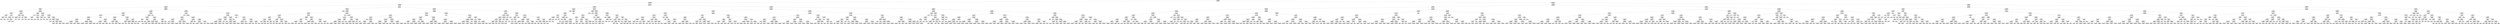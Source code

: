 digraph Tree {
node [shape=box] ;
0 [label="X[1] <= 0.0211\nmse = 130999613.159\nsamples = 49152\nvalue = 13428.3373"] ;
1 [label="X[1] <= -0.0028\nmse = 104096805.733\nsamples = 21184\nvalue = 11827.3741"] ;
0 -> 1 [labeldistance=2.5, labelangle=45, headlabel="True"] ;
2 [label="X[2] <= 49.9416\nmse = 72401354.6309\nsamples = 6343\nvalue = 10087.1982"] ;
1 -> 2 ;
3 [label="X[1] <= -0.0265\nmse = 81954909.9692\nsamples = 2340\nvalue = 10938.7688"] ;
2 -> 3 ;
4 [label="X[2] <= 48.272\nmse = 61669259.1765\nsamples = 34\nvalue = 21663.0"] ;
3 -> 4 ;
5 [label="X[2] <= 47.6231\nmse = 16753019.8225\nsamples = 13\nvalue = 26189.1538"] ;
4 -> 5 ;
6 [label="X[1] <= -0.0284\nmse = 8909191.9184\nsamples = 7\nvalue = 23198.7143"] ;
5 -> 6 ;
7 [label="X[1] <= -0.0293\nmse = 371152.6667\nsamples = 3\nvalue = 26035.0"] ;
6 -> 7 ;
8 [label="X[1] <= -0.0307\nmse = 67081.0\nsamples = 2\nvalue = 25631.0"] ;
7 -> 8 ;
9 [label="mse = 0.0\nsamples = 1\nvalue = 25372.0"] ;
8 -> 9 ;
10 [label="mse = 0.0\nsamples = 1\nvalue = 25890.0"] ;
8 -> 10 ;
11 [label="mse = 0.0\nsamples = 1\nvalue = 26843.0"] ;
7 -> 11 ;
12 [label="X[2] <= 47.5212\nmse = 4754293.25\nsamples = 4\nvalue = 21071.5"] ;
6 -> 12 ;
13 [label="X[1] <= -0.0276\nmse = 3546816.6667\nsamples = 3\nvalue = 20236.0"] ;
12 -> 13 ;
14 [label="mse = 0.0\nsamples = 1\nvalue = 22876.0"] ;
13 -> 14 ;
15 [label="X[2] <= 46.7467\nmse = 93025.0\nsamples = 2\nvalue = 18916.0"] ;
13 -> 15 ;
16 [label="mse = 0.0\nsamples = 1\nvalue = 19221.0"] ;
15 -> 16 ;
17 [label="mse = 0.0\nsamples = 1\nvalue = 18611.0"] ;
15 -> 17 ;
18 [label="mse = 0.0\nsamples = 1\nvalue = 23578.0"] ;
12 -> 18 ;
19 [label="X[2] <= 48.0632\nmse = 3298921.3333\nsamples = 6\nvalue = 29678.0"] ;
5 -> 19 ;
20 [label="X[2] <= 47.9025\nmse = 862552.6667\nsamples = 3\nvalue = 28026.0"] ;
19 -> 20 ;
21 [label="X[1] <= -0.0285\nmse = 112560.25\nsamples = 2\nvalue = 27398.5"] ;
20 -> 21 ;
22 [label="mse = 0.0\nsamples = 1\nvalue = 27734.0"] ;
21 -> 22 ;
23 [label="mse = 0.0\nsamples = 1\nvalue = 27063.0"] ;
21 -> 23 ;
24 [label="mse = 0.0\nsamples = 1\nvalue = 29281.0"] ;
20 -> 24 ;
25 [label="X[2] <= 48.1146\nmse = 277082.0\nsamples = 3\nvalue = 31330.0"] ;
19 -> 25 ;
26 [label="mse = 0.0\nsamples = 1\nvalue = 30621.0"] ;
25 -> 26 ;
27 [label="X[2] <= 48.1782\nmse = 38612.25\nsamples = 2\nvalue = 31684.5"] ;
25 -> 27 ;
28 [label="mse = 0.0\nsamples = 1\nvalue = 31881.0"] ;
27 -> 28 ;
29 [label="mse = 0.0\nsamples = 1\nvalue = 31488.0"] ;
27 -> 29 ;
30 [label="X[1] <= -0.0298\nmse = 68942027.8957\nsamples = 21\nvalue = 18861.0952"] ;
4 -> 30 ;
31 [label="X[1] <= -0.0415\nmse = 6243355.44\nsamples = 5\nvalue = 26033.4"] ;
30 -> 31 ;
32 [label="mse = 0.0\nsamples = 1\nvalue = 21732.0"] ;
31 -> 32 ;
33 [label="X[1] <= -0.0313\nmse = 2022306.1875\nsamples = 4\nvalue = 27108.75"] ;
31 -> 33 ;
34 [label="X[1] <= -0.0326\nmse = 316969.0\nsamples = 2\nvalue = 25762.0"] ;
33 -> 34 ;
35 [label="mse = 0.0\nsamples = 1\nvalue = 26325.0"] ;
34 -> 35 ;
36 [label="mse = 0.0\nsamples = 1\nvalue = 25199.0"] ;
34 -> 36 ;
37 [label="X[1] <= -0.0302\nmse = 100172.25\nsamples = 2\nvalue = 28455.5"] ;
33 -> 37 ;
38 [label="mse = 0.0\nsamples = 1\nvalue = 28772.0"] ;
37 -> 38 ;
39 [label="mse = 0.0\nsamples = 1\nvalue = 28139.0"] ;
37 -> 39 ;
40 [label="X[1] <= -0.0286\nmse = 67436123.4375\nsamples = 16\nvalue = 16619.75"] ;
30 -> 40 ;
41 [label="X[2] <= 48.9288\nmse = 18424578.6667\nsamples = 3\nvalue = 8651.0"] ;
40 -> 41 ;
42 [label="X[1] <= -0.029\nmse = 19802500.0\nsamples = 2\nvalue = 10267.0"] ;
41 -> 42 ;
43 [label="mse = 0.0\nsamples = 1\nvalue = 14717.0"] ;
42 -> 43 ;
44 [label="mse = 0.0\nsamples = 1\nvalue = 5817.0"] ;
42 -> 44 ;
45 [label="mse = 0.0\nsamples = 1\nvalue = 5419.0"] ;
41 -> 45 ;
46 [label="X[2] <= 49.1189\nmse = 60710699.5976\nsamples = 13\nvalue = 18458.6923"] ;
40 -> 46 ;
47 [label="X[1] <= -0.0279\nmse = 16818201.0\nsamples = 2\nvalue = 9958.0"] ;
46 -> 47 ;
48 [label="mse = 0.0\nsamples = 1\nvalue = 14059.0"] ;
47 -> 48 ;
49 [label="mse = 0.0\nsamples = 1\nvalue = 5857.0"] ;
47 -> 49 ;
50 [label="X[2] <= 49.3884\nmse = 53163831.4711\nsamples = 11\nvalue = 20004.2727"] ;
46 -> 50 ;
51 [label="X[2] <= 49.3386\nmse = 3231006.25\nsamples = 2\nvalue = 29304.5"] ;
50 -> 51 ;
52 [label="mse = 0.0\nsamples = 1\nvalue = 31102.0"] ;
51 -> 52 ;
53 [label="mse = 0.0\nsamples = 1\nvalue = 27507.0"] ;
51 -> 53 ;
54 [label="X[1] <= -0.0276\nmse = 40767755.5802\nsamples = 9\nvalue = 17937.5556"] ;
50 -> 54 ;
55 [label="X[1] <= -0.0278\nmse = 4074613.44\nsamples = 5\nvalue = 22514.4"] ;
54 -> 55 ;
56 [label="mse = 3452194.75\nsamples = 4\nvalue = 21941.5"] ;
55 -> 56 ;
57 [label="mse = 0.0\nsamples = 1\nvalue = 24806.0"] ;
55 -> 57 ;
58 [label="X[2] <= 49.5863\nmse = 27719325.25\nsamples = 4\nvalue = 12216.5"] ;
54 -> 58 ;
59 [label="mse = 665040.25\nsamples = 2\nvalue = 7053.5"] ;
58 -> 59 ;
60 [label="mse = 1460472.25\nsamples = 2\nvalue = 17379.5"] ;
58 -> 60 ;
61 [label="X[2] <= 48.9689\nmse = 80533291.3032\nsamples = 2306\nvalue = 10780.6492"] ;
3 -> 61 ;
62 [label="X[1] <= -0.0031\nmse = 77688869.9325\nsamples = 1280\nvalue = 10260.1023"] ;
61 -> 62 ;
63 [label="X[2] <= 48.9398\nmse = 78760334.8049\nsamples = 1251\nvalue = 10367.1167"] ;
62 -> 63 ;
64 [label="X[1] <= -0.0031\nmse = 79730626.1874\nsamples = 1223\nvalue = 10470.4783"] ;
63 -> 64 ;
65 [label="X[1] <= -0.0235\nmse = 79393815.5866\nsamples = 1222\nvalue = 10452.347"] ;
64 -> 65 ;
66 [label="X[2] <= 47.9075\nmse = 106944171.106\nsamples = 28\nvalue = 14291.0357"] ;
65 -> 66 ;
67 [label="X[2] <= 47.2763\nmse = 108303914.516\nsamples = 15\nvalue = 19350.8667"] ;
66 -> 67 ;
68 [label="mse = 28923823.8367\nsamples = 7\nvalue = 14374.1429"] ;
67 -> 68 ;
69 [label="mse = 137126855.0\nsamples = 8\nvalue = 23705.5"] ;
67 -> 69 ;
70 [label="X[1] <= -0.0257\nmse = 41749239.4083\nsamples = 13\nvalue = 8452.7692"] ;
66 -> 70 ;
71 [label="mse = 91183401.0\nsamples = 2\nvalue = 17821.0"] ;
70 -> 71 ;
72 [label="mse = 13902884.0661\nsamples = 11\nvalue = 6749.4545"] ;
70 -> 72 ;
73 [label="X[2] <= 48.7431\nmse = 78394083.2403\nsamples = 1194\nvalue = 10362.3275"] ;
65 -> 73 ;
74 [label="X[2] <= 48.5824\nmse = 75335417.6739\nsamples = 1030\nvalue = 10139.7777"] ;
73 -> 74 ;
75 [label="mse = 76761854.6151\nsamples = 910\nvalue = 10355.3132"] ;
74 -> 75 ;
76 [label="mse = 61494465.6267\nsamples = 120\nvalue = 8505.3"] ;
74 -> 76 ;
77 [label="X[1] <= -0.0032\nmse = 95339307.5708\nsamples = 164\nvalue = 11760.0488"] ;
73 -> 77 ;
78 [label="mse = 90988132.3951\nsamples = 162\nvalue = 11500.8889"] ;
77 -> 78 ;
79 [label="mse = 1682209.0\nsamples = 2\nvalue = 32752.0"] ;
77 -> 79 ;
80 [label="mse = 0.0\nsamples = 1\nvalue = 32627.0"] ;
64 -> 80 ;
81 [label="X[1] <= -0.0085\nmse = 15530338.8878\nsamples = 28\nvalue = 5852.4286"] ;
63 -> 81 ;
82 [label="X[2] <= 48.9578\nmse = 7675086.903\nsamples = 19\nvalue = 4369.2105"] ;
81 -> 82 ;
83 [label="X[1] <= -0.0199\nmse = 2766569.6095\nsamples = 13\nvalue = 3204.0769"] ;
82 -> 83 ;
84 [label="X[1] <= -0.0215\nmse = 1389449.5556\nsamples = 3\nvalue = 1635.3333"] ;
83 -> 84 ;
85 [label="mse = 0.0\nsamples = 1\nvalue = 3302.0"] ;
84 -> 85 ;
86 [label="mse = 841.0\nsamples = 2\nvalue = 802.0"] ;
84 -> 86 ;
87 [label="X[2] <= 48.9468\nmse = 2219932.61\nsamples = 10\nvalue = 3674.7"] ;
83 -> 87 ;
88 [label="mse = 1456517.44\nsamples = 5\nvalue = 4260.6"] ;
87 -> 88 ;
89 [label="mse = 2296790.16\nsamples = 5\nvalue = 3088.8"] ;
87 -> 89 ;
90 [label="X[2] <= 48.9602\nmse = 8996000.2222\nsamples = 6\nvalue = 6893.6667"] ;
82 -> 90 ;
91 [label="X[2] <= 48.9589\nmse = 1137422.25\nsamples = 2\nvalue = 9114.5"] ;
90 -> 91 ;
92 [label="mse = 0.0\nsamples = 1\nvalue = 10181.0"] ;
91 -> 92 ;
93 [label="mse = 0.0\nsamples = 1\nvalue = 8048.0"] ;
91 -> 93 ;
94 [label="X[1] <= -0.0145\nmse = 9226213.6875\nsamples = 4\nvalue = 5783.25"] ;
90 -> 94 ;
95 [label="mse = 2029200.25\nsamples = 2\nvalue = 3249.5"] ;
94 -> 95 ;
96 [label="mse = 3583449.0\nsamples = 2\nvalue = 8317.0"] ;
94 -> 96 ;
97 [label="X[1] <= -0.0056\nmse = 17664687.7778\nsamples = 9\nvalue = 8983.6667"] ;
81 -> 97 ;
98 [label="X[2] <= 48.951\nmse = 10837709.2\nsamples = 5\nvalue = 11453.0"] ;
97 -> 98 ;
99 [label="X[2] <= 48.9467\nmse = 478864.0\nsamples = 2\nvalue = 15105.0"] ;
98 -> 99 ;
100 [label="mse = 0.0\nsamples = 1\nvalue = 14413.0"] ;
99 -> 100 ;
101 [label="mse = 0.0\nsamples = 1\nvalue = 15797.0"] ;
99 -> 101 ;
102 [label="X[2] <= 48.9569\nmse = 2924601.5556\nsamples = 3\nvalue = 9018.3333"] ;
98 -> 102 ;
103 [label="mse = 0.0\nsamples = 1\nvalue = 6605.0"] ;
102 -> 103 ;
104 [label="mse = 18769.0\nsamples = 2\nvalue = 10225.0"] ;
102 -> 104 ;
105 [label="X[2] <= 48.9584\nmse = 9048891.0\nsamples = 4\nvalue = 5897.0"] ;
97 -> 105 ;
106 [label="X[2] <= 48.941\nmse = 3566019.5556\nsamples = 3\nvalue = 4439.3333"] ;
105 -> 106 ;
107 [label="mse = 0.0\nsamples = 1\nvalue = 6910.0"] ;
106 -> 107 ;
108 [label="mse = 770884.0\nsamples = 2\nvalue = 3204.0"] ;
106 -> 108 ;
109 [label="mse = 0.0\nsamples = 1\nvalue = 10270.0"] ;
105 -> 109 ;
110 [label="X[2] <= 48.8936\nmse = 9663125.648\nsamples = 29\nvalue = 5643.7241"] ;
62 -> 110 ;
111 [label="X[1] <= -0.003\nmse = 8500098.6467\nsamples = 28\nvalue = 5415.6786"] ;
110 -> 111 ;
112 [label="X[2] <= 45.9905\nmse = 17312730.4082\nsamples = 7\nvalue = 7091.1429"] ;
111 -> 112 ;
113 [label="X[0] <= -0.0\nmse = 573049.0\nsamples = 2\nvalue = 3212.0"] ;
112 -> 113 ;
114 [label="mse = 0.0\nsamples = 1\nvalue = 2455.0"] ;
113 -> 114 ;
115 [label="mse = 0.0\nsamples = 1\nvalue = 3969.0"] ;
113 -> 115 ;
116 [label="X[1] <= -0.0031\nmse = 15581863.36\nsamples = 5\nvalue = 8642.8"] ;
112 -> 116 ;
117 [label="mse = 0.0\nsamples = 1\nvalue = 3641.0"] ;
116 -> 117 ;
118 [label="X[1] <= -0.003\nmse = 11659203.1875\nsamples = 4\nvalue = 9893.25"] ;
116 -> 118 ;
119 [label="mse = 0.0\nsamples = 1\nvalue = 14541.0"] ;
118 -> 119 ;
120 [label="mse = 5944902.0\nsamples = 3\nvalue = 8344.0"] ;
118 -> 120 ;
121 [label="X[1] <= -0.0029\nmse = 4314918.9161\nsamples = 21\nvalue = 4857.1905"] ;
111 -> 121 ;
122 [label="X[1] <= -0.003\nmse = 3422866.1094\nsamples = 16\nvalue = 4276.625"] ;
121 -> 122 ;
123 [label="X[2] <= 47.3159\nmse = 2313146.5306\nsamples = 7\nvalue = 5557.4286"] ;
122 -> 123 ;
124 [label="mse = 0.0\nsamples = 1\nvalue = 3590.0"] ;
123 -> 124 ;
125 [label="mse = 1946020.2222\nsamples = 6\nvalue = 5885.3333"] ;
123 -> 125 ;
126 [label="X[1] <= -0.0029\nmse = 2017694.0247\nsamples = 9\nvalue = 3280.4444"] ;
122 -> 126 ;
127 [label="mse = 905484.5\nsamples = 4\nvalue = 2089.0"] ;
126 -> 127 ;
128 [label="mse = 863324.24\nsamples = 5\nvalue = 4233.6"] ;
126 -> 128 ;
129 [label="X[2] <= 48.4064\nmse = 2639451.6\nsamples = 5\nvalue = 6715.0"] ;
121 -> 129 ;
130 [label="X[2] <= 47.95\nmse = 39033.25\nsamples = 4\nvalue = 7522.5"] ;
129 -> 130 ;
131 [label="mse = 19321.0\nsamples = 2\nvalue = 7362.0"] ;
130 -> 131 ;
132 [label="mse = 7225.0\nsamples = 2\nvalue = 7683.0"] ;
130 -> 132 ;
133 [label="mse = 0.0\nsamples = 1\nvalue = 3485.0"] ;
129 -> 133 ;
134 [label="mse = 0.0\nsamples = 1\nvalue = 12029.0"] ;
110 -> 134 ;
135 [label="X[2] <= 49.0654\nmse = 83322096.1265\nsamples = 1026\nvalue = 11430.0643"] ;
61 -> 135 ;
136 [label="X[2] <= 48.971\nmse = 125890902.275\nsamples = 86\nvalue = 15251.1977"] ;
135 -> 136 ;
137 [label="mse = 0.0\nsamples = 1\nvalue = 48337.0"] ;
136 -> 137 ;
138 [label="X[1] <= -0.0127\nmse = 114341985.951\nsamples = 85\nvalue = 14861.9529"] ;
136 -> 138 ;
139 [label="X[1] <= -0.0182\nmse = 43690988.2715\nsamples = 19\nvalue = 9612.7895"] ;
138 -> 139 ;
140 [label="X[2] <= 48.9909\nmse = 13751285.9592\nsamples = 7\nvalue = 6340.5714"] ;
139 -> 140 ;
141 [label="mse = 0.0\nsamples = 1\nvalue = 13107.0"] ;
140 -> 141 ;
142 [label="X[1] <= -0.0233\nmse = 7140614.4722\nsamples = 6\nvalue = 5212.8333"] ;
140 -> 142 ;
143 [label="mse = 4879704.6667\nsamples = 3\nvalue = 6791.0"] ;
142 -> 143 ;
144 [label="mse = 4420304.2222\nsamples = 3\nvalue = 3634.6667"] ;
142 -> 144 ;
145 [label="X[1] <= -0.0165\nmse = 51266330.9097\nsamples = 12\nvalue = 11521.5833"] ;
139 -> 145 ;
146 [label="X[1] <= -0.0179\nmse = 47573787.76\nsamples = 5\nvalue = 17265.8"] ;
145 -> 146 ;
147 [label="mse = 14416490.8889\nsamples = 3\nvalue = 12338.3333"] ;
146 -> 147 ;
148 [label="mse = 6260004.0\nsamples = 2\nvalue = 24657.0"] ;
146 -> 148 ;
149 [label="X[1] <= -0.0137\nmse = 13500565.6735\nsamples = 7\nvalue = 7418.5714"] ;
145 -> 149 ;
150 [label="mse = 15928487.1875\nsamples = 4\nvalue = 9227.75"] ;
149 -> 150 ;
151 [label="mse = 80274.8889\nsamples = 3\nvalue = 5006.3333"] ;
149 -> 151 ;
152 [label="X[2] <= 48.9775\nmse = 124465286.676\nsamples = 66\nvalue = 16373.0758"] ;
138 -> 152 ;
153 [label="X[2] <= 48.9756\nmse = 2319712.8889\nsamples = 3\nvalue = 3713.6667"] ;
152 -> 153 ;
154 [label="X[1] <= -0.0098\nmse = 138384.0\nsamples = 2\nvalue = 4769.0"] ;
153 -> 154 ;
155 [label="mse = 0.0\nsamples = 1\nvalue = 5141.0"] ;
154 -> 155 ;
156 [label="mse = 0.0\nsamples = 1\nvalue = 4397.0"] ;
154 -> 156 ;
157 [label="mse = 0.0\nsamples = 1\nvalue = 1603.0"] ;
153 -> 157 ;
158 [label="X[1] <= -0.0035\nmse = 122286880.785\nsamples = 63\nvalue = 16975.9048"] ;
152 -> 158 ;
159 [label="X[1] <= -0.0038\nmse = 123043994.61\nsamples = 60\nvalue = 17454.3"] ;
158 -> 159 ;
160 [label="mse = 101067737.577\nsamples = 57\nvalue = 16866.5789"] ;
159 -> 160 ;
161 [label="mse = 409334784.667\nsamples = 3\nvalue = 28621.0"] ;
159 -> 161 ;
162 [label="X[0] <= -0.0\nmse = 11022562.6667\nsamples = 3\nvalue = 7408.0"] ;
158 -> 162 ;
163 [label="mse = 0.0\nsamples = 1\nvalue = 11718.0"] ;
162 -> 163 ;
164 [label="mse = 2601769.0\nsamples = 2\nvalue = 5253.0"] ;
162 -> 164 ;
165 [label="X[2] <= 49.9153\nmse = 77969446.2577\nsamples = 940\nvalue = 11080.4713"] ;
135 -> 165 ;
166 [label="X[2] <= 49.8848\nmse = 75372731.9237\nsamples = 912\nvalue = 10962.1831"] ;
165 -> 166 ;
167 [label="X[2] <= 49.8818\nmse = 76691052.9122\nsamples = 886\nvalue = 11089.2009"] ;
166 -> 167 ;
168 [label="X[1] <= -0.0029\nmse = 74789117.0463\nsamples = 884\nvalue = 11020.8009"] ;
167 -> 168 ;
169 [label="X[1] <= -0.0068\nmse = 73185040.3739\nsamples = 880\nvalue = 10978.1261"] ;
168 -> 169 ;
170 [label="mse = 72663244.9608\nsamples = 613\nvalue = 11408.4388"] ;
169 -> 170 ;
171 [label="mse = 72981856.2373\nsamples = 267\nvalue = 9990.1798"] ;
169 -> 171 ;
172 [label="X[2] <= 49.8141\nmse = 339142358.688\nsamples = 4\nvalue = 20409.25"] ;
168 -> 172 ;
173 [label="mse = 49070420.2222\nsamples = 3\nvalue = 10370.3333"] ;
172 -> 173 ;
174 [label="mse = 0.0\nsamples = 1\nvalue = 50526.0"] ;
172 -> 174 ;
175 [label="X[2] <= 49.8833\nmse = 1256641.0\nsamples = 2\nvalue = 41322.0"] ;
167 -> 175 ;
176 [label="mse = 0.0\nsamples = 1\nvalue = 42443.0"] ;
175 -> 176 ;
177 [label="mse = 0.0\nsamples = 1\nvalue = 40201.0"] ;
175 -> 177 ;
178 [label="X[1] <= -0.0033\nmse = 11163794.5399\nsamples = 26\nvalue = 6633.8077"] ;
166 -> 178 ;
179 [label="X[1] <= -0.0076\nmse = 10177033.2\nsamples = 25\nvalue = 6868.6"] ;
178 -> 179 ;
180 [label="X[2] <= 49.898\nmse = 9528881.4844\nsamples = 16\nvalue = 5737.125"] ;
179 -> 180 ;
181 [label="mse = 8623862.9844\nsamples = 8\nvalue = 7765.625"] ;
180 -> 181 ;
182 [label="mse = 2204275.4844\nsamples = 8\nvalue = 3708.625"] ;
180 -> 182 ;
183 [label="X[2] <= 49.8988\nmse = 5007151.4321\nsamples = 9\nvalue = 8880.1111"] ;
179 -> 183 ;
184 [label="mse = 820721.5556\nsamples = 3\nvalue = 6522.3333"] ;
183 -> 184 ;
185 [label="mse = 2931029.3333\nsamples = 6\nvalue = 10059.0"] ;
183 -> 185 ;
186 [label="mse = 0.0\nsamples = 1\nvalue = 764.0"] ;
178 -> 186 ;
187 [label="X[2] <= 49.9159\nmse = 147248220.275\nsamples = 28\nvalue = 14933.2857"] ;
165 -> 187 ;
188 [label="mse = 0.0\nsamples = 1\nvalue = 43991.0"] ;
187 -> 188 ;
189 [label="X[1] <= -0.0043\nmse = 120271376.217\nsamples = 27\nvalue = 13857.0741"] ;
187 -> 189 ;
190 [label="X[2] <= 49.9387\nmse = 54367087.4215\nsamples = 22\nvalue = 11658.8182"] ;
189 -> 190 ;
191 [label="X[2] <= 49.9266\nmse = 48291147.5147\nsamples = 21\nvalue = 11031.2381"] ;
190 -> 191 ;
192 [label="mse = 53541651.6095\nsamples = 13\nvalue = 9282.0769"] ;
191 -> 192 ;
193 [label="mse = 26708122.2344\nsamples = 8\nvalue = 13873.625"] ;
191 -> 193 ;
194 [label="mse = 0.0\nsamples = 1\nvalue = 24838.0"] ;
190 -> 194 ;
195 [label="X[1] <= -0.0032\nmse = 295434110.64\nsamples = 5\nvalue = 23529.4"] ;
189 -> 195 ;
196 [label="X[1] <= -0.0033\nmse = 218719386.889\nsamples = 3\nvalue = 33522.3333"] ;
195 -> 196 ;
197 [label="mse = 8179600.0\nsamples = 2\nvalue = 23196.0"] ;
196 -> 197 ;
198 [label="mse = 0.0\nsamples = 1\nvalue = 54175.0"] ;
196 -> 198 ;
199 [label="X[2] <= 49.9255\nmse = 36036009.0\nsamples = 2\nvalue = 8540.0"] ;
195 -> 199 ;
200 [label="mse = 0.0\nsamples = 1\nvalue = 2537.0"] ;
199 -> 200 ;
201 [label="mse = 0.0\nsamples = 1\nvalue = 14543.0"] ;
199 -> 201 ;
202 [label="X[1] <= -0.022\nmse = 66145004.9\nsamples = 4003\nvalue = 9589.4027"] ;
2 -> 202 ;
203 [label="X[1] <= -0.0353\nmse = 27805074.1196\nsamples = 155\nvalue = 5062.6194"] ;
202 -> 203 ;
204 [label="mse = 0.0\nsamples = 1\nvalue = 24653.0"] ;
203 -> 204 ;
205 [label="X[1] <= -0.0241\nmse = 25477346.6054\nsamples = 154\nvalue = 4935.4091"] ;
203 -> 205 ;
206 [label="X[1] <= -0.0287\nmse = 6255045.6394\nsamples = 92\nvalue = 3657.5435"] ;
205 -> 206 ;
207 [label="X[2] <= 51.1308\nmse = 349735.9395\nsamples = 23\nvalue = 1831.8696"] ;
206 -> 207 ;
208 [label="X[2] <= 50.9313\nmse = 88642.4082\nsamples = 7\nvalue = 2581.1429"] ;
207 -> 208 ;
209 [label="X[2] <= 50.7829\nmse = 70356.1875\nsamples = 4\nvalue = 2755.75"] ;
208 -> 209 ;
210 [label="mse = 0.0\nsamples = 1\nvalue = 2324.0"] ;
209 -> 210 ;
211 [label="X[1] <= -0.0308\nmse = 10960.2222\nsamples = 3\nvalue = 2899.6667"] ;
209 -> 211 ;
212 [label="mse = 2704.0\nsamples = 2\nvalue = 2832.0"] ;
211 -> 212 ;
213 [label="mse = 0.0\nsamples = 1\nvalue = 3035.0"] ;
211 -> 213 ;
214 [label="X[2] <= 50.9847\nmse = 18173.5556\nsamples = 3\nvalue = 2348.3333"] ;
208 -> 214 ;
215 [label="mse = 0.0\nsamples = 1\nvalue = 2158.0"] ;
214 -> 215 ;
216 [label="X[2] <= 51.0775\nmse = 90.25\nsamples = 2\nvalue = 2443.5"] ;
214 -> 216 ;
217 [label="mse = 0.0\nsamples = 1\nvalue = 2453.0"] ;
216 -> 217 ;
218 [label="mse = 0.0\nsamples = 1\nvalue = 2434.0"] ;
216 -> 218 ;
219 [label="X[1] <= -0.031\nmse = 110889.8086\nsamples = 16\nvalue = 1504.0625"] ;
207 -> 219 ;
220 [label="X[2] <= 51.4128\nmse = 18453.1875\nsamples = 4\nvalue = 1213.75"] ;
219 -> 220 ;
221 [label="mse = 0.0\nsamples = 1\nvalue = 1000.0"] ;
220 -> 221 ;
222 [label="X[1] <= -0.0331\nmse = 4298.0\nsamples = 3\nvalue = 1285.0"] ;
220 -> 222 ;
223 [label="mse = 0.0\nsamples = 1\nvalue = 1199.0"] ;
222 -> 223 ;
224 [label="mse = 900.0\nsamples = 2\nvalue = 1328.0"] ;
222 -> 224 ;
225 [label="X[2] <= 51.2564\nmse = 104243.6389\nsamples = 12\nvalue = 1600.8333"] ;
219 -> 225 ;
226 [label="X[1] <= -0.0292\nmse = 49568.0\nsamples = 3\nvalue = 1916.0"] ;
225 -> 226 ;
227 [label="mse = 10404.0\nsamples = 2\nvalue = 1770.0"] ;
226 -> 227 ;
228 [label="mse = 0.0\nsamples = 1\nvalue = 2208.0"] ;
226 -> 228 ;
229 [label="X[1] <= -0.0289\nmse = 78322.1728\nsamples = 9\nvalue = 1495.7778"] ;
225 -> 229 ;
230 [label="mse = 52924.9375\nsamples = 8\nvalue = 1433.25"] ;
229 -> 230 ;
231 [label="mse = 0.0\nsamples = 1\nvalue = 1996.0"] ;
229 -> 231 ;
232 [label="X[2] <= 50.8439\nmse = 6742110.9897\nsamples = 69\nvalue = 4266.1014"] ;
206 -> 232 ;
233 [label="X[2] <= 50.7999\nmse = 8822095.7293\nsamples = 26\nvalue = 5071.9615"] ;
232 -> 233 ;
234 [label="X[1] <= -0.0249\nmse = 5783600.48\nsamples = 25\nvalue = 4710.8"] ;
233 -> 234 ;
235 [label="X[1] <= -0.025\nmse = 5525461.3787\nsamples = 21\nvalue = 5166.0476"] ;
234 -> 235 ;
236 [label="mse = 3334020.0875\nsamples = 20\nvalue = 4823.25"] ;
235 -> 236 ;
237 [label="mse = 0.0\nsamples = 1\nvalue = 12022.0"] ;
235 -> 237 ;
238 [label="X[2] <= 50.4098\nmse = 338427.1875\nsamples = 4\nvalue = 2320.75"] ;
234 -> 238 ;
239 [label="mse = 37442.25\nsamples = 2\nvalue = 2871.5"] ;
238 -> 239 ;
240 [label="mse = 32761.0\nsamples = 2\nvalue = 1770.0"] ;
238 -> 240 ;
241 [label="mse = 0.0\nsamples = 1\nvalue = 14101.0"] ;
233 -> 241 ;
242 [label="X[1] <= -0.0245\nmse = 4854352.5549\nsamples = 43\nvalue = 3778.8372"] ;
232 -> 242 ;
243 [label="X[2] <= 51.2941\nmse = 3316627.737\nsamples = 39\nvalue = 3519.8205"] ;
242 -> 243 ;
244 [label="X[2] <= 51.2555\nmse = 3558288.299\nsamples = 27\nvalue = 3962.8148"] ;
243 -> 244 ;
245 [label="mse = 2069793.3254\nsamples = 26\nvalue = 3717.4615"] ;
244 -> 245 ;
246 [label="mse = 0.0\nsamples = 1\nvalue = 10342.0"] ;
244 -> 246 ;
247 [label="X[1] <= -0.027\nmse = 1337857.5764\nsamples = 12\nvalue = 2523.0833"] ;
243 -> 247 ;
248 [label="mse = 76102.5714\nsamples = 7\nvalue = 1700.0"] ;
247 -> 248 ;
249 [label="mse = 828028.24\nsamples = 5\nvalue = 3675.4"] ;
247 -> 249 ;
250 [label="X[0] <= -0.0\nmse = 12815335.6875\nsamples = 4\nvalue = 6304.25"] ;
242 -> 250 ;
251 [label="X[2] <= 51.4656\nmse = 4573182.25\nsamples = 2\nvalue = 9544.5"] ;
250 -> 251 ;
252 [label="mse = 0.0\nsamples = 1\nvalue = 7406.0"] ;
251 -> 252 ;
253 [label="mse = 0.0\nsamples = 1\nvalue = 11683.0"] ;
251 -> 253 ;
254 [label="X[2] <= 51.1359\nmse = 59049.0\nsamples = 2\nvalue = 3064.0"] ;
250 -> 254 ;
255 [label="mse = 0.0\nsamples = 1\nvalue = 2821.0"] ;
254 -> 255 ;
256 [label="mse = 0.0\nsamples = 1\nvalue = 3307.0"] ;
254 -> 256 ;
257 [label="X[1] <= -0.0241\nmse = 47982160.1761\nsamples = 62\nvalue = 6831.5968"] ;
205 -> 257 ;
258 [label="mse = 0.0\nsamples = 1\nvalue = 27748.0"] ;
257 -> 258 ;
259 [label="X[1] <= -0.0226\nmse = 41479113.8146\nsamples = 61\nvalue = 6488.7049"] ;
257 -> 259 ;
260 [label="X[1] <= -0.0227\nmse = 47472784.025\nsamples = 39\nvalue = 7592.641"] ;
259 -> 260 ;
261 [label="X[1] <= -0.0229\nmse = 22741934.6735\nsamples = 37\nvalue = 6409.5946"] ;
260 -> 261 ;
262 [label="X[1] <= -0.0232\nmse = 18644657.0749\nsamples = 29\nvalue = 5834.4483"] ;
261 -> 262 ;
263 [label="mse = 23136483.5475\nsamples = 20\nvalue = 6805.45"] ;
262 -> 263 ;
264 [label="mse = 1911589.3333\nsamples = 9\nvalue = 3676.6667"] ;
262 -> 264 ;
265 [label="X[1] <= -0.0228\nmse = 32048609.75\nsamples = 8\nvalue = 8494.5"] ;
261 -> 265 ;
266 [label="mse = 44188218.6875\nsamples = 4\nvalue = 11351.75"] ;
265 -> 266 ;
267 [label="mse = 3581245.6875\nsamples = 4\nvalue = 5637.25"] ;
265 -> 267 ;
268 [label="X[2] <= 50.8672\nmse = 88209.0\nsamples = 2\nvalue = 29479.0"] ;
260 -> 268 ;
269 [label="mse = 0.0\nsamples = 1\nvalue = 29776.0"] ;
268 -> 269 ;
270 [label="mse = 0.0\nsamples = 1\nvalue = 29182.0"] ;
268 -> 270 ;
271 [label="X[2] <= 52.903\nmse = 24863831.3802\nsamples = 22\nvalue = 4531.7273"] ;
259 -> 271 ;
272 [label="X[1] <= -0.0221\nmse = 2139587.39\nsamples = 20\nvalue = 3425.9"] ;
271 -> 272 ;
273 [label="X[2] <= 52.3825\nmse = 1687114.2461\nsamples = 16\nvalue = 3026.4375"] ;
272 -> 273 ;
274 [label="mse = 674636.9184\nsamples = 14\nvalue = 2650.2857"] ;
273 -> 274 ;
275 [label="mse = 851006.25\nsamples = 2\nvalue = 5659.5"] ;
273 -> 275 ;
276 [label="X[2] <= 50.2844\nmse = 758074.1875\nsamples = 4\nvalue = 5023.75"] ;
272 -> 276 ;
277 [label="mse = 0.0\nsamples = 1\nvalue = 3648.0"] ;
276 -> 277 ;
278 [label="mse = 169570.8889\nsamples = 3\nvalue = 5482.3333"] ;
276 -> 278 ;
279 [label="X[2] <= 52.9524\nmse = 117592336.0\nsamples = 2\nvalue = 15590.0"] ;
271 -> 279 ;
280 [label="mse = 0.0\nsamples = 1\nvalue = 26434.0"] ;
279 -> 280 ;
281 [label="mse = 0.0\nsamples = 1\nvalue = 4746.0"] ;
279 -> 281 ;
282 [label="X[2] <= 59.0574\nmse = 66830692.2453\nsamples = 3848\nvalue = 9771.7445"] ;
202 -> 282 ;
283 [label="X[1] <= -0.0047\nmse = 64629028.3087\nsamples = 3765\nvalue = 9663.0388"] ;
282 -> 283 ;
284 [label="X[1] <= -0.011\nmse = 59535233.6573\nsamples = 3209\nvalue = 9378.6061"] ;
283 -> 284 ;
285 [label="X[1] <= -0.0168\nmse = 63500083.882\nsamples = 1604\nvalue = 9829.4377"] ;
284 -> 285 ;
286 [label="X[1] <= -0.022\nmse = 47427183.5328\nsamples = 451\nvalue = 8731.6851"] ;
285 -> 286 ;
287 [label="mse = 0.0\nsamples = 1\nvalue = 28363.0"] ;
286 -> 287 ;
288 [label="X[2] <= 53.0387\nmse = 46674255.1808\nsamples = 450\nvalue = 8688.06"] ;
286 -> 288 ;
289 [label="X[2] <= 50.6954\nmse = 42173552.3646\nsamples = 373\nvalue = 8358.0"] ;
288 -> 289 ;
290 [label="mse = 45804894.6701\nsamples = 84\nvalue = 9858.8571"] ;
289 -> 290 ;
291 [label="mse = 40273047.6194\nsamples = 289\nvalue = 7921.7647"] ;
289 -> 291 ;
292 [label="X[1] <= -0.0184\nmse = 65392280.6693\nsamples = 77\nvalue = 10286.9221"] ;
288 -> 292 ;
293 [label="mse = 111676049.619\nsamples = 29\nvalue = 15134.0345"] ;
292 -> 293 ;
294 [label="mse = 14658677.4149\nsamples = 48\nvalue = 7358.4583"] ;
292 -> 294 ;
295 [label="X[2] <= 51.7372\nmse = 69131316.0752\nsamples = 1153\nvalue = 10258.8274"] ;
285 -> 295 ;
296 [label="X[2] <= 51.7232\nmse = 66673672.0035\nsamples = 574\nvalue = 11019.5505"] ;
295 -> 296 ;
297 [label="X[1] <= -0.0168\nmse = 65653361.5197\nsamples = 570\nvalue = 10943.1439"] ;
296 -> 297 ;
298 [label="mse = 0.0\nsamples = 1\nvalue = 28324.0"] ;
297 -> 298 ;
299 [label="mse = 65236891.0103\nsamples = 569\nvalue = 10912.5975"] ;
297 -> 299 ;
300 [label="X[1] <= -0.0127\nmse = 92688560.25\nsamples = 4\nvalue = 21907.5"] ;
296 -> 300 ;
301 [label="mse = 19211280.2222\nsamples = 3\nvalue = 27015.6667"] ;
300 -> 301 ;
302 [label="mse = 0.0\nsamples = 1\nvalue = 6583.0"] ;
300 -> 302 ;
303 [label="X[1] <= -0.0167\nmse = 70425286.7138\nsamples = 579\nvalue = 9504.6736"] ;
295 -> 303 ;
304 [label="X[2] <= 52.6521\nmse = 115079544.667\nsamples = 3\nvalue = 19955.0"] ;
303 -> 304 ;
305 [label="mse = 0.0\nsamples = 1\nvalue = 35062.0"] ;
304 -> 305 ;
306 [label="mse = 1453230.25\nsamples = 2\nvalue = 12401.5"] ;
304 -> 306 ;
307 [label="X[2] <= 51.9699\nmse = 69620951.4071\nsamples = 576\nvalue = 9450.2448"] ;
303 -> 307 ;
308 [label="mse = 32483835.6338\nsamples = 44\nvalue = 7524.1591"] ;
307 -> 308 ;
309 [label="mse = 72360239.5224\nsamples = 532\nvalue = 9609.5451"] ;
307 -> 309 ;
310 [label="X[2] <= 50.7139\nmse = 55166735.4007\nsamples = 1605\nvalue = 8928.0555"] ;
284 -> 310 ;
311 [label="X[1] <= -0.0063\nmse = 64429496.5964\nsamples = 339\nvalue = 9979.413"] ;
310 -> 311 ;
312 [label="X[2] <= 49.9544\nmse = 46730120.571\nsamples = 248\nvalue = 9466.1169"] ;
311 -> 312 ;
313 [label="X[1] <= -0.0073\nmse = 2590640.6667\nsamples = 3\nvalue = 3065.0"] ;
312 -> 313 ;
314 [label="mse = 390000.25\nsamples = 2\nvalue = 4144.5"] ;
313 -> 314 ;
315 [label="mse = 0.0\nsamples = 1\nvalue = 906.0"] ;
313 -> 315 ;
316 [label="X[2] <= 49.9898\nmse = 46762734.3153\nsamples = 245\nvalue = 9544.498"] ;
312 -> 316 ;
317 [label="mse = 42123714.5764\nsamples = 12\nvalue = 13853.0833"] ;
316 -> 317 ;
318 [label="mse = 45996332.4639\nsamples = 233\nvalue = 9322.5966"] ;
316 -> 318 ;
319 [label="X[1] <= -0.0063\nmse = 109990277.962\nsamples = 91\nvalue = 11378.2857"] ;
311 -> 319 ;
320 [label="mse = 0.0\nsamples = 1\nvalue = 46394.0"] ;
319 -> 320 ;
321 [label="X[1] <= -0.0054\nmse = 97437685.684\nsamples = 90\nvalue = 10989.2222"] ;
319 -> 321 ;
322 [label="mse = 116084390.979\nsamples = 53\nvalue = 12328.6604"] ;
321 -> 322 ;
323 [label="mse = 64476385.3265\nsamples = 37\nvalue = 9070.5676"] ;
321 -> 323 ;
324 [label="X[2] <= 53.5886\nmse = 52311183.3865\nsamples = 1266\nvalue = 8646.5308"] ;
310 -> 324 ;
325 [label="X[2] <= 53.4185\nmse = 45162316.422\nsamples = 947\nvalue = 8229.9324"] ;
324 -> 325 ;
326 [label="X[1] <= -0.0109\nmse = 45881237.3328\nsamples = 907\nvalue = 8353.4068"] ;
325 -> 326 ;
327 [label="mse = 12162348.571\nsamples = 18\nvalue = 4361.6111"] ;
326 -> 327 ;
328 [label="mse = 46234795.0683\nsamples = 889\nvalue = 8434.2306"] ;
326 -> 328 ;
329 [label="X[2] <= 53.4897\nmse = 20676301.6775\nsamples = 40\nvalue = 5430.15"] ;
325 -> 329 ;
330 [label="mse = 837715.2857\nsamples = 14\nvalue = 2740.0"] ;
329 -> 330 ;
331 [label="mse = 25363546.5207\nsamples = 26\nvalue = 6878.6923"] ;
329 -> 331 ;
332 [label="X[2] <= 53.6434\nmse = 71488944.7158\nsamples = 319\nvalue = 9883.2665"] ;
324 -> 332 ;
333 [label="X[1] <= -0.0064\nmse = 71584652.2479\nsamples = 11\nvalue = 17325.4545"] ;
332 -> 333 ;
334 [label="mse = 42899791.7344\nsamples = 8\nvalue = 14123.375"] ;
333 -> 334 ;
335 [label="mse = 47822993.5556\nsamples = 3\nvalue = 25864.3333"] ;
333 -> 335 ;
336 [label="X[2] <= 54.5209\nmse = 69436803.7039\nsamples = 308\nvalue = 9617.474"] ;
332 -> 336 ;
337 [label="mse = 88275832.4539\nsamples = 129\nvalue = 10849.2558"] ;
336 -> 337 ;
338 [label="mse = 53978583.4533\nsamples = 179\nvalue = 8729.7654"] ;
336 -> 338 ;
339 [label="X[1] <= -0.0047\nmse = 90866415.1183\nsamples = 556\nvalue = 11304.6655"] ;
283 -> 339 ;
340 [label="mse = 0.0\nsamples = 1\nvalue = 41885.0"] ;
339 -> 340 ;
341 [label="X[1] <= -0.0028\nmse = 89342135.0961\nsamples = 555\nvalue = 11249.5658"] ;
339 -> 341 ;
342 [label="X[1] <= -0.0033\nmse = 90035098.0462\nsamples = 547\nvalue = 11331.9177"] ;
341 -> 342 ;
343 [label="X[1] <= -0.0035\nmse = 86495925.7646\nsamples = 381\nvalue = 10851.5879"] ;
342 -> 343 ;
344 [label="X[1] <= -0.0037\nmse = 90107702.2318\nsamples = 336\nvalue = 11220.0179"] ;
343 -> 344 ;
345 [label="mse = 85917848.9197\nsamples = 286\nvalue = 10801.6503"] ;
344 -> 345 ;
346 [label="mse = 107345737.314\nsamples = 50\nvalue = 13613.08"] ;
344 -> 346 ;
347 [label="X[2] <= 50.2497\nmse = 50946774.8514\nsamples = 45\nvalue = 8100.6444"] ;
343 -> 347 ;
348 [label="mse = 42918442.6667\nsamples = 3\nvalue = 21657.0"] ;
347 -> 348 ;
349 [label="mse = 37455831.0317\nsamples = 42\nvalue = 7132.3333"] ;
347 -> 349 ;
350 [label="X[1] <= -0.0033\nmse = 96413219.3272\nsamples = 166\nvalue = 12434.3614"] ;
342 -> 350 ;
351 [label="mse = 0.0\nsamples = 1\nvalue = 26557.0"] ;
350 -> 351 ;
352 [label="X[2] <= 50.1099\nmse = 95781434.5894\nsamples = 165\nvalue = 12348.7697"] ;
350 -> 352 ;
353 [label="mse = 158991209.674\nsamples = 7\nvalue = 17198.5714"] ;
352 -> 353 ;
354 [label="mse = 91892783.8328\nsamples = 158\nvalue = 12133.9051"] ;
352 -> 354 ;
355 [label="X[2] <= 50.4795\nmse = 9790998.4375\nsamples = 8\nvalue = 5618.75"] ;
341 -> 355 ;
356 [label="mse = 0.0\nsamples = 1\nvalue = 12503.0"] ;
355 -> 356 ;
357 [label="X[2] <= 51.1149\nmse = 3452096.4898\nsamples = 7\nvalue = 4635.2857"] ;
355 -> 357 ;
358 [label="mse = 0.0\nsamples = 1\nvalue = 1908.0"] ;
357 -> 358 ;
359 [label="X[1] <= -0.0028\nmse = 2581151.1389\nsamples = 6\nvalue = 5089.8333"] ;
357 -> 359 ;
360 [label="mse = 512656.0\nsamples = 2\nvalue = 3036.0"] ;
359 -> 360 ;
361 [label="mse = 451725.1875\nsamples = 4\nvalue = 6116.75"] ;
359 -> 361 ;
362 [label="X[1] <= -0.0108\nmse = 141850057.512\nsamples = 83\nvalue = 14702.7952"] ;
282 -> 362 ;
363 [label="X[1] <= -0.0115\nmse = 171598249.536\nsamples = 17\nvalue = 22064.5882"] ;
362 -> 363 ;
364 [label="X[2] <= 67.7713\nmse = 156173238.756\nsamples = 15\nvalue = 19942.3333"] ;
363 -> 364 ;
365 [label="X[1] <= -0.0144\nmse = 157185676.41\nsamples = 12\nvalue = 17336.0833"] ;
364 -> 365 ;
366 [label="X[2] <= 64.4451\nmse = 119796771.102\nsamples = 7\nvalue = 25201.5714"] ;
365 -> 366 ;
367 [label="X[2] <= 62.7003\nmse = 5558592.64\nsamples = 5\nvalue = 31828.6"] ;
366 -> 367 ;
368 [label="mse = 11449.0\nsamples = 2\nvalue = 29248.0"] ;
367 -> 368 ;
369 [label="mse = 1857248.0\nsamples = 3\nvalue = 33549.0"] ;
367 -> 369 ;
370 [label="X[1] <= -0.0172\nmse = 21114025.0\nsamples = 2\nvalue = 8634.0"] ;
366 -> 370 ;
371 [label="mse = 0.0\nsamples = 1\nvalue = 4039.0"] ;
370 -> 371 ;
372 [label="mse = 0.0\nsamples = 1\nvalue = 13229.0"] ;
370 -> 372 ;
373 [label="X[2] <= 67.328\nmse = 1660709.84\nsamples = 5\nvalue = 6324.4"] ;
365 -> 373 ;
374 [label="X[2] <= 61.4125\nmse = 1285458.5\nsamples = 4\nvalue = 6722.0"] ;
373 -> 374 ;
375 [label="mse = 440232.25\nsamples = 2\nvalue = 5709.5"] ;
374 -> 375 ;
376 [label="mse = 80372.25\nsamples = 2\nvalue = 7734.5"] ;
374 -> 376 ;
377 [label="mse = 0.0\nsamples = 1\nvalue = 4734.0"] ;
373 -> 377 ;
378 [label="X[2] <= 71.2739\nmse = 16272706.8889\nsamples = 3\nvalue = 30367.3333"] ;
364 -> 378 ;
379 [label="mse = 0.0\nsamples = 1\nvalue = 25251.0"] ;
378 -> 379 ;
380 [label="X[1] <= -0.013\nmse = 4776410.25\nsamples = 2\nvalue = 32925.5"] ;
378 -> 380 ;
381 [label="mse = 0.0\nsamples = 1\nvalue = 30740.0"] ;
380 -> 381 ;
382 [label="mse = 0.0\nsamples = 1\nvalue = 35111.0"] ;
380 -> 382 ;
383 [label="X[2] <= 60.8559\nmse = 158006.25\nsamples = 2\nvalue = 37981.5"] ;
363 -> 383 ;
384 [label="mse = 0.0\nsamples = 1\nvalue = 37584.0"] ;
383 -> 384 ;
385 [label="mse = 0.0\nsamples = 1\nvalue = 38379.0"] ;
383 -> 385 ;
386 [label="X[2] <= 59.1495\nmse = 116632421.335\nsamples = 66\nvalue = 12806.5758"] ;
362 -> 386 ;
387 [label="X[1] <= -0.0046\nmse = 177466544.188\nsamples = 4\nvalue = 25348.75"] ;
386 -> 387 ;
388 [label="X[2] <= 59.0812\nmse = 85024402.6667\nsamples = 3\nvalue = 31505.0"] ;
387 -> 388 ;
389 [label="mse = 0.0\nsamples = 1\nvalue = 19573.0"] ;
388 -> 389 ;
390 [label="X[0] <= -0.0\nmse = 20757136.0\nsamples = 2\nvalue = 37471.0"] ;
388 -> 390 ;
391 [label="mse = 0.0\nsamples = 1\nvalue = 32915.0"] ;
390 -> 391 ;
392 [label="mse = 0.0\nsamples = 1\nvalue = 42027.0"] ;
390 -> 392 ;
393 [label="mse = 0.0\nsamples = 1\nvalue = 6880.0"] ;
387 -> 393 ;
394 [label="X[2] <= 76.7637\nmse = 101904096.144\nsamples = 62\nvalue = 11997.4032"] ;
386 -> 394 ;
395 [label="X[2] <= 71.4089\nmse = 88004788.1038\nsamples = 55\nvalue = 11092.4727"] ;
394 -> 395 ;
396 [label="X[2] <= 70.056\nmse = 94539114.9266\nsamples = 48\nvalue = 11926.8958"] ;
395 -> 396 ;
397 [label="X[2] <= 59.7597\nmse = 82575815.8639\nsamples = 46\nvalue = 11116.3043"] ;
396 -> 397 ;
398 [label="mse = 41709429.3878\nsamples = 7\nvalue = 6436.4286"] ;
397 -> 398 ;
399 [label="mse = 85274254.4589\nsamples = 39\nvalue = 11956.2821"] ;
397 -> 399 ;
400 [label="X[2] <= 70.8538\nmse = 6998670.25\nsamples = 2\nvalue = 30570.5"] ;
396 -> 400 ;
401 [label="mse = 0.0\nsamples = 1\nvalue = 33216.0"] ;
400 -> 401 ;
402 [label="mse = 0.0\nsamples = 1\nvalue = 27925.0"] ;
400 -> 402 ;
403 [label="X[1] <= -0.0064\nmse = 5685088.4898\nsamples = 7\nvalue = 5370.7143"] ;
395 -> 403 ;
404 [label="X[1] <= -0.009\nmse = 512487.5\nsamples = 4\nvalue = 7032.0"] ;
403 -> 404 ;
405 [label="mse = 0.0\nsamples = 1\nvalue = 5846.0"] ;
404 -> 405 ;
406 [label="mse = 58162.8889\nsamples = 3\nvalue = 7427.3333"] ;
404 -> 406 ;
407 [label="X[0] <= -0.0\nmse = 3995626.8889\nsamples = 3\nvalue = 3155.6667"] ;
403 -> 407 ;
408 [label="mse = 69960.25\nsamples = 2\nvalue = 1750.5"] ;
407 -> 408 ;
409 [label="mse = 0.0\nsamples = 1\nvalue = 5966.0"] ;
407 -> 409 ;
410 [label="X[1] <= -0.0043\nmse = 154124245.102\nsamples = 7\nvalue = 19107.5714"] ;
394 -> 410 ;
411 [label="X[1] <= -0.006\nmse = 14829016.2222\nsamples = 3\nvalue = 33030.6667"] ;
410 -> 411 ;
412 [label="mse = 0.0\nsamples = 1\nvalue = 38455.0"] ;
411 -> 412 ;
413 [label="X[1] <= -0.0053\nmse = 175980.25\nsamples = 2\nvalue = 30318.5"] ;
411 -> 413 ;
414 [label="mse = 0.0\nsamples = 1\nvalue = 29899.0"] ;
413 -> 414 ;
415 [label="mse = 0.0\nsamples = 1\nvalue = 30738.0"] ;
413 -> 415 ;
416 [label="X[0] <= -0.0\nmse = 4164154.1875\nsamples = 4\nvalue = 8665.25"] ;
410 -> 416 ;
417 [label="X[1] <= -0.0036\nmse = 119421.5556\nsamples = 3\nvalue = 9830.6667"] ;
416 -> 417 ;
418 [label="mse = 0.0\nsamples = 1\nvalue = 9342.0"] ;
417 -> 418 ;
419 [label="mse = 36.0\nsamples = 2\nvalue = 10075.0"] ;
417 -> 419 ;
420 [label="mse = 0.0\nsamples = 1\nvalue = 5169.0"] ;
416 -> 420 ;
421 [label="X[2] <= 41.7068\nmse = 115795941.507\nsamples = 14841\nvalue = 12571.1202"] ;
1 -> 421 ;
422 [label="X[2] <= 36.5574\nmse = 240783188.267\nsamples = 152\nvalue = 17488.4013"] ;
421 -> 422 ;
423 [label="X[2] <= 30.4354\nmse = 5717372.6116\nsamples = 11\nvalue = 6919.5455"] ;
422 -> 423 ;
424 [label="mse = 0.0\nsamples = 1\nvalue = 4076.0"] ;
423 -> 424 ;
425 [label="X[1] <= 0.0201\nmse = 5399677.29\nsamples = 10\nvalue = 7203.9"] ;
423 -> 425 ;
426 [label="X[2] <= 34.4219\nmse = 3663422.9136\nsamples = 9\nvalue = 6720.5556"] ;
425 -> 426 ;
427 [label="X[0] <= -0.0\nmse = 1334898.56\nsamples = 5\nvalue = 7552.8"] ;
426 -> 427 ;
428 [label="X[2] <= 31.9607\nmse = 1307969.5556\nsamples = 3\nvalue = 7044.6667"] ;
427 -> 428 ;
429 [label="X[2] <= 31.2618\nmse = 324330.25\nsamples = 2\nvalue = 7783.5"] ;
428 -> 429 ;
430 [label="mse = 0.0\nsamples = 1\nvalue = 7214.0"] ;
429 -> 430 ;
431 [label="mse = 0.0\nsamples = 1\nvalue = 8353.0"] ;
429 -> 431 ;
432 [label="mse = 0.0\nsamples = 1\nvalue = 5567.0"] ;
428 -> 432 ;
433 [label="X[2] <= 33.4869\nmse = 407044.0\nsamples = 2\nvalue = 8315.0"] ;
427 -> 433 ;
434 [label="mse = 0.0\nsamples = 1\nvalue = 8953.0"] ;
433 -> 434 ;
435 [label="mse = 0.0\nsamples = 1\nvalue = 7677.0"] ;
433 -> 435 ;
436 [label="X[1] <= 0.0148\nmse = 4626054.1875\nsamples = 4\nvalue = 5680.25"] ;
426 -> 436 ;
437 [label="X[2] <= 34.9679\nmse = 655750.8889\nsamples = 3\nvalue = 4506.3333"] ;
436 -> 437 ;
438 [label="mse = 0.0\nsamples = 1\nvalue = 3449.0"] ;
437 -> 438 ;
439 [label="X[2] <= 35.9753\nmse = 145161.0\nsamples = 2\nvalue = 5035.0"] ;
437 -> 439 ;
440 [label="mse = 0.0\nsamples = 1\nvalue = 4654.0"] ;
439 -> 440 ;
441 [label="mse = 0.0\nsamples = 1\nvalue = 5416.0"] ;
439 -> 441 ;
442 [label="mse = 0.0\nsamples = 1\nvalue = 9202.0"] ;
436 -> 442 ;
443 [label="mse = 0.0\nsamples = 1\nvalue = 11554.0"] ;
425 -> 443 ;
444 [label="X[2] <= 36.7141\nmse = 249727581.703\nsamples = 141\nvalue = 18312.922"] ;
422 -> 444 ;
445 [label="X[1] <= 0.0193\nmse = 593670.25\nsamples = 2\nvalue = 58913.5"] ;
444 -> 445 ;
446 [label="mse = 0.0\nsamples = 1\nvalue = 58143.0"] ;
445 -> 446 ;
447 [label="mse = 0.0\nsamples = 1\nvalue = 59684.0"] ;
445 -> 447 ;
448 [label="X[1] <= 0.0192\nmse = 229252889.487\nsamples = 139\nvalue = 17728.741"] ;
444 -> 448 ;
449 [label="X[2] <= 41.5767\nmse = 194942820.484\nsamples = 121\nvalue = 16830.8099"] ;
448 -> 449 ;
450 [label="X[2] <= 41.4215\nmse = 189688588.867\nsamples = 112\nvalue = 16223.4107"] ;
449 -> 450 ;
451 [label="X[2] <= 41.412\nmse = 198372969.017\nsamples = 99\nvalue = 17155.4848"] ;
450 -> 451 ;
452 [label="X[1] <= 0.0073\nmse = 188433525.837\nsamples = 98\nvalue = 16807.8571"] ;
451 -> 452 ;
453 [label="X[1] <= 0.0056\nmse = 171942802.64\nsamples = 32\nvalue = 19914.2812"] ;
452 -> 453 ;
454 [label="mse = 122747258.421\nsamples = 22\nvalue = 16538.8182"] ;
453 -> 454 ;
455 [label="mse = 199960993.41\nsamples = 10\nvalue = 27340.3"] ;
453 -> 455 ;
456 [label="X[1] <= 0.0164\nmse = 189481829.963\nsamples = 66\nvalue = 15301.7121"] ;
452 -> 456 ;
457 [label="mse = 153624934.902\nsamples = 51\nvalue = 13554.0"] ;
456 -> 457 ;
458 [label="mse = 265699988.196\nsamples = 15\nvalue = 21243.9333"] ;
456 -> 458 ;
459 [label="mse = 0.0\nsamples = 1\nvalue = 51223.0"] ;
451 -> 459 ;
460 [label="X[2] <= 41.5036\nmse = 66554669.1361\nsamples = 13\nvalue = 9125.3077"] ;
450 -> 460 ;
461 [label="X[1] <= 0.0106\nmse = 7625044.8889\nsamples = 6\nvalue = 4840.6667"] ;
460 -> 461 ;
462 [label="X[2] <= 41.4356\nmse = 1881012.25\nsamples = 2\nvalue = 8556.5"] ;
461 -> 462 ;
463 [label="mse = 0.0\nsamples = 1\nvalue = 9928.0"] ;
462 -> 463 ;
464 [label="mse = 0.0\nsamples = 1\nvalue = 7185.0"] ;
462 -> 464 ;
465 [label="X[1] <= 0.0159\nmse = 141498.1875\nsamples = 4\nvalue = 2982.75"] ;
461 -> 465 ;
466 [label="mse = 0.0\nsamples = 1\nvalue = 3619.0"] ;
465 -> 466 ;
467 [label="mse = 8746.8889\nsamples = 3\nvalue = 2770.6667"] ;
465 -> 467 ;
468 [label="X[2] <= 41.5541\nmse = 87842600.1224\nsamples = 7\nvalue = 12797.8571"] ;
460 -> 468 ;
469 [label="X[2] <= 41.5493\nmse = 91914411.36\nsamples = 5\nvalue = 15648.2"] ;
468 -> 469 ;
470 [label="mse = 42352513.6875\nsamples = 4\nvalue = 11839.25"] ;
469 -> 470 ;
471 [label="mse = 0.0\nsamples = 1\nvalue = 30884.0"] ;
469 -> 471 ;
472 [label="X[2] <= 41.5667\nmse = 6574096.0\nsamples = 2\nvalue = 5672.0"] ;
468 -> 472 ;
473 [label="mse = 0.0\nsamples = 1\nvalue = 8236.0"] ;
472 -> 473 ;
474 [label="mse = 0.0\nsamples = 1\nvalue = 3108.0"] ;
472 -> 474 ;
475 [label="X[1] <= 0.002\nmse = 198603002.247\nsamples = 9\nvalue = 24389.5556"] ;
449 -> 475 ;
476 [label="mse = 0.0\nsamples = 1\nvalue = 45159.0"] ;
475 -> 476 ;
477 [label="X[2] <= 41.6198\nmse = 162766996.234\nsamples = 8\nvalue = 21793.375"] ;
475 -> 477 ;
478 [label="X[1] <= 0.0134\nmse = 145721112.25\nsamples = 2\nvalue = 33970.5"] ;
477 -> 478 ;
479 [label="mse = 0.0\nsamples = 1\nvalue = 46042.0"] ;
478 -> 479 ;
480 [label="mse = 0.0\nsamples = 1\nvalue = 21899.0"] ;
478 -> 480 ;
481 [label="X[2] <= 41.6872\nmse = 102545680.556\nsamples = 6\nvalue = 17734.3333"] ;
477 -> 481 ;
482 [label="X[2] <= 41.6639\nmse = 40196934.96\nsamples = 5\nvalue = 14018.2"] ;
481 -> 482 ;
483 [label="mse = 36080357.5\nsamples = 4\nvalue = 12335.0"] ;
482 -> 483 ;
484 [label="mse = 0.0\nsamples = 1\nvalue = 20751.0"] ;
482 -> 484 ;
485 [label="mse = 0.0\nsamples = 1\nvalue = 36315.0"] ;
481 -> 485 ;
486 [label="X[2] <= 39.5358\nmse = 418038392.25\nsamples = 18\nvalue = 23764.8333"] ;
448 -> 486 ;
487 [label="X[1] <= 0.0197\nmse = 76139257.1875\nsamples = 4\nvalue = 51459.75"] ;
486 -> 487 ;
488 [label="mse = 0.0\nsamples = 1\nvalue = 36548.0"] ;
487 -> 488 ;
489 [label="X[2] <= 39.4533\nmse = 2692214.8889\nsamples = 3\nvalue = 56430.3333"] ;
487 -> 489 ;
490 [label="X[1] <= 0.0204\nmse = 928332.25\nsamples = 2\nvalue = 57448.5"] ;
489 -> 490 ;
491 [label="mse = 0.0\nsamples = 1\nvalue = 56485.0"] ;
490 -> 491 ;
492 [label="mse = 0.0\nsamples = 1\nvalue = 58412.0"] ;
490 -> 492 ;
493 [label="mse = 0.0\nsamples = 1\nvalue = 54394.0"] ;
489 -> 493 ;
494 [label="X[1] <= 0.0201\nmse = 233965668.286\nsamples = 14\nvalue = 15852.0"] ;
486 -> 494 ;
495 [label="X[1] <= 0.0199\nmse = 265929442.333\nsamples = 6\nvalue = 26628.0"] ;
494 -> 495 ;
496 [label="X[1] <= 0.0194\nmse = 82472802.1875\nsamples = 4\nvalue = 17987.75"] ;
495 -> 496 ;
497 [label="mse = 0.0\nsamples = 1\nvalue = 31475.0"] ;
496 -> 497 ;
498 [label="X[1] <= 0.0198\nmse = 29116664.0\nsamples = 3\nvalue = 13492.0"] ;
496 -> 498 ;
499 [label="mse = 12321.0\nsamples = 2\nvalue = 17307.0"] ;
498 -> 499 ;
500 [label="mse = 0.0\nsamples = 1\nvalue = 5862.0"] ;
498 -> 500 ;
501 [label="X[1] <= 0.02\nmse = 184919202.25\nsamples = 2\nvalue = 43908.5"] ;
495 -> 501 ;
502 [label="mse = 0.0\nsamples = 1\nvalue = 57507.0"] ;
501 -> 502 ;
503 [label="mse = 0.0\nsamples = 1\nvalue = 30310.0"] ;
501 -> 503 ;
504 [label="X[2] <= 39.6971\nmse = 57582481.75\nsamples = 8\nvalue = 7770.0"] ;
494 -> 504 ;
505 [label="mse = 0.0\nsamples = 1\nvalue = 27300.0"] ;
504 -> 505 ;
506 [label="X[2] <= 40.593\nmse = 3535750.5714\nsamples = 7\nvalue = 4980.0"] ;
504 -> 506 ;
507 [label="X[2] <= 40.0515\nmse = 2074872.1875\nsamples = 4\nvalue = 6291.25"] ;
506 -> 507 ;
508 [label="mse = 423150.25\nsamples = 2\nvalue = 4941.5"] ;
507 -> 508 ;
509 [label="mse = 82944.0\nsamples = 2\nvalue = 7641.0"] ;
507 -> 509 ;
510 [label="X[2] <= 41.1684\nmse = 134416.8889\nsamples = 3\nvalue = 3231.6667"] ;
506 -> 510 ;
511 [label="mse = 10609.0\nsamples = 2\nvalue = 3484.0"] ;
510 -> 511 ;
512 [label="mse = 0.0\nsamples = 1\nvalue = 2727.0"] ;
510 -> 512 ;
513 [label="X[1] <= 0.001\nmse = 114249791.294\nsamples = 14689\nvalue = 12520.2368"] ;
421 -> 513 ;
514 [label="X[2] <= 47.9118\nmse = 99288192.2035\nsamples = 1825\nvalue = 11507.2844"] ;
513 -> 514 ;
515 [label="X[1] <= -0.0017\nmse = 82849214.8468\nsamples = 210\nvalue = 9260.9714"] ;
514 -> 515 ;
516 [label="X[1] <= -0.0018\nmse = 112589451.708\nsamples = 57\nvalue = 11405.8947"] ;
515 -> 516 ;
517 [label="X[2] <= 47.7692\nmse = 81628456.1581\nsamples = 54\nvalue = 10043.0926"] ;
516 -> 517 ;
518 [label="X[2] <= 43.0585\nmse = 53421113.7646\nsamples = 47\nvalue = 9145.2553"] ;
517 -> 518 ;
519 [label="X[2] <= 42.5886\nmse = 8390050.8889\nsamples = 3\nvalue = 17847.3333"] ;
518 -> 519 ;
520 [label="X[1] <= -0.0023\nmse = 2402500.0\nsamples = 2\nvalue = 16005.0"] ;
519 -> 520 ;
521 [label="mse = 0.0\nsamples = 1\nvalue = 17555.0"] ;
520 -> 521 ;
522 [label="mse = 0.0\nsamples = 1\nvalue = 14455.0"] ;
520 -> 522 ;
523 [label="mse = 0.0\nsamples = 1\nvalue = 21532.0"] ;
519 -> 523 ;
524 [label="X[1] <= -0.0028\nmse = 50976233.3363\nsamples = 44\nvalue = 8551.9318"] ;
518 -> 524 ;
525 [label="mse = 0.0\nsamples = 1\nvalue = 21119.0"] ;
524 -> 525 ;
526 [label="X[1] <= -0.0018\nmse = 48403494.08\nsamples = 43\nvalue = 8259.6744"] ;
524 -> 526 ;
527 [label="mse = 45966729.2766\nsamples = 42\nvalue = 7970.7619"] ;
526 -> 527 ;
528 [label="mse = 0.0\nsamples = 1\nvalue = 20394.0"] ;
526 -> 528 ;
529 [label="X[2] <= 47.8177\nmse = 229267312.816\nsamples = 7\nvalue = 16071.4286"] ;
517 -> 529 ;
530 [label="X[2] <= 47.7923\nmse = 174112304.667\nsamples = 3\nvalue = 30197.0"] ;
529 -> 530 ;
531 [label="X[2] <= 47.7742\nmse = 16789506.25\nsamples = 2\nvalue = 21171.5"] ;
530 -> 531 ;
532 [label="mse = 0.0\nsamples = 1\nvalue = 25269.0"] ;
531 -> 532 ;
533 [label="mse = 0.0\nsamples = 1\nvalue = 17074.0"] ;
531 -> 533 ;
534 [label="mse = 0.0\nsamples = 1\nvalue = 48248.0"] ;
530 -> 534 ;
535 [label="X[1] <= -0.0026\nmse = 8748123.1875\nsamples = 4\nvalue = 5477.25"] ;
529 -> 535 ;
536 [label="X[1] <= -0.0027\nmse = 1166400.0\nsamples = 2\nvalue = 2637.0"] ;
535 -> 536 ;
537 [label="mse = 0.0\nsamples = 1\nvalue = 1557.0"] ;
536 -> 537 ;
538 [label="mse = 0.0\nsamples = 1\nvalue = 3717.0"] ;
536 -> 538 ;
539 [label="X[2] <= 47.8352\nmse = 195806.25\nsamples = 2\nvalue = 8317.5"] ;
535 -> 539 ;
540 [label="mse = 0.0\nsamples = 1\nvalue = 8760.0"] ;
539 -> 540 ;
541 [label="mse = 0.0\nsamples = 1\nvalue = 7875.0"] ;
539 -> 541 ;
542 [label="X[1] <= -0.0018\nmse = 34714819.5556\nsamples = 3\nvalue = 35936.3333"] ;
516 -> 542 ;
543 [label="mse = 0.0\nsamples = 1\nvalue = 43739.0"] ;
542 -> 543 ;
544 [label="X[0] <= -0.0\nmse = 6411024.0\nsamples = 2\nvalue = 32035.0"] ;
542 -> 544 ;
545 [label="mse = 0.0\nsamples = 1\nvalue = 29503.0"] ;
544 -> 545 ;
546 [label="mse = 0.0\nsamples = 1\nvalue = 34567.0"] ;
544 -> 546 ;
547 [label="X[2] <= 47.0376\nmse = 69416990.6267\nsamples = 153\nvalue = 8461.8824"] ;
515 -> 547 ;
548 [label="X[1] <= -0.0\nmse = 79909163.0681\nsamples = 111\nvalue = 9257.0631"] ;
547 -> 548 ;
549 [label="X[2] <= 46.0967\nmse = 53873930.2273\nsamples = 63\nvalue = 7766.6508"] ;
548 -> 549 ;
550 [label="X[2] <= 45.7272\nmse = 69457101.4399\nsamples = 42\nvalue = 9011.4762"] ;
549 -> 550 ;
551 [label="X[2] <= 45.2765\nmse = 37782203.344\nsamples = 37\nvalue = 7630.7027"] ;
550 -> 551 ;
552 [label="mse = 26187683.301\nsamples = 28\nvalue = 6655.3571"] ;
551 -> 552 ;
553 [label="mse = 61686812.321\nsamples = 9\nvalue = 10665.1111"] ;
551 -> 553 ;
554 [label="X[1] <= -0.0002\nmse = 185341105.36\nsamples = 5\nvalue = 19229.2"] ;
550 -> 554 ;
555 [label="mse = 145551431.25\nsamples = 4\nvalue = 23379.5"] ;
554 -> 555 ;
556 [label="mse = 0.0\nsamples = 1\nvalue = 2628.0"] ;
554 -> 556 ;
557 [label="X[1] <= -0.0011\nmse = 13410046.1905\nsamples = 21\nvalue = 5277.0"] ;
549 -> 557 ;
558 [label="X[1] <= -0.0013\nmse = 6587170.16\nsamples = 5\nvalue = 8885.8"] ;
557 -> 558 ;
559 [label="mse = 1458008.2222\nsamples = 3\nvalue = 6938.3333"] ;
558 -> 559 ;
560 [label="mse = 58564.0\nsamples = 2\nvalue = 11807.0"] ;
558 -> 560 ;
561 [label="X[2] <= 46.5024\nmse = 10200550.6875\nsamples = 16\nvalue = 4149.25"] ;
557 -> 561 ;
562 [label="mse = 11608101.6033\nsamples = 11\nvalue = 5120.8182"] ;
561 -> 562 ;
563 [label="mse = 458567.76\nsamples = 5\nvalue = 2011.8"] ;
561 -> 563 ;
564 [label="X[1] <= 0.0\nmse = 107338326.385\nsamples = 48\nvalue = 11213.2292"] ;
548 -> 564 ;
565 [label="X[1] <= 0.0\nmse = 66637562.1875\nsamples = 4\nvalue = 20837.25"] ;
564 -> 565 ;
566 [label="X[1] <= -0.0\nmse = 9096252.6667\nsamples = 3\nvalue = 16372.0"] ;
565 -> 566 ;
567 [label="mse = 0.0\nsamples = 1\nvalue = 12139.0"] ;
566 -> 567 ;
568 [label="mse = 205662.25\nsamples = 2\nvalue = 18488.5"] ;
566 -> 568 ;
569 [label="mse = 0.0\nsamples = 1\nvalue = 34233.0"] ;
565 -> 569 ;
570 [label="X[1] <= 0.0006\nmse = 101852765.081\nsamples = 44\nvalue = 10338.3182"] ;
564 -> 570 ;
571 [label="X[2] <= 46.6073\nmse = 130488043.022\nsamples = 30\nvalue = 11994.6667"] ;
570 -> 571 ;
572 [label="mse = 102297930.715\nsamples = 23\nvalue = 10129.7391"] ;
571 -> 572 ;
573 [label="mse = 174137417.061\nsamples = 7\nvalue = 18122.2857"] ;
571 -> 573 ;
574 [label="X[1] <= 0.0008\nmse = 22014887.8571\nsamples = 14\nvalue = 6789.0"] ;
570 -> 574 ;
575 [label="mse = 2901398.5556\nsamples = 6\nvalue = 3924.3333"] ;
574 -> 575 ;
576 [label="mse = 25579216.25\nsamples = 8\nvalue = 8937.5"] ;
574 -> 576 ;
577 [label="X[2] <= 47.4123\nmse = 35600058.2222\nsamples = 42\nvalue = 6360.3333"] ;
547 -> 577 ;
578 [label="X[2] <= 47.3045\nmse = 6918888.8622\nsamples = 15\nvalue = 4049.2667"] ;
577 -> 578 ;
579 [label="X[0] <= -0.0\nmse = 5953621.8594\nsamples = 8\nvalue = 5494.125"] ;
578 -> 579 ;
580 [label="X[1] <= -0.0015\nmse = 2143296.0\nsamples = 2\nvalue = 8826.0"] ;
579 -> 580 ;
581 [label="mse = 0.0\nsamples = 1\nvalue = 7362.0"] ;
580 -> 581 ;
582 [label="mse = 0.0\nsamples = 1\nvalue = 10290.0"] ;
580 -> 582 ;
583 [label="X[2] <= 47.2688\nmse = 2289778.9167\nsamples = 6\nvalue = 4383.5"] ;
579 -> 583 ;
584 [label="mse = 897166.25\nsamples = 4\nvalue = 3560.5"] ;
583 -> 584 ;
585 [label="mse = 1011030.25\nsamples = 2\nvalue = 6029.5"] ;
583 -> 585 ;
586 [label="X[0] <= -0.0\nmse = 2909523.1429\nsamples = 7\nvalue = 2398.0"] ;
578 -> 586 ;
587 [label="X[2] <= 47.3945\nmse = 2959784.1875\nsamples = 4\nvalue = 3325.75"] ;
586 -> 587 ;
588 [label="mse = 0.0\nsamples = 1\nvalue = 4969.0"] ;
587 -> 588 ;
589 [label="mse = 2746258.6667\nsamples = 3\nvalue = 2778.0"] ;
587 -> 589 ;
590 [label="X[2] <= 47.3465\nmse = 164712.6667\nsamples = 3\nvalue = 1161.0"] ;
586 -> 590 ;
591 [label="mse = 0.0\nsamples = 1\nvalue = 1733.0"] ;
590 -> 591 ;
592 [label="mse = 1681.0\nsamples = 2\nvalue = 875.0"] ;
590 -> 592 ;
593 [label="X[1] <= 0.0005\nmse = 46918337.0069\nsamples = 27\nvalue = 7644.2593"] ;
577 -> 593 ;
594 [label="X[2] <= 47.8317\nmse = 29434592.0416\nsamples = 23\nvalue = 6496.0435"] ;
593 -> 594 ;
595 [label="X[0] <= -0.0\nmse = 10299616.7556\nsamples = 15\nvalue = 4882.6667"] ;
594 -> 595 ;
596 [label="mse = 6522092.0947\nsamples = 13\nvalue = 4046.4615"] ;
595 -> 596 ;
597 [label="mse = 765625.0\nsamples = 2\nvalue = 10318.0"] ;
595 -> 597 ;
598 [label="X[2] <= 47.8402\nmse = 51280956.1094\nsamples = 8\nvalue = 9521.125"] ;
594 -> 598 ;
599 [label="mse = 0.0\nsamples = 1\nvalue = 23693.0"] ;
598 -> 599 ;
600 [label="mse = 25816269.6735\nsamples = 7\nvalue = 7496.5714"] ;
598 -> 600 ;
601 [label="X[2] <= 47.6551\nmse = 96279490.75\nsamples = 4\nvalue = 14246.5"] ;
593 -> 601 ;
602 [label="mse = 0.0\nsamples = 1\nvalue = 30221.0"] ;
601 -> 602 ;
603 [label="X[1] <= 0.0008\nmse = 14957254.2222\nsamples = 3\nvalue = 8921.6667"] ;
601 -> 603 ;
604 [label="mse = 0.0\nsamples = 1\nvalue = 14279.0"] ;
603 -> 604 ;
605 [label="mse = 910116.0\nsamples = 2\nvalue = 6243.0"] ;
603 -> 605 ;
606 [label="X[2] <= 49.9844\nmse = 100684325.438\nsamples = 1615\nvalue = 11799.3746"] ;
514 -> 606 ;
607 [label="X[2] <= 49.9249\nmse = 137290580.601\nsamples = 492\nvalue = 13144.8699"] ;
606 -> 607 ;
608 [label="X[2] <= 48.1191\nmse = 127494247.054\nsamples = 473\nvalue = 12725.6258"] ;
607 -> 608 ;
609 [label="X[1] <= -0.0024\nmse = 181827176.712\nsamples = 30\nvalue = 17512.4333"] ;
608 -> 609 ;
610 [label="X[2] <= 48.0214\nmse = 268152586.25\nsamples = 4\nvalue = 31050.5"] ;
609 -> 610 ;
611 [label="mse = 0.0\nsamples = 1\nvalue = 48752.0"] ;
610 -> 611 ;
612 [label="X[2] <= 48.0899\nmse = 218273180.667\nsamples = 3\nvalue = 25150.0"] ;
610 -> 612 ;
613 [label="mse = 0.0\nsamples = 1\nvalue = 4996.0"] ;
612 -> 613 ;
614 [label="mse = 22771984.0\nsamples = 2\nvalue = 35227.0"] ;
612 -> 614 ;
615 [label="X[1] <= -0.0008\nmse = 136011566.534\nsamples = 26\nvalue = 15429.6538"] ;
609 -> 615 ;
616 [label="X[1] <= -0.002\nmse = 20991366.3289\nsamples = 15\nvalue = 9769.2667"] ;
615 -> 616 ;
617 [label="mse = 16421668.6667\nsamples = 3\nvalue = 15628.0"] ;
616 -> 617 ;
618 [label="mse = 11407304.4097\nsamples = 12\nvalue = 8304.5833"] ;
616 -> 618 ;
619 [label="X[2] <= 48.0058\nmse = 189587927.322\nsamples = 11\nvalue = 23148.3636"] ;
615 -> 619 ;
620 [label="mse = 99574962.8\nsamples = 5\nvalue = 15360.0"] ;
619 -> 620 ;
621 [label="mse = 171925857.556\nsamples = 6\nvalue = 29638.6667"] ;
619 -> 621 ;
622 [label="X[2] <= 48.6242\nmse = 122158028.398\nsamples = 443\nvalue = 12401.4628"] ;
608 -> 622 ;
623 [label="X[1] <= -0.0013\nmse = 66478057.5027\nsamples = 82\nvalue = 9444.9024"] ;
622 -> 623 ;
624 [label="X[1] <= -0.0026\nmse = 46055769.7181\nsamples = 28\nvalue = 7335.1786"] ;
623 -> 624 ;
625 [label="mse = 122906013.76\nsamples = 5\nvalue = 15042.2"] ;
624 -> 625 ;
626 [label="mse = 13629449.9319\nsamples = 23\nvalue = 5659.7391"] ;
624 -> 626 ;
627 [label="X[2] <= 48.574\nmse = 73562814.9907\nsamples = 54\nvalue = 10538.8333"] ;
623 -> 627 ;
628 [label="mse = 71747254.8264\nsamples = 48\nvalue = 9842.9167"] ;
627 -> 628 ;
629 [label="mse = 53217695.8056\nsamples = 6\nvalue = 16106.1667"] ;
627 -> 629 ;
630 [label="X[1] <= -0.001\nmse = 132368998.932\nsamples = 361\nvalue = 13073.036"] ;
622 -> 630 ;
631 [label="X[1] <= -0.0023\nmse = 96315196.104\nsamples = 175\nvalue = 11674.8343"] ;
630 -> 631 ;
632 [label="mse = 147742366.51\nsamples = 52\nvalue = 14158.0962"] ;
631 -> 632 ;
633 [label="mse = 70864462.6504\nsamples = 123\nvalue = 10625.0"] ;
631 -> 633 ;
634 [label="X[1] <= -0.0007\nmse = 162720663.129\nsamples = 186\nvalue = 14388.5484"] ;
630 -> 634 ;
635 [label="mse = 185456563.379\nsamples = 21\nvalue = 22620.9524"] ;
634 -> 635 ;
636 [label="mse = 150103613.222\nsamples = 165\nvalue = 13340.7879"] ;
634 -> 636 ;
637 [label="X[1] <= -0.0004\nmse = 267861698.554\nsamples = 19\nvalue = 23581.8421"] ;
607 -> 637 ;
638 [label="X[2] <= 49.9274\nmse = 182023821.621\nsamples = 13\nvalue = 15552.3846"] ;
637 -> 638 ;
639 [label="mse = 0.0\nsamples = 1\nvalue = 51361.0"] ;
638 -> 639 ;
640 [label="X[2] <= 49.975\nmse = 81433166.7222\nsamples = 12\nvalue = 12568.3333"] ;
638 -> 640 ;
641 [label="X[2] <= 49.9332\nmse = 76793089.76\nsamples = 10\nvalue = 14416.8"] ;
640 -> 641 ;
642 [label="mse = 1106704.0\nsamples = 2\nvalue = 4036.0"] ;
641 -> 642 ;
643 [label="mse = 62039371.0\nsamples = 8\nvalue = 17012.0"] ;
641 -> 643 ;
644 [label="X[2] <= 49.9761\nmse = 2128681.0\nsamples = 2\nvalue = 3326.0"] ;
640 -> 644 ;
645 [label="mse = 0.0\nsamples = 1\nvalue = 1867.0"] ;
644 -> 645 ;
646 [label="mse = 0.0\nsamples = 1\nvalue = 4785.0"] ;
644 -> 646 ;
647 [label="X[1] <= -0.0002\nmse = 11492922.6667\nsamples = 6\nvalue = 40979.0"] ;
637 -> 647 ;
648 [label="mse = 0.0\nsamples = 1\nvalue = 34346.0"] ;
647 -> 648 ;
649 [label="X[2] <= 49.9734\nmse = 3232301.84\nsamples = 5\nvalue = 42305.6"] ;
647 -> 649 ;
650 [label="X[1] <= 0.0\nmse = 513217.25\nsamples = 4\nvalue = 43145.5"] ;
649 -> 650 ;
651 [label="mse = 0.0\nsamples = 1\nvalue = 44257.0"] ;
650 -> 651 ;
652 [label="mse = 135208.6667\nsamples = 3\nvalue = 42775.0"] ;
650 -> 652 ;
653 [label="mse = 0.0\nsamples = 1\nvalue = 38946.0"] ;
649 -> 653 ;
654 [label="X[2] <= 52.6164\nmse = 83506054.5129\nsamples = 1123\nvalue = 11209.8967"] ;
606 -> 654 ;
655 [label="X[1] <= -0.0027\nmse = 77486264.6096\nsamples = 633\nvalue = 10497.5829"] ;
654 -> 655 ;
656 [label="X[2] <= 52.0303\nmse = 140359515.917\nsamples = 12\nvalue = 15409.5"] ;
655 -> 656 ;
657 [label="X[2] <= 50.8811\nmse = 76028471.04\nsamples = 10\nvalue = 11670.4"] ;
656 -> 657 ;
658 [label="X[2] <= 50.3926\nmse = 89977724.5556\nsamples = 6\nvalue = 15154.6667"] ;
657 -> 658 ;
659 [label="mse = 0.0\nsamples = 1\nvalue = 2231.0"] ;
658 -> 659 ;
660 [label="mse = 67888191.04\nsamples = 5\nvalue = 17739.4"] ;
658 -> 660 ;
661 [label="X[0] <= -0.0\nmse = 9579162.5\nsamples = 4\nvalue = 6444.0"] ;
657 -> 661 ;
662 [label="mse = 2570580.6667\nsamples = 3\nvalue = 4847.0"] ;
661 -> 662 ;
663 [label="mse = 0.0\nsamples = 1\nvalue = 11235.0"] ;
661 -> 663 ;
664 [label="X[2] <= 52.1759\nmse = 42588676.0\nsamples = 2\nvalue = 34105.0"] ;
656 -> 664 ;
665 [label="mse = 0.0\nsamples = 1\nvalue = 40631.0"] ;
664 -> 665 ;
666 [label="mse = 0.0\nsamples = 1\nvalue = 27579.0"] ;
664 -> 666 ;
667 [label="X[2] <= 51.5318\nmse = 75796092.6023\nsamples = 621\nvalue = 10402.6667"] ;
655 -> 667 ;
668 [label="X[2] <= 50.7526\nmse = 84269574.5581\nsamples = 410\nvalue = 10833.778"] ;
667 -> 668 ;
669 [label="X[2] <= 50.6491\nmse = 82761975.5454\nsamples = 218\nvalue = 10080.8807"] ;
668 -> 669 ;
670 [label="mse = 89727194.1446\nsamples = 190\nvalue = 10532.9474"] ;
669 -> 670 ;
671 [label="mse = 24701095.6327\nsamples = 28\nvalue = 7013.2857"] ;
669 -> 671 ;
672 [label="X[2] <= 50.8148\nmse = 84606939.4935\nsamples = 192\nvalue = 11688.6302"] ;
668 -> 672 ;
673 [label="mse = 165014083.87\nsamples = 13\nvalue = 18908.2308"] ;
672 -> 673 ;
674 [label="mse = 74706951.5068\nsamples = 179\nvalue = 11164.3017"] ;
672 -> 674 ;
675 [label="X[2] <= 51.9284\nmse = 58268139.9322\nsamples = 211\nvalue = 9564.9621"] ;
667 -> 675 ;
676 [label="X[2] <= 51.6274\nmse = 30659730.6371\nsamples = 76\nvalue = 7535.6842"] ;
675 -> 676 ;
677 [label="mse = 22283830.3447\nsamples = 21\nvalue = 6195.8095"] ;
676 -> 677 ;
678 [label="mse = 32910614.3438\nsamples = 55\nvalue = 8047.2727"] ;
676 -> 678 ;
679 [label="X[2] <= 51.9401\nmse = 70187291.285\nsamples = 135\nvalue = 10707.3704"] ;
675 -> 679 ;
680 [label="mse = 12009254.0\nsamples = 3\nvalue = 21730.0"] ;
679 -> 680 ;
681 [label="mse = 68685435.5323\nsamples = 132\nvalue = 10456.8561"] ;
679 -> 681 ;
682 [label="X[1] <= -0.0017\nmse = 89780418.7144\nsamples = 490\nvalue = 12130.0898"] ;
654 -> 682 ;
683 [label="X[1] <= -0.0028\nmse = 112109080.249\nsamples = 121\nvalue = 13932.4711"] ;
682 -> 683 ;
684 [label="X[2] <= 64.8956\nmse = 5548380.25\nsamples = 2\nvalue = 27720.5"] ;
683 -> 684 ;
685 [label="mse = 0.0\nsamples = 1\nvalue = 25365.0"] ;
684 -> 685 ;
686 [label="mse = 0.0\nsamples = 1\nvalue = 30076.0"] ;
684 -> 686 ;
687 [label="X[2] <= 54.1502\nmse = 110651195.151\nsamples = 119\nvalue = 13700.7395"] ;
683 -> 687 ;
688 [label="X[1] <= -0.002\nmse = 116469391.363\nsamples = 55\nvalue = 15779.0182"] ;
687 -> 688 ;
689 [label="mse = 79296195.0804\nsamples = 34\nvalue = 13173.0882"] ;
688 -> 689 ;
690 [label="mse = 147858809.932\nsamples = 21\nvalue = 19998.1429"] ;
688 -> 690 ;
691 [label="X[2] <= 60.2537\nmse = 98749463.8271\nsamples = 64\nvalue = 11914.7188"] ;
687 -> 691 ;
692 [label="mse = 78876558.838\nsamples = 49\nvalue = 10437.7551"] ;
691 -> 692 ;
693 [label="mse = 133263450.382\nsamples = 15\nvalue = 16739.4667"] ;
691 -> 693 ;
694 [label="X[1] <= -0.0016\nmse = 81043991.8765\nsamples = 369\nvalue = 11539.065"] ;
682 -> 694 ;
695 [label="X[1] <= -0.0016\nmse = 15849744.1488\nsamples = 11\nvalue = 5314.1818"] ;
694 -> 695 ;
696 [label="X[1] <= -0.0016\nmse = 24417085.5\nsamples = 4\nvalue = 8071.0"] ;
695 -> 696 ;
697 [label="mse = 7682620.2222\nsamples = 3\nvalue = 5577.3333"] ;
696 -> 697 ;
698 [label="mse = 0.0\nsamples = 1\nvalue = 15552.0"] ;
696 -> 698 ;
699 [label="X[2] <= 55.3434\nmse = 4129588.9796\nsamples = 7\nvalue = 3738.8571"] ;
695 -> 699 ;
700 [label="mse = 2237209.36\nsamples = 5\nvalue = 2770.2"] ;
699 -> 700 ;
701 [label="mse = 650442.25\nsamples = 2\nvalue = 6160.5"] ;
699 -> 701 ;
702 [label="X[2] <= 52.7324\nmse = 81819966.8923\nsamples = 358\nvalue = 11730.3324"] ;
694 -> 702 ;
703 [label="X[2] <= 52.7019\nmse = 88947998.9956\nsamples = 15\nvalue = 17399.7333"] ;
702 -> 703 ;
704 [label="mse = 62401275.5764\nsamples = 12\nvalue = 14360.9167"] ;
703 -> 704 ;
705 [label="mse = 10446758.0\nsamples = 3\nvalue = 29555.0"] ;
703 -> 705 ;
706 [label="X[2] <= 52.8639\nmse = 80041143.1087\nsamples = 343\nvalue = 11482.3994"] ;
702 -> 706 ;
707 [label="mse = 41964203.3495\nsamples = 17\nvalue = 7709.9412"] ;
706 -> 707 ;
708 [label="mse = 81245919.9788\nsamples = 326\nvalue = 11679.1227"] ;
706 -> 708 ;
709 [label="X[1] <= 0.001\nmse = 116206155.952\nsamples = 12864\nvalue = 12663.9431"] ;
513 -> 709 ;
710 [label="X[2] <= 46.9414\nmse = 244387293.127\nsamples = 20\nvalue = 21342.15"] ;
709 -> 710 ;
711 [label="X[1] <= 0.001\nmse = 4831204.0\nsamples = 2\nvalue = 50249.0"] ;
710 -> 711 ;
712 [label="mse = 0.0\nsamples = 1\nvalue = 48051.0"] ;
711 -> 712 ;
713 [label="mse = 0.0\nsamples = 1\nvalue = 52447.0"] ;
711 -> 713 ;
714 [label="X[2] <= 53.671\nmse = 167843404.645\nsamples = 18\nvalue = 18130.2778"] ;
710 -> 714 ;
715 [label="X[1] <= 0.001\nmse = 108139380.0\nsamples = 14\nvalue = 14655.0"] ;
714 -> 715 ;
716 [label="X[2] <= 52.6858\nmse = 114660688.188\nsamples = 4\nvalue = 23411.25"] ;
715 -> 716 ;
717 [label="X[1] <= 0.001\nmse = 7230721.0\nsamples = 2\nvalue = 33636.0"] ;
716 -> 717 ;
718 [label="mse = 0.0\nsamples = 1\nvalue = 30947.0"] ;
717 -> 718 ;
719 [label="mse = 0.0\nsamples = 1\nvalue = 36325.0"] ;
717 -> 719 ;
720 [label="X[2] <= 52.7249\nmse = 12999630.25\nsamples = 2\nvalue = 13186.5"] ;
716 -> 720 ;
721 [label="mse = 0.0\nsamples = 1\nvalue = 9581.0"] ;
720 -> 721 ;
722 [label="mse = 0.0\nsamples = 1\nvalue = 16792.0"] ;
720 -> 722 ;
723 [label="X[2] <= 51.9724\nmse = 62594584.85\nsamples = 10\nvalue = 11152.5"] ;
715 -> 723 ;
724 [label="X[1] <= 0.001\nmse = 64968380.7755\nsamples = 7\nvalue = 13485.2857"] ;
723 -> 724 ;
725 [label="X[2] <= 48.922\nmse = 53558271.2222\nsamples = 6\nvalue = 15267.6667"] ;
724 -> 725 ;
726 [label="mse = 0.0\nsamples = 1\nvalue = 30541.0"] ;
725 -> 726 ;
727 [label="mse = 8283994.8\nsamples = 5\nvalue = 12213.0"] ;
725 -> 727 ;
728 [label="mse = 0.0\nsamples = 1\nvalue = 2791.0"] ;
724 -> 728 ;
729 [label="X[2] <= 53.2271\nmse = 14729922.8889\nsamples = 3\nvalue = 5709.3333"] ;
723 -> 729 ;
730 [label="X[1] <= 0.001\nmse = 210.25\nsamples = 2\nvalue = 2995.5"] ;
729 -> 730 ;
731 [label="mse = 0.0\nsamples = 1\nvalue = 3010.0"] ;
730 -> 731 ;
732 [label="mse = 0.0\nsamples = 1\nvalue = 2981.0"] ;
730 -> 732 ;
733 [label="mse = 0.0\nsamples = 1\nvalue = 11137.0"] ;
729 -> 733 ;
734 [label="X[2] <= 55.7076\nmse = 186585989.688\nsamples = 4\nvalue = 30293.75"] ;
714 -> 734 ;
735 [label="X[2] <= 55.0266\nmse = 117132468.222\nsamples = 3\nvalue = 36030.6667"] ;
734 -> 735 ;
736 [label="X[1] <= 0.001\nmse = 123552.25\nsamples = 2\nvalue = 28380.5"] ;
735 -> 736 ;
737 [label="mse = 0.0\nsamples = 1\nvalue = 28029.0"] ;
736 -> 737 ;
738 [label="mse = 0.0\nsamples = 1\nvalue = 28732.0"] ;
736 -> 738 ;
739 [label="mse = 0.0\nsamples = 1\nvalue = 51331.0"] ;
735 -> 739 ;
740 [label="mse = 0.0\nsamples = 1\nvalue = 13083.0"] ;
734 -> 740 ;
741 [label="X[2] <= 83.0508\nmse = 115889105.683\nsamples = 12844\nvalue = 12650.4299"] ;
709 -> 741 ;
742 [label="X[1] <= 0.0202\nmse = 115365565.598\nsamples = 12713\nvalue = 12616.3747"] ;
741 -> 742 ;
743 [label="X[2] <= 48.4076\nmse = 116512599.487\nsamples = 11932\nvalue = 12693.2722"] ;
742 -> 743 ;
744 [label="X[2] <= 48.4061\nmse = 140659880.028\nsamples = 2504\nvalue = 13412.5871"] ;
743 -> 744 ;
745 [label="X[2] <= 48.3827\nmse = 140017883.538\nsamples = 2502\nvalue = 13390.0707"] ;
744 -> 745 ;
746 [label="X[1] <= 0.0166\nmse = 138872760.405\nsamples = 2475\nvalue = 13331.7891"] ;
745 -> 746 ;
747 [label="mse = 139508241.123\nsamples = 1794\nvalue = 13614.3907"] ;
746 -> 747 ;
748 [label="mse = 136434042.013\nsamples = 681\nvalue = 12587.3142"] ;
746 -> 748 ;
749 [label="X[2] <= 48.3939\nmse = 216133991.284\nsamples = 27\nvalue = 18732.5556"] ;
745 -> 749 ;
750 [label="mse = 260552523.658\nsamples = 14\nvalue = 25129.6429"] ;
749 -> 750 ;
751 [label="mse = 76767344.5444\nsamples = 13\nvalue = 11843.3846"] ;
749 -> 751 ;
752 [label="X[1] <= 0.0035\nmse = 149731932.25\nsamples = 2\nvalue = 41580.5"] ;
744 -> 752 ;
753 [label="mse = 0.0\nsamples = 1\nvalue = 53817.0"] ;
752 -> 753 ;
754 [label="mse = 0.0\nsamples = 1\nvalue = 29344.0"] ;
752 -> 754 ;
755 [label="X[1] <= 0.0158\nmse = 109925359.699\nsamples = 9428\nvalue = 12502.228"] ;
743 -> 755 ;
756 [label="X[2] <= 55.4099\nmse = 104130174.149\nsamples = 6960\nvalue = 12236.8114"] ;
755 -> 756 ;
757 [label="X[2] <= 53.7499\nmse = 107062354.23\nsamples = 5834\nvalue = 12408.8109"] ;
756 -> 757 ;
758 [label="mse = 104807890.035\nsamples = 5086\nvalue = 12215.3266"] ;
757 -> 758 ;
759 [label="mse = 120406181.655\nsamples = 748\nvalue = 13724.4011"] ;
757 -> 759 ;
760 [label="X[2] <= 59.29\nmse = 87990599.6728\nsamples = 1126\nvalue = 11345.6519"] ;
756 -> 760 ;
761 [label="mse = 81916612.6297\nsamples = 691\nvalue = 10620.2605"] ;
760 -> 761 ;
762 [label="mse = 95475534.4838\nsamples = 435\nvalue = 12497.9402"] ;
760 -> 762 ;
763 [label="X[2] <= 54.0426\nmse = 125509428.295\nsamples = 2468\nvalue = 13250.7289"] ;
755 -> 763 ;
764 [label="X[2] <= 53.9359\nmse = 123386155.101\nsamples = 1732\nvalue = 12843.9521"] ;
763 -> 764 ;
765 [label="mse = 124453467.946\nsamples = 1710\nvalue = 12908.2947"] ;
764 -> 765 ;
766 [label="mse = 15093254.4483\nsamples = 22\nvalue = 7842.7727"] ;
764 -> 766 ;
767 [label="X[2] <= 54.4263\nmse = 129200324.559\nsamples = 736\nvalue = 14207.981"] ;
763 -> 767 ;
768 [label="mse = 196422653.861\nsamples = 79\nvalue = 17553.0127"] ;
767 -> 768 ;
769 [label="mse = 119610061.289\nsamples = 657\nvalue = 13805.7626"] ;
767 -> 769 ;
770 [label="X[2] <= 51.6414\nmse = 96370793.0058\nsamples = 781\nvalue = 11441.5467"] ;
742 -> 770 ;
771 [label="X[1] <= 0.0208\nmse = 75842882.0489\nsamples = 449\nvalue = 10350.7996"] ;
770 -> 771 ;
772 [label="X[2] <= 44.8636\nmse = 61088538.6203\nsamples = 285\nvalue = 9440.4596"] ;
771 -> 772 ;
773 [label="X[2] <= 42.0876\nmse = 16975479.9204\nsamples = 27\nvalue = 6300.9259"] ;
772 -> 773 ;
774 [label="mse = 59985025.0\nsamples = 2\nvalue = 11347.0"] ;
773 -> 774 ;
775 [label="mse = 11334724.9024\nsamples = 25\nvalue = 5897.24"] ;
773 -> 775 ;
776 [label="X[2] <= 45.01\nmse = 64565560.3719\nsamples = 258\nvalue = 9769.0155"] ;
772 -> 776 ;
777 [label="mse = 25205588.5\nsamples = 4\nvalue = 19866.0"] ;
776 -> 777 ;
778 [label="mse = 63554621.4488\nsamples = 254\nvalue = 9610.0079"] ;
776 -> 778 ;
779 [label="X[1] <= 0.0209\nmse = 97540198.2985\nsamples = 164\nvalue = 11932.7927"] ;
771 -> 779 ;
780 [label="X[1] <= 0.0209\nmse = 117417832.956\nsamples = 80\nvalue = 13873.3625"] ;
779 -> 780 ;
781 [label="mse = 103756641.729\nsamples = 78\nvalue = 13231.0385"] ;
780 -> 781 ;
782 [label="mse = 6579225.0\nsamples = 2\nvalue = 38924.0"] ;
780 -> 782 ;
783 [label="X[2] <= 51.2634\nmse = 71606929.0186\nsamples = 84\nvalue = 10084.631"] ;
779 -> 783 ;
784 [label="mse = 57291281.2138\nsamples = 78\nvalue = 9424.3974"] ;
783 -> 784 ;
785 [label="mse = 178375040.556\nsamples = 6\nvalue = 18667.6667"] ;
783 -> 785 ;
786 [label="X[2] <= 71.7307\nmse = 120347906.951\nsamples = 332\nvalue = 12916.6837"] ;
770 -> 786 ;
787 [label="X[2] <= 52.0644\nmse = 120182907.776\nsamples = 325\nvalue = 12712.0492"] ;
786 -> 787 ;
788 [label="X[2] <= 51.9688\nmse = 187068547.856\nsamples = 35\nvalue = 16497.1714"] ;
787 -> 788 ;
789 [label="mse = 121361720.058\nsamples = 25\nvalue = 12584.68"] ;
788 -> 789 ;
790 [label="mse = 217394212.04\nsamples = 10\nvalue = 26278.4"] ;
788 -> 790 ;
791 [label="X[2] <= 53.3514\nmse = 110172674.974\nsamples = 290\nvalue = 12255.2241"] ;
787 -> 791 ;
792 [label="mse = 68456837.524\nsamples = 78\nvalue = 9899.5897"] ;
791 -> 792 ;
793 [label="mse = 122728175.262\nsamples = 212\nvalue = 13121.9198"] ;
791 -> 793 ;
794 [label="X[1] <= 0.0209\nmse = 35797506.5306\nsamples = 7\nvalue = 22417.5714"] ;
786 -> 794 ;
795 [label="X[1] <= 0.0204\nmse = 29297947.36\nsamples = 5\nvalue = 24719.8"] ;
794 -> 795 ;
796 [label="mse = 8166363.5556\nsamples = 3\nvalue = 21039.3333"] ;
795 -> 796 ;
797 [label="mse = 10198442.25\nsamples = 2\nvalue = 30240.5"] ;
795 -> 797 ;
798 [label="X[0] <= -0.0\nmse = 5669161.0\nsamples = 2\nvalue = 16662.0"] ;
794 -> 798 ;
799 [label="mse = 0.0\nsamples = 1\nvalue = 19043.0"] ;
798 -> 799 ;
800 [label="mse = 0.0\nsamples = 1\nvalue = 14281.0"] ;
798 -> 800 ;
801 [label="X[1] <= 0.009\nmse = 155661520.04\nsamples = 131\nvalue = 15955.3359"] ;
741 -> 801 ;
802 [label="X[2] <= 83.8904\nmse = 265974803.812\nsamples = 36\nvalue = 22486.2778"] ;
801 -> 802 ;
803 [label="X[1] <= 0.0072\nmse = 1779556.0\nsamples = 2\nvalue = 47089.0"] ;
802 -> 803 ;
804 [label="mse = 0.0\nsamples = 1\nvalue = 45755.0"] ;
803 -> 804 ;
805 [label="mse = 0.0\nsamples = 1\nvalue = 48423.0"] ;
803 -> 805 ;
806 [label="X[1] <= 0.0017\nmse = 243815732.114\nsamples = 34\nvalue = 21039.0588"] ;
802 -> 806 ;
807 [label="X[2] <= 91.4622\nmse = 59012624.2222\nsamples = 3\nvalue = 39619.6667"] ;
806 -> 807 ;
808 [label="X[2] <= 87.7865\nmse = 13808656.0\nsamples = 2\nvalue = 44610.0"] ;
807 -> 808 ;
809 [label="mse = 0.0\nsamples = 1\nvalue = 40894.0"] ;
808 -> 809 ;
810 [label="mse = 0.0\nsamples = 1\nvalue = 48326.0"] ;
808 -> 810 ;
811 [label="mse = 0.0\nsamples = 1\nvalue = 29639.0"] ;
807 -> 811 ;
812 [label="X[1] <= 0.0048\nmse = 225056431.673\nsamples = 31\nvalue = 19240.9355"] ;
806 -> 812 ;
813 [label="X[2] <= 90.9265\nmse = 140327573.609\nsamples = 8\nvalue = 11102.875"] ;
812 -> 813 ;
814 [label="mse = 110596427.556\nsamples = 3\nvalue = 18582.3333"] ;
813 -> 814 ;
815 [label="mse = 104461656.16\nsamples = 5\nvalue = 6615.2"] ;
813 -> 815 ;
816 [label="X[2] <= 84.5496\nmse = 223479038.159\nsamples = 23\nvalue = 22071.5652"] ;
812 -> 816 ;
817 [label="mse = 1836025.0\nsamples = 2\nvalue = 3414.0"] ;
816 -> 817 ;
818 [label="mse = 208277651.583\nsamples = 21\nvalue = 23848.4762"] ;
816 -> 818 ;
819 [label="X[2] <= 96.5749\nmse = 91570225.6793\nsamples = 95\nvalue = 13480.4526"] ;
801 -> 819 ;
820 [label="X[2] <= 87.3406\nmse = 84870286.8675\nsamples = 83\nvalue = 12551.0"] ;
819 -> 820 ;
821 [label="X[2] <= 87.0296\nmse = 69966219.9931\nsamples = 24\nvalue = 17099.9167"] ;
820 -> 821 ;
822 [label="X[2] <= 85.9411\nmse = 60089888.8843\nsamples = 22\nvalue = 16070.4545"] ;
821 -> 822 ;
823 [label="mse = 79357392.7431\nsamples = 12\nvalue = 18567.5833"] ;
822 -> 823 ;
824 [label="mse = 20506762.49\nsamples = 10\nvalue = 13073.9"] ;
822 -> 824 ;
825 [label="X[2] <= 87.1989\nmse = 38713284.0\nsamples = 2\nvalue = 28424.0"] ;
821 -> 825 ;
826 [label="mse = 0.0\nsamples = 1\nvalue = 34646.0"] ;
825 -> 826 ;
827 [label="mse = 0.0\nsamples = 1\nvalue = 22202.0"] ;
825 -> 827 ;
828 [label="X[1] <= 0.021\nmse = 79091606.6481\nsamples = 59\nvalue = 10700.5932"] ;
820 -> 828 ;
829 [label="X[1] <= 0.0147\nmse = 73735193.61\nsamples = 58\nvalue = 10363.1034"] ;
828 -> 829 ;
830 [label="mse = 37281625.46\nsamples = 20\nvalue = 7494.8"] ;
829 -> 830 ;
831 [label="mse = 86312202.4571\nsamples = 38\nvalue = 11872.7368"] ;
829 -> 831 ;
832 [label="mse = 0.0\nsamples = 1\nvalue = 30275.0"] ;
828 -> 832 ;
833 [label="X[2] <= 96.6313\nmse = 90607919.8056\nsamples = 12\nvalue = 19909.1667"] ;
819 -> 833 ;
834 [label="mse = 0.0\nsamples = 1\nvalue = 40799.0"] ;
833 -> 834 ;
835 [label="X[1] <= 0.0171\nmse = 55567138.6281\nsamples = 11\nvalue = 18010.0909"] ;
833 -> 835 ;
836 [label="X[1] <= 0.0147\nmse = 3303332.6667\nsamples = 3\nvalue = 25535.0"] ;
835 -> 836 ;
837 [label="mse = 3491292.25\nsamples = 2\nvalue = 26233.5"] ;
836 -> 837 ;
838 [label="mse = 0.0\nsamples = 1\nvalue = 24138.0"] ;
836 -> 838 ;
839 [label="X[2] <= 96.6999\nmse = 45969183.4375\nsamples = 8\nvalue = 15188.25"] ;
835 -> 839 ;
840 [label="mse = 564752.25\nsamples = 2\nvalue = 25172.5"] ;
839 -> 840 ;
841 [label="mse = 16799439.1389\nsamples = 6\nvalue = 11860.1667"] ;
839 -> 841 ;
842 [label="X[1] <= 0.064\nmse = 147964954.0\nsamples = 27968\nvalue = 14640.9661"] ;
0 -> 842 [labeldistance=2.5, labelangle=-45, headlabel="False"] ;
843 [label="X[2] <= 53.8458\nmse = 151366642.935\nsamples = 26291\nvalue = 14854.7366"] ;
842 -> 843 ;
844 [label="X[1] <= 0.0297\nmse = 163791928.121\nsamples = 18323\nvalue = 15254.2705"] ;
843 -> 844 ;
845 [label="X[2] <= 41.9103\nmse = 140356394.966\nsamples = 5122\nvalue = 13899.2403"] ;
844 -> 845 ;
846 [label="X[2] <= 41.671\nmse = 218206644.926\nsamples = 185\nvalue = 17645.9351"] ;
845 -> 846 ;
847 [label="X[2] <= 38.3494\nmse = 183733722.439\nsamples = 166\nvalue = 16253.8855"] ;
846 -> 847 ;
848 [label="X[2] <= 37.2932\nmse = 58905005.2367\nsamples = 26\nvalue = 10757.3846"] ;
847 -> 848 ;
849 [label="X[2] <= 35.6678\nmse = 60546490.4844\nsamples = 17\nvalue = 13344.4706"] ;
848 -> 849 ;
850 [label="X[1] <= 0.0288\nmse = 34270484.321\nsamples = 9\nvalue = 9731.8889"] ;
849 -> 850 ;
851 [label="X[2] <= 31.2657\nmse = 26520992.0\nsamples = 6\nvalue = 12117.0"] ;
850 -> 851 ;
852 [label="mse = 13398868.2222\nsamples = 3\nvalue = 8469.3333"] ;
851 -> 852 ;
853 [label="mse = 13032171.5556\nsamples = 3\nvalue = 15764.6667"] ;
851 -> 853 ;
854 [label="X[2] <= 35.4707\nmse = 15636938.8889\nsamples = 3\nvalue = 4961.6667"] ;
850 -> 854 ;
855 [label="mse = 33306.25\nsamples = 2\nvalue = 2167.5"] ;
854 -> 855 ;
856 [label="mse = 0.0\nsamples = 1\nvalue = 10550.0"] ;
854 -> 856 ;
857 [label="X[2] <= 36.3153\nmse = 58907556.4844\nsamples = 8\nvalue = 17408.625"] ;
849 -> 857 ;
858 [label="X[1] <= 0.0269\nmse = 45920952.25\nsamples = 2\nvalue = 27716.5"] ;
857 -> 858 ;
859 [label="mse = 0.0\nsamples = 1\nvalue = 34493.0"] ;
858 -> 859 ;
860 [label="mse = 0.0\nsamples = 1\nvalue = 20940.0"] ;
858 -> 860 ;
861 [label="X[2] <= 36.9059\nmse = 16013185.8889\nsamples = 6\nvalue = 13972.6667"] ;
857 -> 861 ;
862 [label="mse = 215296.0\nsamples = 2\nvalue = 18917.0"] ;
861 -> 862 ;
863 [label="mse = 5577306.75\nsamples = 4\nvalue = 11500.5"] ;
861 -> 863 ;
864 [label="X[1] <= 0.0221\nmse = 19282050.2222\nsamples = 9\nvalue = 5870.6667"] ;
848 -> 864 ;
865 [label="mse = 0.0\nsamples = 1\nvalue = 14327.0"] ;
864 -> 865 ;
866 [label="X[0] <= -0.0\nmse = 11636272.7344\nsamples = 8\nvalue = 4813.625"] ;
864 -> 866 ;
867 [label="mse = 0.0\nsamples = 1\nvalue = 1248.0"] ;
866 -> 867 ;
868 [label="X[1] <= 0.0247\nmse = 11222894.2857\nsamples = 7\nvalue = 5323.0"] ;
866 -> 868 ;
869 [label="mse = 1460604.6667\nsamples = 3\nvalue = 3267.0"] ;
868 -> 869 ;
870 [label="mse = 12996495.5\nsamples = 4\nvalue = 6865.0"] ;
868 -> 870 ;
871 [label="X[2] <= 38.4564\nmse = 200263497.937\nsamples = 140\nvalue = 17274.6643"] ;
847 -> 871 ;
872 [label="mse = 0.0\nsamples = 1\nvalue = 55424.0"] ;
871 -> 872 ;
873 [label="X[2] <= 39.8588\nmse = 191158615.791\nsamples = 139\nvalue = 17000.2086"] ;
871 -> 873 ;
874 [label="X[2] <= 38.9471\nmse = 185912367.849\nsamples = 36\nvalue = 20014.6111"] ;
873 -> 874 ;
875 [label="X[1] <= 0.0276\nmse = 81739315.719\nsamples = 11\nvalue = 11685.0909"] ;
874 -> 875 ;
876 [label="mse = 55874838.2\nsamples = 10\nvalue = 9926.0"] ;
875 -> 876 ;
877 [label="mse = 0.0\nsamples = 1\nvalue = 29276.0"] ;
875 -> 877 ;
878 [label="X[1] <= 0.0235\nmse = 187788768.24\nsamples = 25\nvalue = 23679.6"] ;
874 -> 878 ;
879 [label="mse = 198165524.0\nsamples = 4\nvalue = 40046.0"] ;
878 -> 879 ;
880 [label="mse = 125073229.964\nsamples = 21\nvalue = 20562.1905"] ;
878 -> 880 ;
881 [label="X[2] <= 40.9405\nmse = 188706323.34\nsamples = 103\nvalue = 15946.6311"] ;
873 -> 881 ;
882 [label="X[2] <= 39.9964\nmse = 171112889.86\nsamples = 47\nvalue = 12867.2766"] ;
881 -> 882 ;
883 [label="mse = 24777540.9844\nsamples = 8\nvalue = 6303.625"] ;
882 -> 883 ;
884 [label="mse = 190480395.761\nsamples = 39\nvalue = 14213.6667"] ;
882 -> 884 ;
885 [label="X[2] <= 41.3295\nmse = 188834353.474\nsamples = 56\nvalue = 18531.0893"] ;
881 -> 885 ;
886 [label="mse = 177298348.923\nsamples = 29\nvalue = 23203.2069"] ;
885 -> 886 ;
887 [label="mse = 152596919.21\nsamples = 27\nvalue = 13512.8889"] ;
885 -> 887 ;
888 [label="X[1] <= 0.0219\nmse = 354543752.892\nsamples = 19\nvalue = 29808.0526"] ;
846 -> 888 ;
889 [label="X[0] <= -0.0\nmse = 61638201.0\nsamples = 2\nvalue = 50597.0"] ;
888 -> 889 ;
890 [label="mse = 0.0\nsamples = 1\nvalue = 42746.0"] ;
889 -> 890 ;
891 [label="mse = 0.0\nsamples = 1\nvalue = 58448.0"] ;
889 -> 891 ;
892 [label="X[1] <= 0.0267\nmse = 332176749.855\nsamples = 17\nvalue = 27362.2941"] ;
888 -> 892 ;
893 [label="X[1] <= 0.0257\nmse = 234803691.504\nsamples = 11\nvalue = 21184.6364"] ;
892 -> 893 ;
894 [label="X[1] <= 0.0253\nmse = 233558020.667\nsamples = 9\nvalue = 24218.0"] ;
893 -> 894 ;
895 [label="X[2] <= 41.8871\nmse = 104681873.859\nsamples = 8\nvalue = 20027.125"] ;
894 -> 895 ;
896 [label="mse = 75342715.5556\nsamples = 6\nvalue = 17311.3333"] ;
895 -> 896 ;
897 [label="mse = 104193056.25\nsamples = 2\nvalue = 28174.5"] ;
895 -> 897 ;
898 [label="mse = 0.0\nsamples = 1\nvalue = 57745.0"] ;
894 -> 898 ;
899 [label="X[2] <= 41.8303\nmse = 12677160.25\nsamples = 2\nvalue = 7534.5"] ;
893 -> 899 ;
900 [label="mse = 0.0\nsamples = 1\nvalue = 11095.0"] ;
899 -> 900 ;
901 [label="mse = 0.0\nsamples = 1\nvalue = 3974.0"] ;
899 -> 901 ;
902 [label="X[1] <= 0.0271\nmse = 312456075.0\nsamples = 6\nvalue = 38688.0"] ;
892 -> 902 ;
903 [label="mse = 0.0\nsamples = 1\nvalue = 64167.0"] ;
902 -> 903 ;
904 [label="X[1] <= 0.0289\nmse = 219144224.16\nsamples = 5\nvalue = 33592.2"] ;
902 -> 904 ;
905 [label="X[2] <= 41.7528\nmse = 64952387.6875\nsamples = 4\nvalue = 27127.25"] ;
904 -> 905 ;
906 [label="mse = 971210.25\nsamples = 2\nvalue = 19330.5"] ;
905 -> 906 ;
907 [label="mse = 7354944.0\nsamples = 2\nvalue = 34924.0"] ;
905 -> 907 ;
908 [label="mse = 0.0\nsamples = 1\nvalue = 59452.0"] ;
904 -> 908 ;
909 [label="X[2] <= 53.4209\nmse = 136893443.95\nsamples = 4937\nvalue = 13758.8436"] ;
845 -> 909 ;
910 [label="X[1] <= 0.0247\nmse = 135290844.418\nsamples = 4741\nvalue = 13639.1957"] ;
909 -> 910 ;
911 [label="X[2] <= 43.5834\nmse = 122528485.237\nsamples = 1951\nvalue = 13017.101"] ;
910 -> 911 ;
912 [label="X[1] <= 0.0229\nmse = 67918399.4698\nsamples = 67\nvalue = 9294.194"] ;
911 -> 912 ;
913 [label="X[2] <= 41.9861\nmse = 30835780.0322\nsamples = 30\nvalue = 6643.0333"] ;
912 -> 913 ;
914 [label="X[2] <= 41.9279\nmse = 1060590.8889\nsamples = 3\nvalue = 3073.3333"] ;
913 -> 914 ;
915 [label="mse = 0.0\nsamples = 1\nvalue = 4463.0"] ;
914 -> 915 ;
916 [label="mse = 142506.25\nsamples = 2\nvalue = 2378.5"] ;
914 -> 916 ;
917 [label="X[2] <= 42.0771\nmse = 32570954.3704\nsamples = 27\nvalue = 7039.6667"] ;
913 -> 917 ;
918 [label="mse = 96030200.25\nsamples = 2\nvalue = 15581.5"] ;
917 -> 918 ;
919 [label="mse = 21190218.6976\nsamples = 25\nvalue = 6356.32"] ;
917 -> 919 ;
920 [label="X[2] <= 42.5907\nmse = 87665744.2235\nsamples = 37\nvalue = 11443.7838"] ;
912 -> 920 ;
921 [label="X[2] <= 42.4344\nmse = 66831571.1875\nsamples = 8\nvalue = 17802.25"] ;
920 -> 921 ;
922 [label="mse = 24959960.64\nsamples = 5\nvalue = 12299.6"] ;
921 -> 922 ;
923 [label="mse = 2043557.5556\nsamples = 3\nvalue = 26973.3333"] ;
921 -> 923 ;
924 [label="X[1] <= 0.0242\nmse = 79183248.0618\nsamples = 29\nvalue = 9689.7241"] ;
920 -> 924 ;
925 [label="mse = 90233866.1074\nsamples = 22\nvalue = 11345.7273"] ;
924 -> 925 ;
926 [label="mse = 8746264.9796\nsamples = 7\nvalue = 4485.1429"] ;
924 -> 926 ;
927 [label="X[2] <= 43.9511\nmse = 123960135.486\nsamples = 1884\nvalue = 13149.4973"] ;
911 -> 927 ;
928 [label="X[2] <= 43.9399\nmse = 256522436.994\nsamples = 13\nvalue = 24023.0769"] ;
927 -> 928 ;
929 [label="X[2] <= 43.8409\nmse = 141002491.667\nsamples = 12\nvalue = 20778.0"] ;
928 -> 929 ;
930 [label="mse = 101332934.438\nsamples = 8\nvalue = 24756.75"] ;
929 -> 930 ;
931 [label="mse = 125358896.75\nsamples = 4\nvalue = 12820.5"] ;
929 -> 931 ;
932 [label="mse = 0.0\nsamples = 1\nvalue = 62964.0"] ;
928 -> 932 ;
933 [label="X[1] <= 0.0222\nmse = 122211850.547\nsamples = 1871\nvalue = 13073.946"] ;
927 -> 933 ;
934 [label="X[1] <= 0.0221\nmse = 148025247.002\nsamples = 511\nvalue = 14133.0626"] ;
933 -> 934 ;
935 [label="mse = 141761105.205\nsamples = 502\nvalue = 13936.2869"] ;
934 -> 935 ;
936 [label="mse = 374799078.173\nsamples = 9\nvalue = 25108.7778"] ;
934 -> 936 ;
937 [label="X[1] <= 0.0224\nmse = 111933011.441\nsamples = 1360\nvalue = 12675.9985"] ;
933 -> 937 ;
938 [label="mse = 53045425.9242\nsamples = 107\nvalue = 9391.6636"] ;
937 -> 938 ;
939 [label="mse = 115961914.56\nsamples = 1253\nvalue = 12956.4645"] ;
937 -> 939 ;
940 [label="X[2] <= 42.4478\nmse = 143755480.554\nsamples = 2790\nvalue = 14074.2161"] ;
910 -> 940 ;
941 [label="X[2] <= 42.4089\nmse = 340403968.28\nsamples = 23\nvalue = 19700.7391"] ;
940 -> 941 ;
942 [label="X[1] <= 0.0251\nmse = 259793916.222\nsamples = 21\nvalue = 16781.3333"] ;
941 -> 942 ;
943 [label="X[1] <= 0.0248\nmse = 876774.2222\nsamples = 3\nvalue = 3094.6667"] ;
942 -> 943 ;
944 [label="mse = 175561.0\nsamples = 2\nvalue = 3711.0"] ;
943 -> 944 ;
945 [label="mse = 0.0\nsamples = 1\nvalue = 1862.0"] ;
943 -> 945 ;
946 [label="X[1] <= 0.0257\nmse = 266522497.914\nsamples = 18\nvalue = 19062.4444"] ;
942 -> 946 ;
947 [label="mse = 48462482.25\nsamples = 2\nvalue = 43887.5"] ;
946 -> 947 ;
948 [label="mse = 207115149.09\nsamples = 16\nvalue = 15959.3125"] ;
946 -> 948 ;
949 [label="X[2] <= 42.4192\nmse = 157665692.25\nsamples = 2\nvalue = 50354.5"] ;
941 -> 949 ;
950 [label="mse = 0.0\nsamples = 1\nvalue = 62911.0"] ;
949 -> 950 ;
951 [label="mse = 0.0\nsamples = 1\nvalue = 37798.0"] ;
949 -> 951 ;
952 [label="X[1] <= 0.0247\nmse = 141855554.24\nsamples = 2767\nvalue = 14027.4471"] ;
940 -> 952 ;
953 [label="X[2] <= 48.1431\nmse = 135564210.56\nsamples = 5\nvalue = 27338.8"] ;
952 -> 953 ;
954 [label="X[0] <= -0.0\nmse = 388129.0\nsamples = 2\nvalue = 13607.0"] ;
953 -> 954 ;
955 [label="mse = 0.0\nsamples = 1\nvalue = 14230.0"] ;
954 -> 955 ;
956 [label="mse = 0.0\nsamples = 1\nvalue = 12984.0"] ;
954 -> 956 ;
957 [label="X[2] <= 49.7946\nmse = 16167896.8889\nsamples = 3\nvalue = 36493.3333"] ;
953 -> 957 ;
958 [label="mse = 0.0\nsamples = 1\nvalue = 42092.0"] ;
957 -> 958 ;
959 [label="mse = 743044.0\nsamples = 2\nvalue = 33694.0"] ;
957 -> 959 ;
960 [label="X[2] <= 49.0357\nmse = 141545594.896\nsamples = 2762\nvalue = 14003.3497"] ;
952 -> 960 ;
961 [label="X[2] <= 48.4713\nmse = 136737114.572\nsamples = 1234\nvalue = 13441.6248"] ;
960 -> 961 ;
962 [label="mse = 144375405.017\nsamples = 1044\nvalue = 13767.9148"] ;
961 -> 962 ;
963 [label="mse = 90967311.2835\nsamples = 190\nvalue = 11648.7474"] ;
961 -> 963 ;
964 [label="X[2] <= 49.086\nmse = 144968266.761\nsamples = 1528\nvalue = 14456.9941"] ;
960 -> 964 ;
965 [label="mse = 227000814.834\nsamples = 27\nvalue = 21590.4074"] ;
964 -> 965 ;
966 [label="mse = 142560869.347\nsamples = 1501\nvalue = 14328.6782"] ;
964 -> 966 ;
967 [label="X[2] <= 53.4234\nmse = 166936064.03\nsamples = 196\nvalue = 16652.9796"] ;
909 -> 967 ;
968 [label="mse = 0.0\nsamples = 1\nvalue = 44667.0"] ;
967 -> 968 ;
969 [label="X[1] <= 0.023\nmse = 163746967.54\nsamples = 195\nvalue = 16509.3179"] ;
967 -> 969 ;
970 [label="X[1] <= 0.0221\nmse = 148695926.513\nsamples = 41\nvalue = 13212.7805"] ;
969 -> 970 ;
971 [label="X[2] <= 53.5495\nmse = 174103308.637\nsamples = 19\nvalue = 17350.6842"] ;
970 -> 971 ;
972 [label="X[2] <= 53.5327\nmse = 228199833.0\nsamples = 4\nvalue = 26440.0"] ;
971 -> 972 ;
973 [label="mse = 18092832.8889\nsamples = 3\nvalue = 17981.6667"] ;
972 -> 973 ;
974 [label="mse = 0.0\nsamples = 1\nvalue = 51815.0"] ;
972 -> 974 ;
975 [label="X[1] <= 0.0217\nmse = 131771834.249\nsamples = 15\nvalue = 14926.8667"] ;
971 -> 975 ;
976 [label="mse = 57788522.1667\nsamples = 12\nvalue = 12408.0"] ;
975 -> 976 ;
977 [label="mse = 300811296.889\nsamples = 3\nvalue = 25002.3333"] ;
975 -> 977 ;
978 [label="X[2] <= 53.6316\nmse = 99194859.7541\nsamples = 22\nvalue = 9639.1364"] ;
970 -> 978 ;
979 [label="X[0] <= -0.0\nmse = 155151358.56\nsamples = 10\nvalue = 13536.8"] ;
978 -> 979 ;
980 [label="mse = 3569015.3333\nsamples = 6\nvalue = 5665.0"] ;
979 -> 980 ;
981 [label="mse = 150155241.25\nsamples = 4\nvalue = 25344.5"] ;
979 -> 981 ;
982 [label="X[1] <= 0.0227\nmse = 29354777.4097\nsamples = 12\nvalue = 6391.0833"] ;
978 -> 982 ;
983 [label="mse = 8481057.56\nsamples = 10\nvalue = 4939.2"] ;
982 -> 983 ;
984 [label="mse = 70484420.25\nsamples = 2\nvalue = 13650.5"] ;
982 -> 984 ;
985 [label="X[1] <= 0.0296\nmse = 164090589.356\nsamples = 154\nvalue = 17386.9675"] ;
969 -> 985 ;
986 [label="X[1] <= 0.0296\nmse = 164797492.806\nsamples = 150\nvalue = 17681.26"] ;
985 -> 986 ;
987 [label="X[1] <= 0.0233\nmse = 153383080.778\nsamples = 149\nvalue = 17392.349"] ;
986 -> 987 ;
988 [label="mse = 246652189.04\nsamples = 5\nvalue = 26474.4"] ;
987 -> 988 ;
989 [label="mse = 147181109.444\nsamples = 144\nvalue = 17077.0"] ;
987 -> 989 ;
990 [label="mse = 0.0\nsamples = 1\nvalue = 60729.0"] ;
986 -> 990 ;
991 [label="X[1] <= 0.0296\nmse = 12541328.5\nsamples = 4\nvalue = 6351.0"] ;
985 -> 991 ;
992 [label="mse = 0.0\nsamples = 1\nvalue = 1285.0"] ;
991 -> 992 ;
993 [label="X[2] <= 53.6378\nmse = 5315390.8889\nsamples = 3\nvalue = 8039.6667"] ;
991 -> 993 ;
994 [label="mse = 0.0\nsamples = 1\nvalue = 10925.0"] ;
993 -> 994 ;
995 [label="mse = 1729225.0\nsamples = 2\nvalue = 6597.0"] ;
993 -> 995 ;
996 [label="X[1] <= 0.0534\nmse = 171896109.004\nsamples = 13201\nvalue = 15780.0235"] ;
844 -> 996 ;
997 [label="X[1] <= 0.0534\nmse = 172240495.778\nsamples = 11385\nvalue = 16026.2329"] ;
996 -> 997 ;
998 [label="X[2] <= 44.7894\nmse = 172030432.708\nsamples = 11384\nvalue = 16021.7855"] ;
997 -> 998 ;
999 [label="X[1] <= 0.0481\nmse = 199648236.646\nsamples = 1480\nvalue = 17065.1932"] ;
998 -> 999 ;
1000 [label="X[2] <= 44.7822\nmse = 207928659.5\nsamples = 1279\nvalue = 17670.2565"] ;
999 -> 1000 ;
1001 [label="X[1] <= 0.0332\nmse = 206018184.31\nsamples = 1277\nvalue = 17615.4957"] ;
1000 -> 1001 ;
1002 [label="X[1] <= 0.0323\nmse = 287239216.113\nsamples = 265\nvalue = 20001.8264"] ;
1001 -> 1002 ;
1003 [label="mse = 262185915.403\nsamples = 189\nvalue = 18229.1429"] ;
1002 -> 1003 ;
1004 [label="mse = 322294298.692\nsamples = 76\nvalue = 24410.2105"] ;
1002 -> 1004 ;
1005 [label="X[1] <= 0.048\nmse = 182868189.065\nsamples = 1012\nvalue = 16990.6166"] ;
1001 -> 1005 ;
1006 [label="mse = 182061515.438\nsamples = 1009\nvalue = 16930.2121"] ;
1005 -> 1006 ;
1007 [label="mse = 40210347.5556\nsamples = 3\nvalue = 37306.6667"] ;
1005 -> 1007 ;
1008 [label="X[2] <= 44.7854\nmse = 203319081.0\nsamples = 2\nvalue = 52635.0"] ;
1000 -> 1008 ;
1009 [label="mse = 0.0\nsamples = 1\nvalue = 38376.0"] ;
1008 -> 1009 ;
1010 [label="mse = 0.0\nsamples = 1\nvalue = 66894.0"] ;
1008 -> 1010 ;
1011 [label="X[1] <= 0.0519\nmse = 129805320.657\nsamples = 201\nvalue = 13215.0647"] ;
999 -> 1011 ;
1012 [label="X[1] <= 0.0519\nmse = 143412666.999\nsamples = 143\nvalue = 14268.6434"] ;
1011 -> 1012 ;
1013 [label="X[2] <= 41.8971\nmse = 134380307.046\nsamples = 141\nvalue = 13879.0567"] ;
1012 -> 1013 ;
1014 [label="mse = 174950517.981\nsamples = 58\nvalue = 16229.1379"] ;
1013 -> 1014 ;
1015 [label="mse = 99473771.8029\nsamples = 83\nvalue = 12236.8313"] ;
1013 -> 1015 ;
1016 [label="X[1] <= 0.0519\nmse = 15120432.25\nsamples = 2\nvalue = 41734.5"] ;
1012 -> 1016 ;
1017 [label="mse = 0.0\nsamples = 1\nvalue = 45623.0"] ;
1016 -> 1017 ;
1018 [label="mse = 0.0\nsamples = 1\nvalue = 37846.0"] ;
1016 -> 1018 ;
1019 [label="X[2] <= 36.9197\nmse = 86771769.4197\nsamples = 58\nvalue = 10617.4483"] ;
1011 -> 1019 ;
1020 [label="X[2] <= 36.7558\nmse = 206499226.889\nsamples = 3\nvalue = 20162.6667"] ;
1019 -> 1020 ;
1021 [label="mse = 4253906.25\nsamples = 2\nvalue = 10071.5"] ;
1020 -> 1021 ;
1022 [label="mse = 0.0\nsamples = 1\nvalue = 40345.0"] ;
1020 -> 1022 ;
1023 [label="X[1] <= 0.0533\nmse = 75000404.7055\nsamples = 55\nvalue = 10096.8"] ;
1019 -> 1023 ;
1024 [label="mse = 61642351.88\nsamples = 50\nvalue = 9388.6"] ;
1023 -> 1024 ;
1025 [label="mse = 153410736.56\nsamples = 5\nvalue = 17178.8"] ;
1023 -> 1025 ;
1026 [label="X[1] <= 0.0534\nmse = 167716377.202\nsamples = 9904\nvalue = 15865.8643"] ;
998 -> 1026 ;
1027 [label="X[2] <= 47.7631\nmse = 167555247.236\nsamples = 9900\nvalue = 15857.5276"] ;
1026 -> 1027 ;
1028 [label="X[2] <= 47.7421\nmse = 157114201.449\nsamples = 2408\nvalue = 15193.2733"] ;
1027 -> 1028 ;
1029 [label="X[1] <= 0.0532\nmse = 157637237.562\nsamples = 2386\nvalue = 15271.9694"] ;
1028 -> 1029 ;
1030 [label="mse = 155046302.79\nsamples = 2370\nvalue = 15207.1287"] ;
1029 -> 1030 ;
1031 [label="mse = 448549678.125\nsamples = 16\nvalue = 24876.5"] ;
1029 -> 1031 ;
1032 [label="X[1] <= 0.0461\nmse = 26871431.3079\nsamples = 22\nvalue = 6658.3182"] ;
1028 -> 1032 ;
1033 [label="mse = 30409646.2461\nsamples = 16\nvalue = 7960.5625"] ;
1032 -> 1033 ;
1034 [label="mse = 854642.2222\nsamples = 6\nvalue = 3185.6667"] ;
1032 -> 1034 ;
1035 [label="X[2] <= 51.8779\nmse = 170723700.595\nsamples = 7492\nvalue = 16071.0252"] ;
1027 -> 1035 ;
1036 [label="X[2] <= 51.8599\nmse = 176459167.409\nsamples = 5447\nvalue = 16335.958"] ;
1035 -> 1036 ;
1037 [label="mse = 176355308.062\nsamples = 5423\nvalue = 16304.3011"] ;
1036 -> 1037 ;
1038 [label="mse = 148533404.576\nsamples = 24\nvalue = 23489.0833"] ;
1036 -> 1038 ;
1039 [label="X[1] <= 0.0533\nmse = 154761965.224\nsamples = 2045\nvalue = 15365.3584"] ;
1035 -> 1039 ;
1040 [label="mse = 154438493.639\nsamples = 2044\nvalue = 15351.387"] ;
1039 -> 1040 ;
1041 [label="mse = 0.0\nsamples = 1\nvalue = 43923.0"] ;
1039 -> 1041 ;
1042 [label="X[2] <= 48.5102\nmse = 140604422.188\nsamples = 4\nvalue = 36499.25"] ;
1026 -> 1042 ;
1043 [label="mse = 0.0\nsamples = 1\nvalue = 56681.0"] ;
1042 -> 1043 ;
1044 [label="X[0] <= -0.0\nmse = 6448992.6667\nsamples = 3\nvalue = 29772.0"] ;
1042 -> 1044 ;
1045 [label="X[0] <= -0.0\nmse = 23562.25\nsamples = 2\nvalue = 31565.5"] ;
1044 -> 1045 ;
1046 [label="mse = 0.0\nsamples = 1\nvalue = 31719.0"] ;
1045 -> 1046 ;
1047 [label="mse = 0.0\nsamples = 1\nvalue = 31412.0"] ;
1045 -> 1047 ;
1048 [label="mse = 0.0\nsamples = 1\nvalue = 26185.0"] ;
1044 -> 1048 ;
1049 [label="mse = 0.0\nsamples = 1\nvalue = 66656.0"] ;
997 -> 1049 ;
1050 [label="X[2] <= 51.2918\nmse = 166974456.644\nsamples = 1816\nvalue = 14236.4692"] ;
996 -> 1050 ;
1051 [label="X[1] <= 0.064\nmse = 127907716.73\nsamples = 1349\nvalue = 13281.1208"] ;
1050 -> 1051 ;
1052 [label="X[1] <= 0.0624\nmse = 127356668.026\nsamples = 1347\nvalue = 13248.7958"] ;
1051 -> 1052 ;
1053 [label="X[2] <= 44.8877\nmse = 131183640.177\nsamples = 1217\nvalue = 13526.5464"] ;
1052 -> 1053 ;
1054 [label="X[1] <= 0.0549\nmse = 97157024.5917\nsamples = 230\nvalue = 11968.3783"] ;
1053 -> 1054 ;
1055 [label="X[2] <= 37.8509\nmse = 112357085.269\nsamples = 58\nvalue = 15125.8448"] ;
1054 -> 1055 ;
1056 [label="mse = 154775204.139\nsamples = 6\nvalue = 27424.8333"] ;
1055 -> 1056 ;
1057 [label="mse = 87995134.7352\nsamples = 52\nvalue = 13706.7308"] ;
1055 -> 1057 ;
1058 [label="X[1] <= 0.059\nmse = 87535938.7271\nsamples = 172\nvalue = 10903.6512"] ;
1054 -> 1058 ;
1059 [label="mse = 63378686.4477\nsamples = 111\nvalue = 9607.1441"] ;
1058 -> 1059 ;
1060 [label="mse = 122869567.065\nsamples = 61\nvalue = 13262.8689"] ;
1058 -> 1060 ;
1061 [label="X[2] <= 47.8338\nmse = 138415231.272\nsamples = 987\nvalue = 13889.6454"] ;
1053 -> 1061 ;
1062 [label="X[2] <= 47.827\nmse = 163272247.014\nsamples = 321\nvalue = 15190.729"] ;
1061 -> 1062 ;
1063 [label="mse = 154761196.924\nsamples = 320\nvalue = 15023.0875"] ;
1062 -> 1063 ;
1064 [label="mse = 0.0\nsamples = 1\nvalue = 68836.0"] ;
1062 -> 1064 ;
1065 [label="X[2] <= 50.4122\nmse = 125225436.59\nsamples = 666\nvalue = 13262.5465"] ;
1061 -> 1065 ;
1066 [label="mse = 100188171.832\nsamples = 480\nvalue = 12475.65"] ;
1065 -> 1066 ;
1067 [label="mse = 184116035.724\nsamples = 186\nvalue = 15293.2473"] ;
1065 -> 1067 ;
1068 [label="X[1] <= 0.0631\nmse = 84047223.1272\nsamples = 130\nvalue = 10648.6231"] ;
1052 -> 1068 ;
1069 [label="X[2] <= 38.6193\nmse = 31822248.7187\nsamples = 55\nvalue = 7638.1636"] ;
1068 -> 1069 ;
1070 [label="X[2] <= 25.477\nmse = 16393244.6667\nsamples = 3\nvalue = 15352.0"] ;
1069 -> 1070 ;
1071 [label="mse = 0.0\nsamples = 1\nvalue = 10011.0"] ;
1070 -> 1071 ;
1072 [label="mse = 3195156.25\nsamples = 2\nvalue = 18022.5"] ;
1070 -> 1072 ;
1073 [label="X[2] <= 51.0961\nmse = 29081451.6934\nsamples = 52\nvalue = 7193.1346"] ;
1069 -> 1073 ;
1074 [label="mse = 26647185.0196\nsamples = 49\nvalue = 6916.7959"] ;
1073 -> 1074 ;
1075 [label="mse = 47221905.5556\nsamples = 3\nvalue = 11706.6667"] ;
1073 -> 1075 ;
1076 [label="X[1] <= 0.0632\nmse = 110825627.967\nsamples = 75\nvalue = 12856.2933"] ;
1068 -> 1076 ;
1077 [label="X[2] <= 43.187\nmse = 139202663.4\nsamples = 10\nvalue = 21786.0"] ;
1076 -> 1077 ;
1078 [label="mse = 0.0\nsamples = 1\nvalue = 5620.0"] ;
1077 -> 1078 ;
1079 [label="mse = 122405483.284\nsamples = 9\nvalue = 23582.2222"] ;
1077 -> 1079 ;
1080 [label="X[2] <= 50.158\nmse = 92304960.773\nsamples = 65\nvalue = 11482.4923"] ;
1076 -> 1080 ;
1081 [label="mse = 107391523.246\nsamples = 50\nvalue = 12978.56"] ;
1080 -> 1081 ;
1082 [label="mse = 9686595.84\nsamples = 15\nvalue = 6495.6"] ;
1080 -> 1082 ;
1083 [label="X[1] <= 0.064\nmse = 24364096.0\nsamples = 2\nvalue = 35052.0"] ;
1051 -> 1083 ;
1084 [label="mse = 0.0\nsamples = 1\nvalue = 30116.0"] ;
1083 -> 1084 ;
1085 [label="mse = 0.0\nsamples = 1\nvalue = 39988.0"] ;
1083 -> 1085 ;
1086 [label="X[1] <= 0.0572\nmse = 269572421.613\nsamples = 467\nvalue = 16996.137"] ;
1050 -> 1086 ;
1087 [label="X[2] <= 51.3631\nmse = 176759381.306\nsamples = 241\nvalue = 14622.6763"] ;
1086 -> 1087 ;
1088 [label="X[2] <= 51.3379\nmse = 399370173.388\nsamples = 7\nvalue = 27685.4286"] ;
1087 -> 1088 ;
1089 [label="X[1] <= 0.0561\nmse = 130927718.917\nsamples = 6\nvalue = 20767.5"] ;
1088 -> 1089 ;
1090 [label="X[1] <= 0.0544\nmse = 87594051.44\nsamples = 5\nvalue = 24171.4"] ;
1089 -> 1090 ;
1091 [label="mse = 0.0\nsamples = 1\nvalue = 6893.0"] ;
1090 -> 1091 ;
1092 [label="mse = 16197843.5\nsamples = 4\nvalue = 28491.0"] ;
1090 -> 1092 ;
1093 [label="mse = 0.0\nsamples = 1\nvalue = 3748.0"] ;
1089 -> 1093 ;
1094 [label="mse = 0.0\nsamples = 1\nvalue = 69193.0"] ;
1088 -> 1094 ;
1095 [label="X[1] <= 0.0564\nmse = 164842905.33\nsamples = 234\nvalue = 14231.9103"] ;
1087 -> 1095 ;
1096 [label="X[1] <= 0.0536\nmse = 183057181.048\nsamples = 185\nvalue = 15143.4541"] ;
1095 -> 1096 ;
1097 [label="X[1] <= 0.0535\nmse = 24831392.5207\nsamples = 13\nvalue = 7313.3077"] ;
1096 -> 1097 ;
1098 [label="mse = 3916424.1389\nsamples = 6\nvalue = 4587.1667"] ;
1097 -> 1098 ;
1099 [label="mse = 30928224.5714\nsamples = 7\nvalue = 9650.0"] ;
1097 -> 1099 ;
1100 [label="X[1] <= 0.0536\nmse = 190031878.394\nsamples = 172\nvalue = 15735.2674"] ;
1096 -> 1100 ;
1101 [label="mse = 0.0\nsamples = 1\nvalue = 69704.0"] ;
1100 -> 1101 ;
1102 [label="mse = 174010678.949\nsamples = 171\nvalue = 15419.6608"] ;
1100 -> 1102 ;
1103 [label="X[0] <= -0.0\nmse = 81093386.8038\nsamples = 49\nvalue = 10790.3673"] ;
1095 -> 1103 ;
1104 [label="X[1] <= 0.0567\nmse = 97032326.0\nsamples = 7\nvalue = 15990.0"] ;
1103 -> 1104 ;
1105 [label="mse = 45731406.25\nsamples = 2\nvalue = 25039.5"] ;
1104 -> 1105 ;
1106 [label="mse = 71692361.76\nsamples = 5\nvalue = 12370.2"] ;
1104 -> 1106 ;
1107 [label="X[1] <= 0.0568\nmse = 73179861.9909\nsamples = 42\nvalue = 9923.7619"] ;
1103 -> 1107 ;
1108 [label="mse = 91981721.7883\nsamples = 29\nvalue = 11296.069"] ;
1107 -> 1108 ;
1109 [label="mse = 17664647.6331\nsamples = 13\nvalue = 6862.4615"] ;
1107 -> 1109 ;
1110 [label="X[2] <= 53.829\nmse = 356132494.324\nsamples = 226\nvalue = 19527.1283"] ;
1086 -> 1110 ;
1111 [label="X[2] <= 52.305\nmse = 342027805.694\nsamples = 224\nvalue = 19137.6429"] ;
1110 -> 1111 ;
1112 [label="X[2] <= 51.6172\nmse = 405780331.822\nsamples = 101\nvalue = 23944.8614"] ;
1111 -> 1112 ;
1113 [label="X[1] <= 0.0605\nmse = 153882790.406\nsamples = 27\nvalue = 14546.963"] ;
1112 -> 1113 ;
1114 [label="mse = 173907770.583\nsamples = 18\nvalue = 18644.5"] ;
1113 -> 1114 ;
1115 [label="mse = 13093971.4321\nsamples = 9\nvalue = 6351.8889"] ;
1113 -> 1115 ;
1116 [label="X[2] <= 52.266\nmse = 453706062.01\nsamples = 74\nvalue = 27373.8243"] ;
1112 -> 1116 ;
1117 [label="mse = 429118485.564\nsamples = 69\nvalue = 25861.6377"] ;
1116 -> 1117 ;
1118 [label="mse = 325977284.4\nsamples = 5\nvalue = 48242.0"] ;
1116 -> 1118 ;
1119 [label="X[1] <= 0.0578\nmse = 255120305.782\nsamples = 123\nvalue = 15190.252"] ;
1111 -> 1119 ;
1120 [label="X[1] <= 0.0577\nmse = 449971116.389\nsamples = 12\nvalue = 24476.3333"] ;
1119 -> 1120 ;
1121 [label="mse = 327116816.16\nsamples = 10\nvalue = 19621.8"] ;
1120 -> 1121 ;
1122 [label="mse = 357247801.0\nsamples = 2\nvalue = 48749.0"] ;
1120 -> 1122 ;
1123 [label="X[2] <= 52.4389\nmse = 223725233.363\nsamples = 111\nvalue = 14186.3514"] ;
1119 -> 1123 ;
1124 [label="mse = 3586326.2222\nsamples = 9\nvalue = 4962.3333"] ;
1123 -> 1124 ;
1125 [label="mse = 234979567.356\nsamples = 102\nvalue = 15000.2353"] ;
1123 -> 1125 ;
1126 [label="X[0] <= -0.0\nmse = 15956030.25\nsamples = 2\nvalue = 63149.5"] ;
1110 -> 1126 ;
1127 [label="mse = 0.0\nsamples = 1\nvalue = 59155.0"] ;
1126 -> 1127 ;
1128 [label="mse = 0.0\nsamples = 1\nvalue = 67144.0"] ;
1126 -> 1128 ;
1129 [label="X[1] <= 0.047\nmse = 121582598.914\nsamples = 7968\nvalue = 13935.9792"] ;
843 -> 1129 ;
1130 [label="X[1] <= 0.047\nmse = 121167247.509\nsamples = 5916\nvalue = 14257.8818"] ;
1129 -> 1130 ;
1131 [label="X[1] <= 0.0292\nmse = 120773897.91\nsamples = 5901\nvalue = 14234.8539"] ;
1130 -> 1131 ;
1132 [label="X[2] <= 82.901\nmse = 115379771.443\nsamples = 1622\nvalue = 13562.9895"] ;
1131 -> 1132 ;
1133 [label="X[1] <= 0.0285\nmse = 116568983.962\nsamples = 1523\nvalue = 13412.3132"] ;
1132 -> 1133 ;
1134 [label="X[1] <= 0.0285\nmse = 118721581.343\nsamples = 1390\nvalue = 13592.5619"] ;
1133 -> 1134 ;
1135 [label="X[2] <= 58.0781\nmse = 118418320.264\nsamples = 1386\nvalue = 13554.632"] ;
1134 -> 1135 ;
1136 [label="X[2] <= 58.05\nmse = 130941794.111\nsamples = 831\nvalue = 14058.7232"] ;
1135 -> 1136 ;
1137 [label="mse = 129844463.225\nsamples = 829\nvalue = 14004.7937"] ;
1136 -> 1137 ;
1138 [label="mse = 84888582.25\nsamples = 2\nvalue = 36412.5"] ;
1136 -> 1138 ;
1139 [label="X[2] <= 58.533\nmse = 98716797.2464\nsamples = 555\nvalue = 12799.8577"] ;
1135 -> 1139 ;
1140 [label="mse = 64057411.1307\nsamples = 53\nvalue = 9900.9623"] ;
1139 -> 1140 ;
1141 [label="mse = 101395151.14\nsamples = 502\nvalue = 13105.9163"] ;
1139 -> 1141 ;
1142 [label="X[1] <= 0.0285\nmse = 50572793.6875\nsamples = 4\nvalue = 26735.25"] ;
1134 -> 1142 ;
1143 [label="X[1] <= 0.0285\nmse = 8925156.25\nsamples = 2\nvalue = 32824.5"] ;
1142 -> 1143 ;
1144 [label="mse = 0.0\nsamples = 1\nvalue = 35812.0"] ;
1143 -> 1144 ;
1145 [label="mse = 0.0\nsamples = 1\nvalue = 29837.0"] ;
1143 -> 1145 ;
1146 [label="X[2] <= 61.1141\nmse = 18062500.0\nsamples = 2\nvalue = 20646.0"] ;
1142 -> 1146 ;
1147 [label="mse = 0.0\nsamples = 1\nvalue = 16396.0"] ;
1146 -> 1147 ;
1148 [label="mse = 0.0\nsamples = 1\nvalue = 24896.0"] ;
1146 -> 1148 ;
1149 [label="X[2] <= 54.8573\nmse = 90183651.1221\nsamples = 133\nvalue = 11528.5113"] ;
1133 -> 1149 ;
1150 [label="X[1] <= 0.029\nmse = 25131601.7872\nsamples = 22\nvalue = 7176.5909"] ;
1149 -> 1150 ;
1151 [label="X[2] <= 54.294\nmse = 12702091.1523\nsamples = 16\nvalue = 6070.1875"] ;
1150 -> 1151 ;
1152 [label="mse = 2226202.9877\nsamples = 9\nvalue = 4156.8889"] ;
1151 -> 1152 ;
1153 [label="mse = 15413080.6939\nsamples = 7\nvalue = 8530.1429"] ;
1151 -> 1153 ;
1154 [label="X[2] <= 54.2697\nmse = 46307707.0\nsamples = 6\nvalue = 10127.0"] ;
1150 -> 1154 ;
1155 [label="mse = 5053549.5556\nsamples = 3\nvalue = 16341.3333"] ;
1154 -> 1155 ;
1156 [label="mse = 10325986.8889\nsamples = 3\nvalue = 3912.6667"] ;
1154 -> 1156 ;
1157 [label="X[1] <= 0.0287\nmse = 98579152.5737\nsamples = 111\nvalue = 12391.0541"] ;
1149 -> 1157 ;
1158 [label="X[2] <= 56.2844\nmse = 65034272.6685\nsamples = 33\nvalue = 9460.2424"] ;
1157 -> 1158 ;
1159 [label="mse = 100666453.5\nsamples = 8\nvalue = 16860.5"] ;
1158 -> 1159 ;
1160 [label="mse = 30499740.5344\nsamples = 25\nvalue = 7092.16"] ;
1158 -> 1160 ;
1161 [label="X[1] <= 0.0288\nmse = 107599633.833\nsamples = 78\nvalue = 13631.0128"] ;
1157 -> 1161 ;
1162 [label="mse = 102478366.469\nsamples = 9\nvalue = 20849.4444"] ;
1161 -> 1162 ;
1163 [label="mse = 100584735.061\nsamples = 69\nvalue = 12689.4783"] ;
1161 -> 1163 ;
1164 [label="X[2] <= 88.121\nmse = 91362821.4233\nsamples = 99\nvalue = 15880.9697"] ;
1132 -> 1164 ;
1165 [label="X[1] <= 0.0213\nmse = 103119002.164\nsamples = 29\nvalue = 18182.7931"] ;
1164 -> 1165 ;
1166 [label="mse = 0.0\nsamples = 1\nvalue = 43766.0"] ;
1165 -> 1166 ;
1167 [label="X[2] <= 87.8128\nmse = 82591984.6671\nsamples = 28\nvalue = 17269.1071"] ;
1165 -> 1167 ;
1168 [label="X[1] <= 0.0267\nmse = 79519169.1361\nsamples = 26\nvalue = 16451.6923"] ;
1167 -> 1168 ;
1169 [label="mse = 55772234.9375\nsamples = 16\nvalue = 14297.75"] ;
1168 -> 1169 ;
1170 [label="mse = 98214079.2\nsamples = 10\nvalue = 19898.0"] ;
1168 -> 1170 ;
1171 [label="X[2] <= 88.0451\nmse = 932190.25\nsamples = 2\nvalue = 27895.5"] ;
1167 -> 1171 ;
1172 [label="mse = 0.0\nsamples = 1\nvalue = 26930.0"] ;
1171 -> 1172 ;
1173 [label="mse = 0.0\nsamples = 1\nvalue = 28861.0"] ;
1171 -> 1173 ;
1174 [label="X[2] <= 89.1011\nmse = 83387979.0867\nsamples = 70\nvalue = 14927.3571"] ;
1164 -> 1174 ;
1175 [label="X[0] <= -0.0\nmse = 11090552.56\nsamples = 5\nvalue = 4623.2"] ;
1174 -> 1175 ;
1176 [label="X[2] <= 88.6354\nmse = 49952.25\nsamples = 2\nvalue = 1734.5"] ;
1175 -> 1176 ;
1177 [label="mse = 0.0\nsamples = 1\nvalue = 1958.0"] ;
1176 -> 1177 ;
1178 [label="mse = 0.0\nsamples = 1\nvalue = 1511.0"] ;
1176 -> 1178 ;
1179 [label="X[2] <= 88.5357\nmse = 9179188.6667\nsamples = 3\nvalue = 6549.0"] ;
1175 -> 1179 ;
1180 [label="mse = 0.0\nsamples = 1\nvalue = 2283.0"] ;
1179 -> 1180 ;
1181 [label="mse = 119716.0\nsamples = 2\nvalue = 8682.0"] ;
1179 -> 1181 ;
1182 [label="X[2] <= 94.5266\nmse = 80153703.2459\nsamples = 65\nvalue = 15719.9846"] ;
1174 -> 1182 ;
1183 [label="X[2] <= 94.2784\nmse = 83518909.1967\nsamples = 26\nvalue = 17291.2692"] ;
1182 -> 1183 ;
1184 [label="mse = 76211755.0976\nsamples = 25\nvalue = 16651.32"] ;
1183 -> 1184 ;
1185 [label="mse = 0.0\nsamples = 1\nvalue = 33290.0"] ;
1183 -> 1185 ;
1186 [label="X[2] <= 94.6133\nmse = 75166971.1203\nsamples = 39\nvalue = 14672.4615"] ;
1182 -> 1186 ;
1187 [label="mse = 1044484.0\nsamples = 2\nvalue = 5086.0"] ;
1186 -> 1187 ;
1188 [label="mse = 73937493.363\nsamples = 37\nvalue = 15190.6486"] ;
1186 -> 1188 ;
1189 [label="X[1] <= 0.0353\nmse = 122582629.226\nsamples = 4279\nvalue = 14489.5312"] ;
1131 -> 1189 ;
1190 [label="X[1] <= 0.0353\nmse = 126274729.59\nsamples = 1396\nvalue = 15140.116"] ;
1189 -> 1190 ;
1191 [label="X[2] <= 98.2391\nmse = 125316969.311\nsamples = 1390\nvalue = 15079.6122"] ;
1190 -> 1191 ;
1192 [label="X[2] <= 95.844\nmse = 125341044.528\nsamples = 1384\nvalue = 15125.9053"] ;
1191 -> 1192 ;
1193 [label="X[1] <= 0.0341\nmse = 123493719.31\nsamples = 1359\nvalue = 15013.6137"] ;
1192 -> 1193 ;
1194 [label="mse = 122097653.94\nsamples = 1101\nvalue = 14669.1626"] ;
1193 -> 1194 ;
1195 [label="mse = 126784350.07\nsamples = 258\nvalue = 16483.5388"] ;
1193 -> 1195 ;
1196 [label="X[1] <= 0.0348\nmse = 187815247.274\nsamples = 25\nvalue = 21230.08"] ;
1192 -> 1196 ;
1197 [label="mse = 172850363.54\nsamples = 24\nvalue = 20275.2917"] ;
1196 -> 1197 ;
1198 [label="mse = 0.0\nsamples = 1\nvalue = 44145.0"] ;
1196 -> 1198 ;
1199 [label="X[2] <= 99.3876\nmse = 5243648.2222\nsamples = 6\nvalue = 4401.3333"] ;
1191 -> 1199 ;
1200 [label="mse = 0.0\nsamples = 1\nvalue = 7811.0"] ;
1199 -> 1200 ;
1201 [label="X[2] <= 102.7178\nmse = 3502179.44\nsamples = 5\nvalue = 3719.4"] ;
1199 -> 1201 ;
1202 [label="mse = 860776.2222\nsamples = 3\nvalue = 2389.6667"] ;
1201 -> 1202 ;
1203 [label="mse = 833569.0\nsamples = 2\nvalue = 5714.0"] ;
1201 -> 1203 ;
1204 [label="X[2] <= 64.3521\nmse = 150839432.472\nsamples = 6\nvalue = 29156.8333"] ;
1190 -> 1204 ;
1205 [label="X[0] <= -0.0\nmse = 66081606.0\nsamples = 3\nvalue = 18835.0"] ;
1204 -> 1205 ;
1206 [label="mse = 0.0\nsamples = 1\nvalue = 8560.0"] ;
1205 -> 1206 ;
1207 [label="X[0] <= -0.0\nmse = 19940690.25\nsamples = 2\nvalue = 23972.5"] ;
1205 -> 1207 ;
1208 [label="mse = 0.0\nsamples = 1\nvalue = 19507.0"] ;
1207 -> 1208 ;
1209 [label="mse = 0.0\nsamples = 1\nvalue = 28438.0"] ;
1207 -> 1209 ;
1210 [label="X[1] <= 0.0353\nmse = 22516772.2222\nsamples = 3\nvalue = 39478.6667"] ;
1204 -> 1210 ;
1211 [label="mse = 0.0\nsamples = 1\nvalue = 44717.0"] ;
1210 -> 1211 ;
1212 [label="X[2] <= 81.4471\nmse = 13195056.25\nsamples = 2\nvalue = 36859.5"] ;
1210 -> 1212 ;
1213 [label="mse = 0.0\nsamples = 1\nvalue = 40492.0"] ;
1212 -> 1213 ;
1214 [label="mse = 0.0\nsamples = 1\nvalue = 33227.0"] ;
1212 -> 1214 ;
1215 [label="X[2] <= 82.8414\nmse = 120490657.442\nsamples = 2883\nvalue = 14174.5064"] ;
1189 -> 1215 ;
1216 [label="X[2] <= 62.3584\nmse = 123833614.692\nsamples = 2604\nvalue = 14395.1901"] ;
1215 -> 1216 ;
1217 [label="X[2] <= 54.7901\nmse = 116601455.95\nsamples = 1876\nvalue = 13964.0656"] ;
1216 -> 1217 ;
1218 [label="X[2] <= 54.7856\nmse = 155909674.844\nsamples = 361\nvalue = 15549.4321"] ;
1217 -> 1218 ;
1219 [label="mse = 153224837.228\nsamples = 360\nvalue = 15456.4972"] ;
1218 -> 1219 ;
1220 [label="mse = 0.0\nsamples = 1\nvalue = 49006.0"] ;
1218 -> 1220 ;
1221 [label="X[1] <= 0.0467\nmse = 106493335.483\nsamples = 1515\nvalue = 13586.2983"] ;
1217 -> 1221 ;
1222 [label="mse = 105040668.853\nsamples = 1484\nvalue = 13481.0526"] ;
1221 -> 1222 ;
1223 [label="mse = 150120003.282\nsamples = 31\nvalue = 18624.5161"] ;
1221 -> 1223 ;
1224 [label="X[2] <= 62.377\nmse = 140757098.107\nsamples = 728\nvalue = 15506.1648"] ;
1216 -> 1224 ;
1225 [label="mse = 0.0\nsamples = 1\nvalue = 40814.0"] ;
1224 -> 1225 ;
1226 [label="X[2] <= 82.7137\nmse = 140068500.553\nsamples = 727\nvalue = 15471.3535"] ;
1224 -> 1226 ;
1227 [label="mse = 139161139.482\nsamples = 725\nvalue = 15423.6924"] ;
1226 -> 1227 ;
1228 [label="mse = 169663650.25\nsamples = 2\nvalue = 32748.5"] ;
1226 -> 1228 ;
1229 [label="X[2] <= 100.1349\nmse = 84592754.7812\nsamples = 279\nvalue = 12114.7921"] ;
1215 -> 1229 ;
1230 [label="X[2] <= 97.4\nmse = 79861173.5657\nsamples = 272\nvalue = 11931.3272"] ;
1229 -> 1230 ;
1231 [label="X[2] <= 97.2369\nmse = 81451318.3904\nsamples = 237\nvalue = 12369.692"] ;
1230 -> 1231 ;
1232 [label="mse = 81473216.3453\nsamples = 232\nvalue = 12214.3405"] ;
1231 -> 1232 ;
1233 [label="mse = 27355727.6\nsamples = 5\nvalue = 19578.0"] ;
1231 -> 1233 ;
1234 [label="X[1] <= 0.041\nmse = 58981262.8278\nsamples = 35\nvalue = 8962.9714"] ;
1230 -> 1234 ;
1235 [label="mse = 79282611.3878\nsamples = 14\nvalue = 12361.5714"] ;
1234 -> 1235 ;
1236 [label="mse = 32613161.61\nsamples = 21\nvalue = 6697.2381"] ;
1234 -> 1236 ;
1237 [label="X[2] <= 104.2671\nmse = 216319043.633\nsamples = 7\nvalue = 19243.7143"] ;
1229 -> 1237 ;
1238 [label="X[1] <= 0.043\nmse = 9015951.1875\nsamples = 4\nvalue = 31807.25"] ;
1237 -> 1238 ;
1239 [label="mse = 1505529.0\nsamples = 2\nvalue = 34524.0"] ;
1238 -> 1239 ;
1240 [label="mse = 1764912.25\nsamples = 2\nvalue = 29090.5"] ;
1238 -> 1240 ;
1241 [label="X[2] <= 107.8985\nmse = 1657830.2222\nsamples = 3\nvalue = 2492.3333"] ;
1237 -> 1241 ;
1242 [label="mse = 1830609.0\nsamples = 2\nvalue = 2960.0"] ;
1241 -> 1242 ;
1243 [label="mse = 0.0\nsamples = 1\nvalue = 1557.0"] ;
1241 -> 1243 ;
1244 [label="X[2] <= 67.3855\nmse = 193633536.062\nsamples = 15\nvalue = 23317.0667"] ;
1130 -> 1244 ;
1245 [label="X[1] <= 0.047\nmse = 135222071.354\nsamples = 12\nvalue = 19236.75"] ;
1244 -> 1245 ;
1246 [label="X[1] <= 0.047\nmse = 99775360.1488\nsamples = 11\nvalue = 17242.1818"] ;
1245 -> 1246 ;
1247 [label="X[1] <= 0.047\nmse = 80393699.8025\nsamples = 9\nvalue = 19828.4444"] ;
1246 -> 1247 ;
1248 [label="X[2] <= 60.5534\nmse = 72380721.551\nsamples = 7\nvalue = 17443.1429"] ;
1247 -> 1248 ;
1249 [label="X[2] <= 57.335\nmse = 69356071.0\nsamples = 6\nvalue = 15975.0"] ;
1248 -> 1249 ;
1250 [label="mse = 50282825.25\nsamples = 4\nvalue = 20142.5"] ;
1249 -> 1250 ;
1251 [label="mse = 3294225.0\nsamples = 2\nvalue = 7640.0"] ;
1249 -> 1251 ;
1252 [label="mse = 0.0\nsamples = 1\nvalue = 26252.0"] ;
1248 -> 1252 ;
1253 [label="X[2] <= 57.1859\nmse = 18826921.0\nsamples = 2\nvalue = 28177.0"] ;
1247 -> 1253 ;
1254 [label="mse = 0.0\nsamples = 1\nvalue = 23838.0"] ;
1253 -> 1254 ;
1255 [label="mse = 0.0\nsamples = 1\nvalue = 32516.0"] ;
1253 -> 1255 ;
1256 [label="X[0] <= -0.0\nmse = 21446161.0\nsamples = 2\nvalue = 5604.0"] ;
1246 -> 1256 ;
1257 [label="mse = 0.0\nsamples = 1\nvalue = 10235.0"] ;
1256 -> 1257 ;
1258 [label="mse = 0.0\nsamples = 1\nvalue = 973.0"] ;
1256 -> 1258 ;
1259 [label="mse = 0.0\nsamples = 1\nvalue = 41177.0"] ;
1245 -> 1259 ;
1260 [label="X[2] <= 86.8008\nmse = 94299712.8889\nsamples = 3\nvalue = 39638.3333"] ;
1244 -> 1260 ;
1261 [label="X[2] <= 78.412\nmse = 29953729.0\nsamples = 2\nvalue = 33542.0"] ;
1260 -> 1261 ;
1262 [label="mse = 0.0\nsamples = 1\nvalue = 39015.0"] ;
1261 -> 1262 ;
1263 [label="mse = 0.0\nsamples = 1\nvalue = 28069.0"] ;
1261 -> 1263 ;
1264 [label="mse = 0.0\nsamples = 1\nvalue = 51831.0"] ;
1260 -> 1264 ;
1265 [label="X[2] <= 58.6685\nmse = 121620036.699\nsamples = 2052\nvalue = 13007.9206"] ;
1129 -> 1265 ;
1266 [label="X[2] <= 58.628\nmse = 141781285.163\nsamples = 954\nvalue = 14115.4046"] ;
1265 -> 1266 ;
1267 [label="X[1] <= 0.0629\nmse = 141357784.603\nsamples = 951\nvalue = 14075.2313"] ;
1266 -> 1267 ;
1268 [label="X[1] <= 0.0611\nmse = 137570984.407\nsamples = 925\nvalue = 13957.6281"] ;
1267 -> 1268 ;
1269 [label="X[1] <= 0.0604\nmse = 142310721.847\nsamples = 880\nvalue = 14182.8909"] ;
1268 -> 1269 ;
1270 [label="X[2] <= 55.5992\nmse = 136519477.274\nsamples = 852\nvalue = 13891.9566"] ;
1269 -> 1270 ;
1271 [label="X[2] <= 55.5606\nmse = 176437831.658\nsamples = 387\nvalue = 14597.137"] ;
1270 -> 1271 ;
1272 [label="mse = 170145429.195\nsamples = 382\nvalue = 14372.034"] ;
1271 -> 1272 ;
1273 [label="mse = 357539597.2\nsamples = 5\nvalue = 31795.0"] ;
1271 -> 1273 ;
1274 [label="X[2] <= 55.6382\nmse = 102538797.867\nsamples = 465\nvalue = 13305.0645"] ;
1270 -> 1274 ;
1275 [label="mse = 61274346.4463\nsamples = 11\nvalue = 7823.0909"] ;
1274 -> 1275 ;
1276 [label="mse = 102792822.364\nsamples = 454\nvalue = 13437.8877"] ;
1274 -> 1276 ;
1277 [label="X[2] <= 54.031\nmse = 237583877.167\nsamples = 28\nvalue = 23035.6071"] ;
1269 -> 1277 ;
1278 [label="mse = 0.0\nsamples = 1\nvalue = 61185.0"] ;
1277 -> 1278 ;
1279 [label="X[2] <= 54.7221\nmse = 190484057.926\nsamples = 27\nvalue = 21622.6667"] ;
1277 -> 1279 ;
1280 [label="mse = 28663089.6094\nsamples = 8\nvalue = 16446.875"] ;
1279 -> 1280 ;
1281 [label="mse = 242590435.208\nsamples = 19\nvalue = 23801.9474"] ;
1279 -> 1281 ;
1282 [label="X[1] <= 0.0611\nmse = 24485220.0277\nsamples = 45\nvalue = 9552.4889"] ;
1268 -> 1282 ;
1283 [label="X[0] <= -0.0\nmse = 1731405.5556\nsamples = 3\nvalue = 4971.3333"] ;
1282 -> 1283 ;
1284 [label="mse = 0.0\nsamples = 1\nvalue = 6713.0"] ;
1283 -> 1284 ;
1285 [label="X[0] <= -0.0\nmse = 322056.25\nsamples = 2\nvalue = 4100.5"] ;
1283 -> 1285 ;
1286 [label="mse = 0.0\nsamples = 1\nvalue = 4668.0"] ;
1285 -> 1286 ;
1287 [label="mse = 0.0\nsamples = 1\nvalue = 3533.0"] ;
1285 -> 1287 ;
1288 [label="X[1] <= 0.0617\nmse = 24504345.585\nsamples = 42\nvalue = 9879.7143"] ;
1282 -> 1288 ;
1289 [label="X[1] <= 0.0617\nmse = 15780059.8504\nsamples = 19\nvalue = 11250.7895"] ;
1288 -> 1289 ;
1290 [label="mse = 10676124.0586\nsamples = 16\nvalue = 10234.9375"] ;
1289 -> 1290 ;
1291 [label="mse = 8143896.2222\nsamples = 3\nvalue = 16668.6667"] ;
1289 -> 1291 ;
1292 [label="X[1] <= 0.0627\nmse = 28875602.3403\nsamples = 23\nvalue = 8747.087"] ;
1288 -> 1292 ;
1293 [label="mse = 25796653.7729\nsamples = 19\nvalue = 8026.2632"] ;
1292 -> 1293 ;
1294 [label="mse = 29309389.5\nsamples = 4\nvalue = 12171.0"] ;
1292 -> 1294 ;
1295 [label="X[1] <= 0.063\nmse = 258082907.155\nsamples = 26\nvalue = 18259.1923"] ;
1267 -> 1295 ;
1296 [label="X[1] <= 0.0629\nmse = 7681212.25\nsamples = 2\nvalue = 53487.5"] ;
1295 -> 1296 ;
1297 [label="mse = 0.0\nsamples = 1\nvalue = 50716.0"] ;
1296 -> 1297 ;
1298 [label="mse = 0.0\nsamples = 1\nvalue = 56259.0"] ;
1296 -> 1298 ;
1299 [label="X[2] <= 56.4075\nmse = 166911953.833\nsamples = 24\nvalue = 15323.5"] ;
1295 -> 1299 ;
1300 [label="X[0] <= -0.0\nmse = 54049627.9844\nsamples = 16\nvalue = 10434.375"] ;
1299 -> 1300 ;
1301 [label="X[2] <= 55.0712\nmse = 78787959.1389\nsamples = 6\nvalue = 15579.8333"] ;
1300 -> 1301 ;
1302 [label="mse = 107944854.889\nsamples = 3\nvalue = 20094.3333"] ;
1301 -> 1302 ;
1303 [label="mse = 8869642.8889\nsamples = 3\nvalue = 11065.3333"] ;
1301 -> 1303 ;
1304 [label="X[1] <= 0.0638\nmse = 13789917.49\nsamples = 10\nvalue = 7347.1"] ;
1300 -> 1304 ;
1305 [label="mse = 10104942.1875\nsamples = 8\nvalue = 6152.75"] ;
1304 -> 1305 ;
1306 [label="mse = 380.25\nsamples = 2\nvalue = 12124.5"] ;
1304 -> 1306 ;
1307 [label="X[2] <= 57.7179\nmse = 249215345.938\nsamples = 8\nvalue = 25101.75"] ;
1299 -> 1307 ;
1308 [label="X[1] <= 0.0634\nmse = 186419527.04\nsamples = 5\nvalue = 32693.4"] ;
1307 -> 1308 ;
1309 [label="mse = 58670426.1875\nsamples = 4\nvalue = 26788.25"] ;
1308 -> 1309 ;
1310 [label="mse = 0.0\nsamples = 1\nvalue = 56314.0"] ;
1308 -> 1310 ;
1311 [label="X[0] <= -0.0\nmse = 97727712.0\nsamples = 3\nvalue = 12449.0"] ;
1307 -> 1311 ;
1312 [label="mse = 0.0\nsamples = 1\nvalue = 25733.0"] ;
1311 -> 1312 ;
1313 [label="mse = 14243076.0\nsamples = 2\nvalue = 5807.0"] ;
1311 -> 1313 ;
1314 [label="X[2] <= 58.6454\nmse = 113340949.556\nsamples = 3\nvalue = 26850.3333"] ;
1266 -> 1314 ;
1315 [label="mse = 0.0\nsamples = 1\nvalue = 40602.0"] ;
1314 -> 1315 ;
1316 [label="X[0] <= -0.0\nmse = 28180172.25\nsamples = 2\nvalue = 19974.5"] ;
1314 -> 1316 ;
1317 [label="mse = 0.0\nsamples = 1\nvalue = 14666.0"] ;
1316 -> 1317 ;
1318 [label="mse = 0.0\nsamples = 1\nvalue = 25283.0"] ;
1316 -> 1318 ;
1319 [label="X[2] <= 97.5382\nmse = 102111314.407\nsamples = 1098\nvalue = 12045.6803"] ;
1265 -> 1319 ;
1320 [label="X[2] <= 96.7118\nmse = 102104028.541\nsamples = 1074\nvalue = 12151.6536"] ;
1319 -> 1320 ;
1321 [label="X[2] <= 95.5195\nmse = 100486660.376\nsamples = 1062\nvalue = 12087.4774"] ;
1320 -> 1321 ;
1322 [label="X[2] <= 91.5587\nmse = 101034342.459\nsamples = 1043\nvalue = 12204.9223"] ;
1321 -> 1322 ;
1323 [label="X[2] <= 90.5815\nmse = 96964831.0769\nsamples = 1005\nvalue = 12050.9313"] ;
1322 -> 1323 ;
1324 [label="X[1] <= 0.0471\nmse = 96933815.9139\nsamples = 1000\nvalue = 12101.488"] ;
1323 -> 1324 ;
1325 [label="mse = 9310796.0\nsamples = 6\nvalue = 5193.0"] ;
1324 -> 1325 ;
1326 [label="mse = 97172896.7288\nsamples = 994\nvalue = 12143.1891"] ;
1324 -> 1326 ;
1327 [label="X[1] <= 0.0615\nmse = 417647.04\nsamples = 5\nvalue = 1939.6"] ;
1323 -> 1327 ;
1328 [label="mse = 87376.1875\nsamples = 4\nvalue = 1644.75"] ;
1327 -> 1328 ;
1329 [label="mse = 0.0\nsamples = 1\nvalue = 3119.0"] ;
1327 -> 1329 ;
1330 [label="X[2] <= 92.7344\nmse = 191448524.981\nsamples = 38\nvalue = 16277.5789"] ;
1322 -> 1330 ;
1331 [label="X[1] <= 0.0511\nmse = 214434483.358\nsamples = 9\nvalue = 31689.5556"] ;
1330 -> 1331 ;
1332 [label="mse = 116867787.388\nsamples = 7\nvalue = 36799.4286"] ;
1331 -> 1332 ;
1333 [label="mse = 144672784.0\nsamples = 2\nvalue = 13805.0"] ;
1331 -> 1333 ;
1334 [label="X[2] <= 93.8135\nmse = 87721698.5922\nsamples = 29\nvalue = 11494.5517"] ;
1330 -> 1334 ;
1335 [label="mse = 29596202.76\nsamples = 10\nvalue = 6562.8"] ;
1334 -> 1335 ;
1336 [label="mse = 98775475.4294\nsamples = 19\nvalue = 14090.2105"] ;
1334 -> 1336 ;
1337 [label="X[1] <= 0.0487\nmse = 28099402.0222\nsamples = 19\nvalue = 5640.3684"] ;
1321 -> 1337 ;
1338 [label="X[2] <= 96.0568\nmse = 37222722.6667\nsamples = 3\nvalue = 12873.0"] ;
1337 -> 1338 ;
1339 [label="mse = 0.0\nsamples = 1\nvalue = 5231.0"] ;
1338 -> 1339 ;
1340 [label="X[0] <= -0.0\nmse = 12033961.0\nsamples = 2\nvalue = 16694.0"] ;
1338 -> 1340 ;
1341 [label="mse = 0.0\nsamples = 1\nvalue = 13225.0"] ;
1340 -> 1341 ;
1342 [label="mse = 0.0\nsamples = 1\nvalue = 20163.0"] ;
1340 -> 1342 ;
1343 [label="X[0] <= -0.0\nmse = 14741417.3125\nsamples = 16\nvalue = 4284.25"] ;
1337 -> 1343 ;
1344 [label="X[1] <= 0.0491\nmse = 5431973.102\nsamples = 14\nvalue = 3091.4286"] ;
1343 -> 1344 ;
1345 [label="mse = 0.0\nsamples = 1\nvalue = 8033.0"] ;
1344 -> 1345 ;
1346 [label="mse = 3826930.8284\nsamples = 13\nvalue = 2711.3077"] ;
1344 -> 1346 ;
1347 [label="X[2] <= 95.8794\nmse = 229441.0\nsamples = 2\nvalue = 12634.0"] ;
1343 -> 1347 ;
1348 [label="mse = 0.0\nsamples = 1\nvalue = 12155.0"] ;
1347 -> 1348 ;
1349 [label="mse = 0.0\nsamples = 1\nvalue = 13113.0"] ;
1347 -> 1349 ;
1350 [label="X[2] <= 96.9472\nmse = 212618801.188\nsamples = 12\nvalue = 17831.25"] ;
1320 -> 1350 ;
1351 [label="X[2] <= 96.8332\nmse = 133148521.0\nsamples = 2\nvalue = 35899.0"] ;
1350 -> 1351 ;
1352 [label="mse = 0.0\nsamples = 1\nvalue = 24360.0"] ;
1351 -> 1352 ;
1353 [label="mse = 0.0\nsamples = 1\nvalue = 47438.0"] ;
1351 -> 1353 ;
1354 [label="X[2] <= 97.1275\nmse = 150166395.61\nsamples = 10\nvalue = 14217.7"] ;
1350 -> 1354 ;
1355 [label="X[1] <= 0.0477\nmse = 10328824.2222\nsamples = 3\nvalue = 4128.6667"] ;
1354 -> 1355 ;
1356 [label="mse = 0.0\nsamples = 1\nvalue = 8631.0"] ;
1355 -> 1356 ;
1357 [label="X[1] <= 0.049\nmse = 289982.25\nsamples = 2\nvalue = 1877.5"] ;
1355 -> 1357 ;
1358 [label="mse = 0.0\nsamples = 1\nvalue = 2416.0"] ;
1357 -> 1358 ;
1359 [label="mse = 0.0\nsamples = 1\nvalue = 1339.0"] ;
1357 -> 1359 ;
1360 [label="X[1] <= 0.0531\nmse = 147777236.245\nsamples = 7\nvalue = 18541.5714"] ;
1354 -> 1360 ;
1361 [label="X[1] <= 0.0507\nmse = 116175491.806\nsamples = 6\nvalue = 21375.8333"] ;
1360 -> 1361 ;
1362 [label="mse = 10084372.6667\nsamples = 3\nvalue = 16659.0"] ;
1361 -> 1362 ;
1363 [label="mse = 177769577.556\nsamples = 3\nvalue = 26092.6667"] ;
1361 -> 1363 ;
1364 [label="mse = 0.0\nsamples = 1\nvalue = 1536.0"] ;
1360 -> 1364 ;
1365 [label="X[2] <= 99.3934\nmse = 79445339.3177\nsamples = 24\nvalue = 7303.375"] ;
1319 -> 1365 ;
1366 [label="X[1] <= 0.052\nmse = 44936496.8678\nsamples = 22\nvalue = 5438.6364"] ;
1365 -> 1366 ;
1367 [label="X[2] <= 97.8122\nmse = 63694962.284\nsamples = 13\nvalue = 7619.1538"] ;
1366 -> 1367 ;
1368 [label="X[2] <= 97.7477\nmse = 101841348.667\nsamples = 6\nvalue = 10118.0"] ;
1367 -> 1368 ;
1369 [label="X[1] <= 0.0503\nmse = 55043352.56\nsamples = 5\nvalue = 6772.2"] ;
1368 -> 1369 ;
1370 [label="mse = 4167106.8889\nsamples = 3\nvalue = 3740.6667"] ;
1369 -> 1370 ;
1371 [label="mse = 96894492.25\nsamples = 2\nvalue = 11319.5"] ;
1369 -> 1371 ;
1372 [label="mse = 0.0\nsamples = 1\nvalue = 26847.0"] ;
1368 -> 1372 ;
1373 [label="X[1] <= 0.0473\nmse = 21058261.6327\nsamples = 7\nvalue = 5477.2857"] ;
1367 -> 1373 ;
1374 [label="mse = 0.0\nsamples = 1\nvalue = 15010.0"] ;
1373 -> 1374 ;
1375 [label="X[1] <= 0.0518\nmse = 6898291.5833\nsamples = 6\nvalue = 3888.5"] ;
1373 -> 1375 ;
1376 [label="mse = 905316.4\nsamples = 5\nvalue = 2780.0"] ;
1375 -> 1376 ;
1377 [label="mse = 0.0\nsamples = 1\nvalue = 9431.0"] ;
1375 -> 1377 ;
1378 [label="X[1] <= 0.0613\nmse = 1052889.3333\nsamples = 9\nvalue = 2289.0"] ;
1366 -> 1378 ;
1379 [label="X[2] <= 98.3881\nmse = 146015.9592\nsamples = 7\nvalue = 1805.5714"] ;
1378 -> 1379 ;
1380 [label="X[2] <= 97.9651\nmse = 122982.8056\nsamples = 6\nvalue = 1887.8333"] ;
1379 -> 1380 ;
1381 [label="mse = 12228.1875\nsamples = 4\nvalue = 1729.25"] ;
1380 -> 1381 ;
1382 [label="mse = 193600.0\nsamples = 2\nvalue = 2205.0"] ;
1380 -> 1382 ;
1383 [label="mse = 0.0\nsamples = 1\nvalue = 1312.0"] ;
1379 -> 1383 ;
1384 [label="X[2] <= 97.7645\nmse = 546121.0\nsamples = 2\nvalue = 3981.0"] ;
1378 -> 1384 ;
1385 [label="mse = 0.0\nsamples = 1\nvalue = 4720.0"] ;
1384 -> 1385 ;
1386 [label="mse = 0.0\nsamples = 1\nvalue = 3242.0"] ;
1384 -> 1386 ;
1387 [label="X[1] <= 0.0481\nmse = 45582.25\nsamples = 2\nvalue = 27815.5"] ;
1365 -> 1387 ;
1388 [label="mse = 0.0\nsamples = 1\nvalue = 27602.0"] ;
1387 -> 1388 ;
1389 [label="mse = 0.0\nsamples = 1\nvalue = 28029.0"] ;
1387 -> 1389 ;
1390 [label="X[2] <= 53.6879\nmse = 82687236.5644\nsamples = 1677\nvalue = 11289.5999"] ;
842 -> 1390 ;
1391 [label="X[1] <= 0.0643\nmse = 84933821.5862\nsamples = 1130\nvalue = 11807.3212"] ;
1390 -> 1391 ;
1392 [label="X[1] <= 0.064\nmse = 30873882.8313\nsamples = 34\nvalue = 8119.1471"] ;
1391 -> 1392 ;
1393 [label="X[1] <= 0.064\nmse = 11145066.25\nsamples = 4\nvalue = 14230.5"] ;
1392 -> 1393 ;
1394 [label="X[1] <= 0.064\nmse = 4519576.2222\nsamples = 3\nvalue = 12622.6667"] ;
1393 -> 1394 ;
1395 [label="mse = 0.0\nsamples = 1\nvalue = 9646.0"] ;
1394 -> 1395 ;
1396 [label="X[2] <= 52.49\nmse = 133956.0\nsamples = 2\nvalue = 14111.0"] ;
1394 -> 1396 ;
1397 [label="mse = 0.0\nsamples = 1\nvalue = 13745.0"] ;
1396 -> 1397 ;
1398 [label="mse = 0.0\nsamples = 1\nvalue = 14477.0"] ;
1396 -> 1398 ;
1399 [label="mse = 0.0\nsamples = 1\nvalue = 19054.0"] ;
1393 -> 1399 ;
1400 [label="X[1] <= 0.0641\nmse = 27860598.01\nsamples = 30\nvalue = 7304.3"] ;
1392 -> 1400 ;
1401 [label="X[0] <= -0.0\nmse = 6237549.3333\nsamples = 6\nvalue = 4703.0"] ;
1400 -> 1401 ;
1402 [label="X[1] <= 0.0641\nmse = 2808976.0\nsamples = 2\nvalue = 7744.0"] ;
1401 -> 1402 ;
1403 [label="mse = 0.0\nsamples = 1\nvalue = 6068.0"] ;
1402 -> 1403 ;
1404 [label="mse = 0.0\nsamples = 1\nvalue = 9420.0"] ;
1402 -> 1404 ;
1405 [label="X[2] <= 41.7657\nmse = 1016075.25\nsamples = 4\nvalue = 3182.5"] ;
1401 -> 1405 ;
1406 [label="mse = 0.0\nsamples = 1\nvalue = 4822.0"] ;
1405 -> 1406 ;
1407 [label="X[2] <= 51.773\nmse = 160118.0\nsamples = 3\nvalue = 2636.0"] ;
1405 -> 1407 ;
1408 [label="X[0] <= -0.0\nmse = 18225.0\nsamples = 2\nvalue = 2364.0"] ;
1407 -> 1408 ;
1409 [label="mse = 0.0\nsamples = 1\nvalue = 2229.0"] ;
1408 -> 1409 ;
1410 [label="mse = 0.0\nsamples = 1\nvalue = 2499.0"] ;
1408 -> 1410 ;
1411 [label="mse = 0.0\nsamples = 1\nvalue = 3180.0"] ;
1407 -> 1411 ;
1412 [label="X[1] <= 0.0642\nmse = 31151747.151\nsamples = 24\nvalue = 7954.625"] ;
1400 -> 1412 ;
1413 [label="X[2] <= 46.396\nmse = 45576690.41\nsamples = 10\nvalue = 10502.7"] ;
1412 -> 1413 ;
1414 [label="X[1] <= 0.0642\nmse = 410240.25\nsamples = 2\nvalue = 6352.5"] ;
1413 -> 1414 ;
1415 [label="mse = 0.0\nsamples = 1\nvalue = 6993.0"] ;
1414 -> 1415 ;
1416 [label="mse = 0.0\nsamples = 1\nvalue = 5712.0"] ;
1414 -> 1416 ;
1417 [label="X[2] <= 50.9401\nmse = 51485752.9375\nsamples = 8\nvalue = 11540.25"] ;
1413 -> 1417 ;
1418 [label="X[2] <= 49.7385\nmse = 55505346.24\nsamples = 5\nvalue = 13839.4"] ;
1417 -> 1418 ;
1419 [label="X[2] <= 48.7688\nmse = 34655017.0\nsamples = 4\nvalue = 11204.0"] ;
1418 -> 1419 ;
1420 [label="mse = 10816.0\nsamples = 2\nvalue = 16613.0"] ;
1419 -> 1420 ;
1421 [label="mse = 10784656.0\nsamples = 2\nvalue = 5795.0"] ;
1419 -> 1421 ;
1422 [label="mse = 0.0\nsamples = 1\nvalue = 24381.0"] ;
1418 -> 1422 ;
1423 [label="X[2] <= 52.2091\nmse = 21292694.2222\nsamples = 3\nvalue = 7708.3333"] ;
1417 -> 1423 ;
1424 [label="mse = 0.0\nsamples = 1\nvalue = 1669.0"] ;
1423 -> 1424 ;
1425 [label="X[1] <= 0.0642\nmse = 4583881.0\nsamples = 2\nvalue = 10728.0"] ;
1423 -> 1425 ;
1426 [label="mse = 0.0\nsamples = 1\nvalue = 12869.0"] ;
1425 -> 1426 ;
1427 [label="mse = 0.0\nsamples = 1\nvalue = 8587.0"] ;
1425 -> 1427 ;
1428 [label="X[2] <= 52.2624\nmse = 12897988.2449\nsamples = 14\nvalue = 6134.5714"] ;
1412 -> 1428 ;
1429 [label="X[1] <= 0.0642\nmse = 10451866.6154\nsamples = 13\nvalue = 5639.0"] ;
1428 -> 1429 ;
1430 [label="X[2] <= 45.4375\nmse = 10367791.44\nsamples = 5\nvalue = 7148.4"] ;
1429 -> 1430 ;
1431 [label="mse = 0.0\nsamples = 1\nvalue = 12782.0"] ;
1430 -> 1431 ;
1432 [label="X[1] <= 0.0642\nmse = 3041786.5\nsamples = 4\nvalue = 5740.0"] ;
1430 -> 1432 ;
1433 [label="mse = 1381400.2222\nsamples = 3\nvalue = 6557.6667"] ;
1432 -> 1433 ;
1434 [label="mse = 0.0\nsamples = 1\nvalue = 3287.0"] ;
1432 -> 1434 ;
1435 [label="X[0] <= -0.0\nmse = 8190526.9844\nsamples = 8\nvalue = 4695.625"] ;
1429 -> 1435 ;
1436 [label="X[0] <= -0.0\nmse = 3350268.0\nsamples = 6\nvalue = 3424.0"] ;
1435 -> 1436 ;
1437 [label="mse = 670969.1875\nsamples = 4\nvalue = 2582.75"] ;
1436 -> 1437 ;
1438 [label="mse = 4462656.25\nsamples = 2\nvalue = 5106.5"] ;
1436 -> 1438 ;
1439 [label="X[1] <= 0.0643\nmse = 3306942.25\nsamples = 2\nvalue = 8510.5"] ;
1435 -> 1439 ;
1440 [label="mse = 0.0\nsamples = 1\nvalue = 6692.0"] ;
1439 -> 1440 ;
1441 [label="mse = 0.0\nsamples = 1\nvalue = 10329.0"] ;
1439 -> 1441 ;
1442 [label="mse = 0.0\nsamples = 1\nvalue = 12577.0"] ;
1428 -> 1442 ;
1443 [label="X[1] <= 0.0689\nmse = 86175793.5212\nsamples = 1096\nvalue = 11921.7354"] ;
1391 -> 1443 ;
1444 [label="X[2] <= 51.2014\nmse = 119770242.181\nsamples = 358\nvalue = 13090.2849"] ;
1443 -> 1444 ;
1445 [label="X[2] <= 48.8676\nmse = 102889592.822\nsamples = 290\nvalue = 12243.0931"] ;
1444 -> 1445 ;
1446 [label="X[2] <= 48.8366\nmse = 117457415.413\nsamples = 196\nvalue = 13758.3571"] ;
1445 -> 1446 ;
1447 [label="X[1] <= 0.0644\nmse = 114934970.648\nsamples = 195\nvalue = 13632.0923"] ;
1446 -> 1447 ;
1448 [label="X[0] <= -0.0\nmse = 90876496.8594\nsamples = 8\nvalue = 21015.125"] ;
1447 -> 1448 ;
1449 [label="X[2] <= 45.5913\nmse = 20851184.56\nsamples = 5\nvalue = 14826.2"] ;
1448 -> 1449 ;
1450 [label="mse = 35058241.0\nsamples = 2\nvalue = 11782.0"] ;
1449 -> 1450 ;
1451 [label="mse = 1082976.2222\nsamples = 3\nvalue = 16855.6667"] ;
1449 -> 1451 ;
1452 [label="X[1] <= 0.0643\nmse = 37350716.6667\nsamples = 3\nvalue = 31330.0"] ;
1448 -> 1452 ;
1453 [label="mse = 0.0\nsamples = 1\nvalue = 23260.0"] ;
1452 -> 1453 ;
1454 [label="mse = 7182400.0\nsamples = 2\nvalue = 35365.0"] ;
1452 -> 1454 ;
1455 [label="X[2] <= 46.6535\nmse = 113532504.718\nsamples = 187\nvalue = 13316.2406"] ;
1447 -> 1455 ;
1456 [label="X[2] <= 46.4965\nmse = 122339616.256\nsamples = 133\nvalue = 14292.594"] ;
1455 -> 1456 ;
1457 [label="mse = 117225314.011\nsamples = 130\nvalue = 13917.4077"] ;
1456 -> 1457 ;
1458 [label="mse = 73534646.8889\nsamples = 3\nvalue = 30550.6667"] ;
1456 -> 1458 ;
1459 [label="X[1] <= 0.0687\nmse = 83710368.2126\nsamples = 54\nvalue = 10911.5185"] ;
1455 -> 1459 ;
1460 [label="mse = 77957152.093\nsamples = 51\nvalue = 10526.1569"] ;
1459 -> 1460 ;
1461 [label="mse = 136072938.889\nsamples = 3\nvalue = 17462.6667"] ;
1459 -> 1461 ;
1462 [label="mse = 0.0\nsamples = 1\nvalue = 38380.0"] ;
1446 -> 1462 ;
1463 [label="X[1] <= 0.0665\nmse = 57744320.0046\nsamples = 94\nvalue = 9083.6064"] ;
1445 -> 1463 ;
1464 [label="X[0] <= -0.0\nmse = 36564530.2309\nsamples = 47\nvalue = 7376.6383"] ;
1463 -> 1464 ;
1465 [label="X[2] <= 50.3426\nmse = 59181494.5227\nsamples = 22\nvalue = 9518.5"] ;
1464 -> 1465 ;
1466 [label="X[2] <= 49.1542\nmse = 27668132.6667\nsamples = 12\nvalue = 6978.0"] ;
1465 -> 1466 ;
1467 [label="mse = 1387300.2222\nsamples = 3\nvalue = 2534.3333"] ;
1466 -> 1467 ;
1468 [label="mse = 27652333.0617\nsamples = 9\nvalue = 8459.2222"] ;
1466 -> 1468 ;
1469 [label="X[1] <= 0.0657\nmse = 79958598.49\nsamples = 10\nvalue = 12567.1"] ;
1465 -> 1469 ;
1470 [label="mse = 44621937.7284\nsamples = 9\nvalue = 10464.2222"] ;
1469 -> 1470 ;
1471 [label="mse = 0.0\nsamples = 1\nvalue = 31493.0"] ;
1469 -> 1471 ;
1472 [label="X[1] <= 0.0645\nmse = 9071923.28\nsamples = 25\nvalue = 5491.8"] ;
1464 -> 1472 ;
1473 [label="X[1] <= 0.0645\nmse = 9871375.6875\nsamples = 4\nvalue = 8869.25"] ;
1472 -> 1473 ;
1474 [label="mse = 624890.25\nsamples = 2\nvalue = 5777.5"] ;
1473 -> 1474 ;
1475 [label="mse = 25.0\nsamples = 2\nvalue = 11961.0"] ;
1473 -> 1475 ;
1476 [label="X[2] <= 50.6783\nmse = 6332987.1066\nsamples = 21\nvalue = 4848.4762"] ;
1472 -> 1476 ;
1477 [label="mse = 5407875.0657\nsamples = 17\nvalue = 4352.5882"] ;
1476 -> 1477 ;
1478 [label="mse = 4777961.0\nsamples = 4\nvalue = 6956.0"] ;
1476 -> 1478 ;
1479 [label="X[1] <= 0.0665\nmse = 73096629.6913\nsamples = 47\nvalue = 10790.5745"] ;
1463 -> 1479 ;
1480 [label="mse = 0.0\nsamples = 1\nvalue = 34912.0"] ;
1479 -> 1480 ;
1481 [label="X[1] <= 0.0684\nmse = 61761949.1574\nsamples = 46\nvalue = 10266.1957"] ;
1479 -> 1481 ;
1482 [label="X[2] <= 50.6792\nmse = 51200463.5975\nsamples = 40\nvalue = 9581.55"] ;
1481 -> 1482 ;
1483 [label="mse = 35522162.591\nsamples = 35\nvalue = 8711.4571"] ;
1482 -> 1483 ;
1484 [label="mse = 118553122.16\nsamples = 5\nvalue = 15672.2"] ;
1482 -> 1484 ;
1485 [label="X[2] <= 50.3797\nmse = 108214047.583\nsamples = 6\nvalue = 14830.5"] ;
1481 -> 1485 ;
1486 [label="mse = 68930426.0\nsamples = 3\nvalue = 22789.0"] ;
1485 -> 1486 ;
1487 [label="mse = 20822224.6667\nsamples = 3\nvalue = 6872.0"] ;
1485 -> 1487 ;
1488 [label="X[1] <= 0.0668\nmse = 175646380.772\nsamples = 68\nvalue = 16703.3088"] ;
1444 -> 1488 ;
1489 [label="X[2] <= 52.7423\nmse = 134282954.743\nsamples = 39\nvalue = 13402.359"] ;
1488 -> 1489 ;
1490 [label="X[2] <= 52.3668\nmse = 93428311.5789\nsamples = 30\nvalue = 11948.2333"] ;
1489 -> 1490 ;
1491 [label="X[0] <= -0.0\nmse = 105746197.357\nsamples = 22\nvalue = 13321.7727"] ;
1490 -> 1491 ;
1492 [label="X[0] <= -0.0\nmse = 114596343.875\nsamples = 17\nvalue = 15382.6471"] ;
1491 -> 1492 ;
1493 [label="mse = 56863529.8462\nsamples = 13\nvalue = 13276.0"] ;
1492 -> 1493 ;
1494 [label="mse = 240928641.688\nsamples = 4\nvalue = 22229.25"] ;
1492 -> 1494 ;
1495 [label="X[1] <= 0.0644\nmse = 12117542.16\nsamples = 5\nvalue = 6314.8"] ;
1491 -> 1495 ;
1496 [label="mse = 0.0\nsamples = 1\nvalue = 11226.0"] ;
1495 -> 1496 ;
1497 [label="mse = 7609463.5\nsamples = 4\nvalue = 5087.0"] ;
1495 -> 1497 ;
1498 [label="X[0] <= -0.0\nmse = 40098455.25\nsamples = 8\nvalue = 8171.0"] ;
1490 -> 1498 ;
1499 [label="X[1] <= 0.0655\nmse = 6116052.64\nsamples = 5\nvalue = 5414.4"] ;
1498 -> 1499 ;
1500 [label="mse = 4103298.0\nsamples = 3\nvalue = 3866.0"] ;
1499 -> 1500 ;
1501 [label="mse = 144400.0\nsamples = 2\nvalue = 7737.0"] ;
1499 -> 1501 ;
1502 [label="X[2] <= 52.4835\nmse = 62963154.8889\nsamples = 3\nvalue = 12765.3333"] ;
1498 -> 1502 ;
1503 [label="mse = 23006412.25\nsamples = 2\nvalue = 7885.5"] ;
1502 -> 1503 ;
1504 [label="mse = 0.0\nsamples = 1\nvalue = 22525.0"] ;
1502 -> 1504 ;
1505 [label="X[2] <= 53.1242\nmse = 239922589.803\nsamples = 9\nvalue = 18249.4444"] ;
1489 -> 1505 ;
1506 [label="X[1] <= 0.0648\nmse = 219431890.688\nsamples = 4\nvalue = 31175.25"] ;
1505 -> 1506 ;
1507 [label="mse = 0.0\nsamples = 1\nvalue = 56358.0"] ;
1506 -> 1507 ;
1508 [label="X[0] <= -0.0\nmse = 10722122.0\nsamples = 3\nvalue = 22781.0"] ;
1506 -> 1508 ;
1509 [label="mse = 1602756.0\nsamples = 2\nvalue = 24978.0"] ;
1508 -> 1509 ;
1510 [label="mse = 0.0\nsamples = 1\nvalue = 18387.0"] ;
1508 -> 1510 ;
1511 [label="X[2] <= 53.5311\nmse = 15725062.16\nsamples = 5\nvalue = 7908.8"] ;
1505 -> 1511 ;
1512 [label="X[0] <= -0.0\nmse = 11819433.6875\nsamples = 4\nvalue = 9160.75"] ;
1511 -> 1512 ;
1513 [label="mse = 2694522.25\nsamples = 2\nvalue = 6192.5"] ;
1512 -> 1513 ;
1514 [label="mse = 3323329.0\nsamples = 2\nvalue = 12129.0"] ;
1512 -> 1514 ;
1515 [label="mse = 0.0\nsamples = 1\nvalue = 2901.0"] ;
1511 -> 1515 ;
1516 [label="X[2] <= 52.4362\nmse = 196912881.422\nsamples = 29\nvalue = 21142.5172"] ;
1488 -> 1516 ;
1517 [label="X[0] <= -0.0\nmse = 248333076.083\nsamples = 13\nvalue = 28335.6154"] ;
1516 -> 1517 ;
1518 [label="X[2] <= 52.0939\nmse = 119981095.938\nsamples = 8\nvalue = 20009.25"] ;
1517 -> 1518 ;
1519 [label="X[2] <= 51.5261\nmse = 93727189.84\nsamples = 5\nvalue = 14455.4"] ;
1518 -> 1519 ;
1520 [label="mse = 2756.25\nsamples = 2\nvalue = 25143.5"] ;
1519 -> 1520 ;
1521 [label="mse = 29281832.6667\nsamples = 3\nvalue = 7330.0"] ;
1519 -> 1521 ;
1522 [label="X[2] <= 52.2938\nmse = 26647606.8889\nsamples = 3\nvalue = 29265.6667"] ;
1518 -> 1522 ;
1523 [label="mse = 237169.0\nsamples = 2\nvalue = 32905.0"] ;
1522 -> 1523 ;
1524 [label="mse = 0.0\nsamples = 1\nvalue = 21987.0"] ;
1522 -> 1524 ;
1525 [label="X[1] <= 0.0679\nmse = 165290264.56\nsamples = 5\nvalue = 41657.8"] ;
1517 -> 1525 ;
1526 [label="X[2] <= 51.7439\nmse = 64596444.6667\nsamples = 3\nvalue = 50796.0"] ;
1525 -> 1526 ;
1527 [label="mse = 0.0\nsamples = 1\nvalue = 39855.0"] ;
1526 -> 1527 ;
1528 [label="mse = 7115556.25\nsamples = 2\nvalue = 56266.5"] ;
1526 -> 1528 ;
1529 [label="X[1] <= 0.0685\nmse = 3180872.25\nsamples = 2\nvalue = 27950.5"] ;
1525 -> 1529 ;
1530 [label="mse = 0.0\nsamples = 1\nvalue = 29734.0"] ;
1529 -> 1530 ;
1531 [label="mse = 0.0\nsamples = 1\nvalue = 26167.0"] ;
1529 -> 1531 ;
1532 [label="X[2] <= 53.5024\nmse = 78937765.6094\nsamples = 16\nvalue = 15298.125"] ;
1516 -> 1532 ;
1533 [label="X[1] <= 0.0671\nmse = 72089125.7398\nsamples = 14\nvalue = 16790.2143"] ;
1532 -> 1533 ;
1534 [label="X[1] <= 0.067\nmse = 16020006.25\nsamples = 2\nvalue = 28967.5"] ;
1533 -> 1534 ;
1535 [label="mse = 0.0\nsamples = 1\nvalue = 24965.0"] ;
1534 -> 1535 ;
1536 [label="mse = 0.0\nsamples = 1\nvalue = 32970.0"] ;
1534 -> 1536 ;
1537 [label="X[1] <= 0.0674\nmse = 52600534.2222\nsamples = 12\nvalue = 14760.6667"] ;
1533 -> 1537 ;
1538 [label="mse = 54046489.5556\nsamples = 3\nvalue = 10357.3333"] ;
1537 -> 1538 ;
1539 [label="mse = 43501062.6914\nsamples = 9\nvalue = 16228.4444"] ;
1537 -> 1539 ;
1540 [label="X[0] <= -0.0\nmse = 2203740.25\nsamples = 2\nvalue = 4853.5"] ;
1532 -> 1540 ;
1541 [label="mse = 0.0\nsamples = 1\nvalue = 6338.0"] ;
1540 -> 1541 ;
1542 [label="mse = 0.0\nsamples = 1\nvalue = 3369.0"] ;
1540 -> 1542 ;
1543 [label="X[2] <= 53.5015\nmse = 68895571.313\nsamples = 738\nvalue = 11354.878"] ;
1443 -> 1543 ;
1544 [label="X[2] <= 52.8396\nmse = 67565880.6859\nsamples = 723\nvalue = 11243.2296"] ;
1543 -> 1544 ;
1545 [label="X[2] <= 42.8835\nmse = 68051546.3892\nsamples = 682\nvalue = 11442.3328"] ;
1544 -> 1545 ;
1546 [label="X[2] <= 36.4576\nmse = 45587878.2107\nsamples = 67\nvalue = 9179.597"] ;
1545 -> 1546 ;
1547 [label="X[1] <= 0.0708\nmse = 38560585.44\nsamples = 10\nvalue = 12873.6"] ;
1546 -> 1547 ;
1548 [label="X[2] <= 35.0768\nmse = 6403351.25\nsamples = 4\nvalue = 18361.5"] ;
1547 -> 1548 ;
1549 [label="mse = 5236312.6667\nsamples = 3\nvalue = 17453.0"] ;
1548 -> 1549 ;
1550 [label="mse = 0.0\nsamples = 1\nvalue = 21087.0"] ;
1548 -> 1550 ;
1551 [label="X[1] <= 0.0724\nmse = 26535356.6667\nsamples = 6\nvalue = 9215.0"] ;
1547 -> 1551 ;
1552 [label="mse = 12149984.8889\nsamples = 3\nvalue = 5117.3333"] ;
1551 -> 1552 ;
1553 [label="mse = 7338984.2222\nsamples = 3\nvalue = 13312.6667"] ;
1551 -> 1553 ;
1554 [label="X[1] <= 0.0707\nmse = 44006765.8633\nsamples = 57\nvalue = 8531.5263"] ;
1546 -> 1554 ;
1555 [label="X[1] <= 0.0693\nmse = 18099769.4949\nsamples = 14\nvalue = 6175.0714"] ;
1554 -> 1555 ;
1556 [label="mse = 15378204.2222\nsamples = 3\nvalue = 11602.6667"] ;
1555 -> 1556 ;
1557 [label="mse = 8616649.4215\nsamples = 11\nvalue = 4694.8182"] ;
1555 -> 1557 ;
1558 [label="X[1] <= 0.0715\nmse = 50045064.3299\nsamples = 43\nvalue = 9298.7442"] ;
1554 -> 1558 ;
1559 [label="mse = 16997264.6667\nsamples = 3\nvalue = 20709.0"] ;
1558 -> 1559 ;
1560 [label="mse = 42026763.0744\nsamples = 40\nvalue = 8442.975"] ;
1558 -> 1560 ;
1561 [label="X[1] <= 0.0736\nmse = 69880255.1767\nsamples = 615\nvalue = 11688.8423"] ;
1545 -> 1561 ;
1562 [label="X[2] <= 52.5206\nmse = 75444168.9593\nsamples = 182\nvalue = 10543.3736"] ;
1561 -> 1562 ;
1563 [label="X[1] <= 0.0708\nmse = 71099216.6433\nsamples = 171\nvalue = 10142.0"] ;
1562 -> 1563 ;
1564 [label="mse = 91014486.0964\nsamples = 66\nvalue = 11697.5455"] ;
1563 -> 1564 ;
1565 [label="mse = 56104042.4049\nsamples = 105\nvalue = 9164.2286"] ;
1563 -> 1565 ;
1566 [label="X[2] <= 52.5667\nmse = 101552239.901\nsamples = 11\nvalue = 16782.9091"] ;
1562 -> 1566 ;
1567 [label="mse = 72803556.25\nsamples = 2\nvalue = 30809.5"] ;
1566 -> 1567 ;
1568 [label="mse = 54503854.0988\nsamples = 9\nvalue = 13665.8889"] ;
1566 -> 1568 ;
1569 [label="X[1] <= 0.0786\nmse = 66758296.1998\nsamples = 433\nvalue = 12170.3095"] ;
1561 -> 1569 ;
1570 [label="X[1] <= 0.0776\nmse = 76876770.703\nsamples = 156\nvalue = 13592.8333"] ;
1569 -> 1570 ;
1571 [label="mse = 71657367.5556\nsamples = 126\nvalue = 12649.6667"] ;
1570 -> 1571 ;
1572 [label="mse = 79370200.1156\nsamples = 30\nvalue = 17554.1333"] ;
1570 -> 1572 ;
1573 [label="X[2] <= 45.2996\nmse = 59278361.5391\nsamples = 277\nvalue = 11369.1769"] ;
1569 -> 1573 ;
1574 [label="mse = 52191519.1494\nsamples = 40\nvalue = 13594.475"] ;
1573 -> 1574 ;
1575 [label="mse = 59497622.0123\nsamples = 237\nvalue = 10993.5992"] ;
1573 -> 1575 ;
1576 [label="X[2] <= 53.3173\nmse = 47859069.1921\nsamples = 41\nvalue = 7931.3171"] ;
1544 -> 1576 ;
1577 [label="X[1] <= 0.0849\nmse = 26122446.9389\nsamples = 30\nvalue = 6263.8333"] ;
1576 -> 1577 ;
1578 [label="X[1] <= 0.0753\nmse = 23226602.852\nsamples = 28\nvalue = 5839.9286"] ;
1577 -> 1578 ;
1579 [label="X[1] <= 0.0725\nmse = 43205110.7431\nsamples = 12\nvalue = 7398.4167"] ;
1578 -> 1579 ;
1580 [label="mse = 25239118.8\nsamples = 10\nvalue = 5641.0"] ;
1579 -> 1580 ;
1581 [label="mse = 40379670.25\nsamples = 2\nvalue = 16185.5"] ;
1579 -> 1581 ;
1582 [label="X[2] <= 53.2318\nmse = 5054810.1836\nsamples = 16\nvalue = 4671.0625"] ;
1578 -> 1582 ;
1583 [label="mse = 4800650.8571\nsamples = 14\nvalue = 5004.0"] ;
1582 -> 1583 ;
1584 [label="mse = 626472.25\nsamples = 2\nvalue = 2340.5"] ;
1582 -> 1584 ;
1585 [label="X[2] <= 53.1547\nmse = 28928262.25\nsamples = 2\nvalue = 12198.5"] ;
1577 -> 1585 ;
1586 [label="mse = 0.0\nsamples = 1\nvalue = 17577.0"] ;
1585 -> 1586 ;
1587 [label="mse = 0.0\nsamples = 1\nvalue = 6820.0"] ;
1585 -> 1587 ;
1588 [label="X[2] <= 53.3279\nmse = 78876158.9091\nsamples = 11\nvalue = 12479.0"] ;
1576 -> 1588 ;
1589 [label="mse = 0.0\nsamples = 1\nvalue = 33012.0"] ;
1588 -> 1589 ;
1590 [label="X[2] <= 53.349\nmse = 40387325.01\nsamples = 10\nvalue = 10425.7"] ;
1588 -> 1590 ;
1591 [label="X[2] <= 53.3347\nmse = 3118756.0\nsamples = 2\nvalue = 3181.0"] ;
1590 -> 1591 ;
1592 [label="mse = 0.0\nsamples = 1\nvalue = 4947.0"] ;
1591 -> 1592 ;
1593 [label="mse = 0.0\nsamples = 1\nvalue = 1415.0"] ;
1591 -> 1593 ;
1594 [label="X[1] <= 0.0764\nmse = 33302692.8594\nsamples = 8\nvalue = 12236.875"] ;
1590 -> 1594 ;
1595 [label="mse = 21822806.0\nsamples = 3\nvalue = 7413.0"] ;
1594 -> 1595 ;
1596 [label="mse = 17851645.76\nsamples = 5\nvalue = 15131.2"] ;
1594 -> 1596 ;
1597 [label="X[2] <= 53.6177\nmse = 103425767.422\nsamples = 15\nvalue = 16736.3333"] ;
1543 -> 1597 ;
1598 [label="X[1] <= 0.0691\nmse = 80971671.3469\nsamples = 7\nvalue = 22718.7143"] ;
1597 -> 1598 ;
1599 [label="mse = 0.0\nsamples = 1\nvalue = 4967.0"] ;
1598 -> 1599 ;
1600 [label="X[2] <= 53.553\nmse = 33192963.2222\nsamples = 6\nvalue = 25677.3333"] ;
1598 -> 1600 ;
1601 [label="X[1] <= 0.0761\nmse = 3437674.8889\nsamples = 3\nvalue = 22865.6667"] ;
1600 -> 1601 ;
1602 [label="X[1] <= 0.072\nmse = 763002.25\nsamples = 2\nvalue = 21655.5"] ;
1601 -> 1602 ;
1603 [label="mse = 0.0\nsamples = 1\nvalue = 22529.0"] ;
1602 -> 1603 ;
1604 [label="mse = 0.0\nsamples = 1\nvalue = 20782.0"] ;
1602 -> 1604 ;
1605 [label="mse = 0.0\nsamples = 1\nvalue = 25286.0"] ;
1601 -> 1605 ;
1606 [label="X[2] <= 53.5617\nmse = 47137312.6667\nsamples = 3\nvalue = 28489.0"] ;
1600 -> 1606 ;
1607 [label="mse = 0.0\nsamples = 1\nvalue = 35449.0"] ;
1606 -> 1607 ;
1608 [label="X[2] <= 53.5841\nmse = 34374769.0\nsamples = 2\nvalue = 25009.0"] ;
1606 -> 1608 ;
1609 [label="mse = 0.0\nsamples = 1\nvalue = 19146.0"] ;
1608 -> 1609 ;
1610 [label="mse = 0.0\nsamples = 1\nvalue = 30872.0"] ;
1608 -> 1610 ;
1611 [label="X[1] <= 0.0801\nmse = 64356967.1875\nsamples = 8\nvalue = 11501.75"] ;
1597 -> 1611 ;
1612 [label="X[2] <= 53.6707\nmse = 27241812.8056\nsamples = 6\nvalue = 7731.8333"] ;
1611 -> 1612 ;
1613 [label="X[2] <= 53.6567\nmse = 16255363.36\nsamples = 5\nvalue = 6076.8"] ;
1612 -> 1613 ;
1614 [label="X[1] <= 0.0798\nmse = 13143783.1875\nsamples = 4\nvalue = 7274.75"] ;
1613 -> 1614 ;
1615 [label="mse = 12254193.5556\nsamples = 3\nvalue = 8422.6667"] ;
1614 -> 1615 ;
1616 [label="mse = 0.0\nsamples = 1\nvalue = 3831.0"] ;
1614 -> 1616 ;
1617 [label="mse = 0.0\nsamples = 1\nvalue = 1285.0"] ;
1613 -> 1617 ;
1618 [label="mse = 0.0\nsamples = 1\nvalue = 16007.0"] ;
1612 -> 1618 ;
1619 [label="X[1] <= 0.0817\nmse = 5155170.25\nsamples = 2\nvalue = 22811.5"] ;
1611 -> 1619 ;
1620 [label="mse = 0.0\nsamples = 1\nvalue = 25082.0"] ;
1619 -> 1620 ;
1621 [label="mse = 0.0\nsamples = 1\nvalue = 20541.0"] ;
1619 -> 1621 ;
1622 [label="X[2] <= 66.2653\nmse = 76348635.6529\nsamples = 547\nvalue = 10220.0841"] ;
1390 -> 1622 ;
1623 [label="X[1] <= 0.0701\nmse = 81346150.4954\nsamples = 466\nvalue = 10555.8197"] ;
1622 -> 1623 ;
1624 [label="X[2] <= 61.7424\nmse = 117272918.897\nsamples = 151\nvalue = 11995.9007"] ;
1623 -> 1624 ;
1625 [label="X[1] <= 0.0647\nmse = 114367279.802\nsamples = 127\nvalue = 11258.1575"] ;
1624 -> 1625 ;
1626 [label="X[2] <= 56.1473\nmse = 22173203.313\nsamples = 19\nvalue = 6716.0526"] ;
1625 -> 1626 ;
1627 [label="X[1] <= 0.0646\nmse = 8952868.9167\nsamples = 6\nvalue = 4674.5"] ;
1626 -> 1627 ;
1628 [label="X[2] <= 54.0201\nmse = 7446288.56\nsamples = 5\nvalue = 5415.8"] ;
1627 -> 1628 ;
1629 [label="X[2] <= 53.861\nmse = 3364.0\nsamples = 2\nvalue = 2723.0"] ;
1628 -> 1629 ;
1630 [label="mse = 0.0\nsamples = 1\nvalue = 2665.0"] ;
1629 -> 1630 ;
1631 [label="mse = 0.0\nsamples = 1\nvalue = 2781.0"] ;
1629 -> 1631 ;
1632 [label="X[2] <= 54.5095\nmse = 4351380.6667\nsamples = 3\nvalue = 7211.0"] ;
1628 -> 1632 ;
1633 [label="mse = 0.0\nsamples = 1\nvalue = 10161.0"] ;
1632 -> 1633 ;
1634 [label="mse = 196.0\nsamples = 2\nvalue = 5736.0"] ;
1632 -> 1634 ;
1635 [label="mse = 0.0\nsamples = 1\nvalue = 968.0"] ;
1627 -> 1635 ;
1636 [label="X[2] <= 56.6486\nmse = 25463388.213\nsamples = 13\nvalue = 7658.3077"] ;
1626 -> 1636 ;
1637 [label="mse = 0.0\nsamples = 1\nvalue = 22563.0"] ;
1636 -> 1637 ;
1638 [label="X[2] <= 58.4871\nmse = 7530142.1875\nsamples = 12\nvalue = 6416.25"] ;
1636 -> 1638 ;
1639 [label="X[0] <= -0.0\nmse = 7177984.24\nsamples = 5\nvalue = 4504.4"] ;
1638 -> 1639 ;
1640 [label="mse = 4037842.8889\nsamples = 3\nvalue = 2932.6667"] ;
1639 -> 1640 ;
1641 [label="mse = 2624400.0\nsamples = 2\nvalue = 6862.0"] ;
1639 -> 1641 ;
1642 [label="X[1] <= 0.0646\nmse = 3305964.6939\nsamples = 7\nvalue = 7781.8571"] ;
1638 -> 1642 ;
1643 [label="mse = 2929088.96\nsamples = 5\nvalue = 8442.8"] ;
1642 -> 1643 ;
1644 [label="mse = 425756.25\nsamples = 2\nvalue = 6129.5"] ;
1642 -> 1644 ;
1645 [label="X[2] <= 57.6575\nmse = 126318610.919\nsamples = 108\nvalue = 12057.2315"] ;
1625 -> 1645 ;
1646 [label="X[2] <= 57.5798\nmse = 136047846.53\nsamples = 73\nvalue = 13226.9315"] ;
1645 -> 1646 ;
1647 [label="X[1] <= 0.066\nmse = 122041449.901\nsamples = 72\nvalue = 12760.2917"] ;
1646 -> 1647 ;
1648 [label="X[1] <= 0.0653\nmse = 74087103.0586\nsamples = 16\nvalue = 15714.9375"] ;
1647 -> 1648 ;
1649 [label="mse = 70455797.8594\nsamples = 8\nvalue = 12359.875"] ;
1648 -> 1649 ;
1650 [label="mse = 55205519.5\nsamples = 8\nvalue = 19070.0"] ;
1648 -> 1650 ;
1651 [label="X[1] <= 0.0678\nmse = 132535778.06\nsamples = 56\nvalue = 11916.1071"] ;
1647 -> 1651 ;
1652 [label="mse = 33337414.3175\nsamples = 21\nvalue = 9190.3333"] ;
1651 -> 1652 ;
1653 [label="mse = 184922147.159\nsamples = 35\nvalue = 13551.5714"] ;
1651 -> 1653 ;
1654 [label="mse = 0.0\nsamples = 1\nvalue = 46825.0"] ;
1646 -> 1654 ;
1655 [label="X[1] <= 0.0694\nmse = 97220593.6163\nsamples = 35\nvalue = 9617.5714"] ;
1645 -> 1655 ;
1656 [label="X[1] <= 0.069\nmse = 39958897.5789\nsamples = 30\nvalue = 7431.2333"] ;
1655 -> 1656 ;
1657 [label="X[1] <= 0.0689\nmse = 41826061.1104\nsamples = 25\nvalue = 8399.36"] ;
1656 -> 1657 ;
1658 [label="mse = 29206861.2431\nsamples = 24\nvalue = 7641.4167"] ;
1657 -> 1658 ;
1659 [label="mse = 0.0\nsamples = 1\nvalue = 26590.0"] ;
1657 -> 1659 ;
1660 [label="X[2] <= 57.8747\nmse = 2505002.64\nsamples = 5\nvalue = 2590.6"] ;
1656 -> 1660 ;
1661 [label="mse = 729.0\nsamples = 2\nvalue = 1248.0"] ;
1660 -> 1661 ;
1662 [label="mse = 2171657.5556\nsamples = 3\nvalue = 3485.6667"] ;
1660 -> 1662 ;
1663 [label="X[1] <= 0.0696\nmse = 240027650.64\nsamples = 5\nvalue = 22735.6"] ;
1655 -> 1663 ;
1664 [label="mse = 0.0\nsamples = 1\nvalue = 44774.0"] ;
1663 -> 1664 ;
1665 [label="X[2] <= 59.2461\nmse = 148256102.5\nsamples = 4\nvalue = 17226.0"] ;
1663 -> 1665 ;
1666 [label="mse = 9051072.25\nsamples = 2\nvalue = 29161.5"] ;
1665 -> 1666 ;
1667 [label="mse = 2548812.25\nsamples = 2\nvalue = 5290.5"] ;
1665 -> 1667 ;
1668 [label="X[2] <= 61.9036\nmse = 114528158.498\nsamples = 24\nvalue = 15899.7917"] ;
1624 -> 1668 ;
1669 [label="mse = 0.0\nsamples = 1\nvalue = 51807.0"] ;
1668 -> 1669 ;
1670 [label="X[1] <= 0.0658\nmse = 61012629.1947\nsamples = 23\nvalue = 14338.6087"] ;
1668 -> 1670 ;
1671 [label="X[2] <= 65.1019\nmse = 22634091.5556\nsamples = 9\nvalue = 18849.6667"] ;
1670 -> 1671 ;
1672 [label="X[1] <= 0.0648\nmse = 20335156.1389\nsamples = 6\nvalue = 16876.8333"] ;
1671 -> 1672 ;
1673 [label="X[1] <= 0.0643\nmse = 6788536.2222\nsamples = 3\nvalue = 19499.6667"] ;
1672 -> 1673 ;
1674 [label="mse = 0.0\nsamples = 1\nvalue = 16059.0"] ;
1673 -> 1674 ;
1675 [label="mse = 1304164.0\nsamples = 2\nvalue = 21220.0"] ;
1673 -> 1675 ;
1676 [label="X[1] <= 0.0649\nmse = 20123266.6667\nsamples = 3\nvalue = 14254.0"] ;
1672 -> 1676 ;
1677 [label="mse = 0.0\nsamples = 1\nvalue = 8124.0"] ;
1676 -> 1677 ;
1678 [label="mse = 2002225.0\nsamples = 2\nvalue = 17319.0"] ;
1676 -> 1678 ;
1679 [label="X[2] <= 65.9505\nmse = 3879534.2222\nsamples = 3\nvalue = 22795.3333"] ;
1671 -> 1679 ;
1680 [label="X[2] <= 65.4873\nmse = 2114116.0\nsamples = 2\nvalue = 21684.0"] ;
1679 -> 1680 ;
1681 [label="mse = 0.0\nsamples = 1\nvalue = 23138.0"] ;
1680 -> 1681 ;
1682 [label="mse = 0.0\nsamples = 1\nvalue = 20230.0"] ;
1680 -> 1682 ;
1683 [label="mse = 0.0\nsamples = 1\nvalue = 25018.0"] ;
1679 -> 1683 ;
1684 [label="X[2] <= 62.5772\nmse = 64192830.3724\nsamples = 14\nvalue = 11438.6429"] ;
1670 -> 1684 ;
1685 [label="X[2] <= 62.4262\nmse = 228006.25\nsamples = 2\nvalue = 2087.5"] ;
1684 -> 1685 ;
1686 [label="mse = 0.0\nsamples = 1\nvalue = 1610.0"] ;
1685 -> 1686 ;
1687 [label="mse = 0.0\nsamples = 1\nvalue = 2565.0"] ;
1685 -> 1687 ;
1688 [label="X[2] <= 63.8015\nmse = 57850659.1389\nsamples = 12\nvalue = 12997.1667"] ;
1684 -> 1688 ;
1689 [label="X[1] <= 0.0679\nmse = 19465629.2\nsamples = 5\nvalue = 20330.0"] ;
1688 -> 1689 ;
1690 [label="mse = 0.0\nsamples = 1\nvalue = 13407.0"] ;
1689 -> 1690 ;
1691 [label="mse = 9354558.6875\nsamples = 4\nvalue = 22060.75"] ;
1689 -> 1691 ;
1692 [label="X[1] <= 0.069\nmse = 19427176.8163\nsamples = 7\nvalue = 7759.4286"] ;
1688 -> 1692 ;
1693 [label="mse = 13651625.8056\nsamples = 6\nvalue = 8894.1667"] ;
1692 -> 1693 ;
1694 [label="mse = 0.0\nsamples = 1\nvalue = 951.0"] ;
1692 -> 1694 ;
1695 [label="X[2] <= 55.6589\nmse = 62653441.2405\nsamples = 315\nvalue = 9865.4952"] ;
1623 -> 1695 ;
1696 [label="X[2] <= 55.3031\nmse = 53085752.037\nsamples = 117\nvalue = 8682.3419"] ;
1695 -> 1696 ;
1697 [label="X[1] <= 0.0848\nmse = 57920666.2844\nsamples = 100\nvalue = 9358.34"] ;
1696 -> 1697 ;
1698 [label="X[1] <= 0.0818\nmse = 55345863.0246\nsamples = 94\nvalue = 9076.7766"] ;
1697 -> 1698 ;
1699 [label="X[1] <= 0.081\nmse = 63176115.9396\nsamples = 70\nvalue = 9990.6571"] ;
1698 -> 1699 ;
1700 [label="X[2] <= 55.1073\nmse = 61805873.1112\nsamples = 67\nvalue = 9623.4328"] ;
1699 -> 1700 ;
1701 [label="mse = 59852788.4047\nsamples = 61\nvalue = 9137.2951"] ;
1700 -> 1701 ;
1702 [label="mse = 54832224.1389\nsamples = 6\nvalue = 14565.8333"] ;
1700 -> 1702 ;
1703 [label="X[1] <= 0.0815\nmse = 23504448.6667\nsamples = 3\nvalue = 18192.0"] ;
1699 -> 1703 ;
1704 [label="mse = 7904532.25\nsamples = 2\nvalue = 21211.5"] ;
1703 -> 1704 ;
1705 [label="mse = 0.0\nsamples = 1\nvalue = 12153.0"] ;
1703 -> 1705 ;
1706 [label="X[1] <= 0.0837\nmse = 22966880.6233\nsamples = 24\nvalue = 6411.2917"] ;
1698 -> 1706 ;
1707 [label="X[1] <= 0.0829\nmse = 24391753.3275\nsamples = 20\nvalue = 7117.15"] ;
1706 -> 1707 ;
1708 [label="mse = 6474249.9172\nsamples = 13\nvalue = 5603.0769"] ;
1707 -> 1708 ;
1709 [label="mse = 45503270.0\nsamples = 7\nvalue = 9929.0"] ;
1707 -> 1709 ;
1710 [label="X[1] <= 0.0841\nmse = 895437.5\nsamples = 4\nvalue = 2882.0"] ;
1706 -> 1710 ;
1711 [label="mse = 259590.25\nsamples = 2\nvalue = 2019.5"] ;
1710 -> 1711 ;
1712 [label="mse = 43472.25\nsamples = 2\nvalue = 3744.5"] ;
1710 -> 1712 ;
1713 [label="X[2] <= 54.6532\nmse = 77558896.9167\nsamples = 6\nvalue = 13769.5"] ;
1697 -> 1713 ;
1714 [label="X[2] <= 54.0079\nmse = 55920854.96\nsamples = 5\nvalue = 16257.8"] ;
1713 -> 1714 ;
1715 [label="X[2] <= 53.918\nmse = 5685840.25\nsamples = 2\nvalue = 8403.5"] ;
1714 -> 1715 ;
1716 [label="mse = 0.0\nsamples = 1\nvalue = 6019.0"] ;
1715 -> 1716 ;
1717 [label="mse = 0.0\nsamples = 1\nvalue = 10788.0"] ;
1715 -> 1717 ;
1718 [label="X[1] <= 0.0864\nmse = 20866388.6667\nsamples = 3\nvalue = 21494.0"] ;
1714 -> 1718 ;
1719 [label="mse = 329476.0\nsamples = 2\nvalue = 24707.0"] ;
1718 -> 1719 ;
1720 [label="mse = 0.0\nsamples = 1\nvalue = 15068.0"] ;
1718 -> 1720 ;
1721 [label="mse = 0.0\nsamples = 1\nvalue = 1328.0"] ;
1713 -> 1721 ;
1722 [label="X[1] <= 0.0816\nmse = 6144770.4567\nsamples = 17\nvalue = 4705.8824"] ;
1696 -> 1722 ;
1723 [label="X[1] <= 0.0758\nmse = 7993233.157\nsamples = 11\nvalue = 5380.4545"] ;
1722 -> 1723 ;
1724 [label="X[0] <= -0.0\nmse = 3612544.56\nsamples = 5\nvalue = 3488.8"] ;
1723 -> 1724 ;
1725 [label="X[1] <= 0.0713\nmse = 1177827.1875\nsamples = 4\nvalue = 2671.75"] ;
1724 -> 1725 ;
1726 [label="mse = 0.0\nsamples = 1\nvalue = 4196.0"] ;
1725 -> 1726 ;
1727 [label="mse = 537841.5556\nsamples = 3\nvalue = 2163.6667"] ;
1725 -> 1727 ;
1728 [label="mse = 0.0\nsamples = 1\nvalue = 6757.0"] ;
1724 -> 1728 ;
1729 [label="X[2] <= 55.5567\nmse = 6176872.8056\nsamples = 6\nvalue = 6956.8333"] ;
1723 -> 1729 ;
1730 [label="X[1] <= 0.0801\nmse = 172225.0\nsamples = 2\nvalue = 9963.0"] ;
1729 -> 1730 ;
1731 [label="mse = 0.0\nsamples = 1\nvalue = 9548.0"] ;
1730 -> 1731 ;
1732 [label="mse = 0.0\nsamples = 1\nvalue = 10378.0"] ;
1730 -> 1732 ;
1733 [label="X[1] <= 0.0783\nmse = 2401418.1875\nsamples = 4\nvalue = 5453.75"] ;
1729 -> 1733 ;
1734 [label="mse = 0.0\nsamples = 1\nvalue = 7794.0"] ;
1733 -> 1734 ;
1735 [label="mse = 767770.8889\nsamples = 3\nvalue = 4673.6667"] ;
1733 -> 1735 ;
1736 [label="X[1] <= 0.0829\nmse = 392202.4722\nsamples = 6\nvalue = 3469.1667"] ;
1722 -> 1736 ;
1737 [label="X[1] <= 0.0817\nmse = 329586.5\nsamples = 4\nvalue = 3730.0"] ;
1736 -> 1737 ;
1738 [label="mse = 0.0\nsamples = 1\nvalue = 2940.0"] ;
1737 -> 1738 ;
1739 [label="X[1] <= 0.0823\nmse = 162070.8889\nsamples = 3\nvalue = 3993.3333"] ;
1737 -> 1739 ;
1740 [label="mse = 1.0\nsamples = 2\nvalue = 4278.0"] ;
1739 -> 1740 ;
1741 [label="mse = 0.0\nsamples = 1\nvalue = 3424.0"] ;
1739 -> 1741 ;
1742 [label="X[1] <= 0.0834\nmse = 109230.25\nsamples = 2\nvalue = 2947.5"] ;
1736 -> 1742 ;
1743 [label="mse = 0.0\nsamples = 1\nvalue = 2617.0"] ;
1742 -> 1743 ;
1744 [label="mse = 0.0\nsamples = 1\nvalue = 3278.0"] ;
1742 -> 1744 ;
1745 [label="X[2] <= 62.8975\nmse = 66991099.3237\nsamples = 198\nvalue = 10564.6313"] ;
1695 -> 1745 ;
1746 [label="X[1] <= 0.0733\nmse = 70728191.3999\nsamples = 171\nvalue = 11078.2924"] ;
1745 -> 1746 ;
1747 [label="X[2] <= 55.9177\nmse = 55496145.0482\nsamples = 41\nvalue = 8800.0244"] ;
1746 -> 1747 ;
1748 [label="X[1] <= 0.0726\nmse = 13819434.8889\nsamples = 3\nvalue = 19114.3333"] ;
1747 -> 1748 ;
1749 [label="X[1] <= 0.0715\nmse = 2807300.25\nsamples = 2\nvalue = 21558.5"] ;
1748 -> 1749 ;
1750 [label="mse = 0.0\nsamples = 1\nvalue = 19883.0"] ;
1749 -> 1750 ;
1751 [label="mse = 0.0\nsamples = 1\nvalue = 23234.0"] ;
1749 -> 1751 ;
1752 [label="mse = 0.0\nsamples = 1\nvalue = 14226.0"] ;
1748 -> 1752 ;
1753 [label="X[2] <= 61.6678\nmse = 49724534.0886\nsamples = 38\nvalue = 7985.7368"] ;
1747 -> 1753 ;
1754 [label="X[2] <= 60.6366\nmse = 43378070.7934\nsamples = 33\nvalue = 7307.4545"] ;
1753 -> 1754 ;
1755 [label="mse = 46345463.6327\nsamples = 28\nvalue = 8148.2857"] ;
1754 -> 1755 ;
1756 [label="mse = 630059.76\nsamples = 5\nvalue = 2598.8"] ;
1754 -> 1756 ;
1757 [label="X[0] <= -0.0\nmse = 68534237.44\nsamples = 5\nvalue = 12462.4"] ;
1753 -> 1757 ;
1758 [label="mse = 0.0\nsamples = 1\nvalue = 24619.0"] ;
1757 -> 1758 ;
1759 [label="mse = 39485633.1875\nsamples = 4\nvalue = 9423.25"] ;
1757 -> 1759 ;
1760 [label="X[1] <= 0.0788\nmse = 73378852.6841\nsamples = 130\nvalue = 11796.8231"] ;
1746 -> 1760 ;
1761 [label="X[1] <= 0.0783\nmse = 90494326.1617\nsamples = 39\nvalue = 14923.3077"] ;
1760 -> 1761 ;
1762 [label="X[2] <= 56.7257\nmse = 87017659.2114\nsamples = 35\nvalue = 13757.6"] ;
1761 -> 1762 ;
1763 [label="mse = 12958739.1875\nsamples = 8\nvalue = 6924.25"] ;
1762 -> 1763 ;
1764 [label="mse = 91026189.3937\nsamples = 27\nvalue = 15782.2963"] ;
1762 -> 1764 ;
1765 [label="X[2] <= 58.7302\nmse = 4986187.6875\nsamples = 4\nvalue = 25123.25"] ;
1761 -> 1765 ;
1766 [label="mse = 57840.25\nsamples = 2\nvalue = 26977.5"] ;
1765 -> 1766 ;
1767 [label="mse = 3038049.0\nsamples = 2\nvalue = 23269.0"] ;
1765 -> 1767 ;
1768 [label="X[2] <= 55.9401\nmse = 60059013.4078\nsamples = 91\nvalue = 10456.9011"] ;
1760 -> 1768 ;
1769 [label="X[2] <= 55.8591\nmse = 1324344.5\nsamples = 4\nvalue = 5162.0"] ;
1768 -> 1769 ;
1770 [label="mse = 461628.6667\nsamples = 3\nvalue = 5733.0"] ;
1769 -> 1770 ;
1771 [label="mse = 0.0\nsamples = 1\nvalue = 3449.0"] ;
1769 -> 1771 ;
1772 [label="X[2] <= 59.1017\nmse = 61411182.6397\nsamples = 87\nvalue = 10700.3448"] ;
1768 -> 1772 ;
1773 [label="mse = 68120048.6441\nsamples = 59\nvalue = 11563.0"] ;
1772 -> 1773 ;
1774 [label="mse = 42402392.4528\nsamples = 28\nvalue = 8882.6071"] ;
1772 -> 1774 ;
1775 [label="X[2] <= 65.9034\nmse = 31068589.2099\nsamples = 27\nvalue = 7311.4444"] ;
1745 -> 1775 ;
1776 [label="X[1] <= 0.0844\nmse = 23615620.8654\nsamples = 26\nvalue = 6745.5"] ;
1775 -> 1776 ;
1777 [label="X[1] <= 0.0715\nmse = 11623494.7372\nsamples = 23\nvalue = 5979.0435"] ;
1776 -> 1777 ;
1778 [label="mse = 0.0\nsamples = 1\nvalue = 14121.0"] ;
1777 -> 1778 ;
1779 [label="X[1] <= 0.0815\nmse = 9001621.5888\nsamples = 22\nvalue = 5608.9545"] ;
1777 -> 1779 ;
1780 [label="mse = 4324583.2041\nsamples = 14\nvalue = 4513.7143"] ;
1779 -> 1780 ;
1781 [label="mse = 11413598.4844\nsamples = 8\nvalue = 7525.625"] ;
1779 -> 1781 ;
1782 [label="X[1] <= 0.0845\nmse = 76522093.5556\nsamples = 3\nvalue = 12621.6667"] ;
1776 -> 1782 ;
1783 [label="mse = 0.0\nsamples = 1\nvalue = 24818.0"] ;
1782 -> 1783 ;
1784 [label="X[1] <= 0.0848\nmse = 3220230.25\nsamples = 2\nvalue = 6523.5"] ;
1782 -> 1784 ;
1785 [label="mse = 0.0\nsamples = 1\nvalue = 8318.0"] ;
1784 -> 1785 ;
1786 [label="mse = 0.0\nsamples = 1\nvalue = 4729.0"] ;
1784 -> 1786 ;
1787 [label="mse = 0.0\nsamples = 1\nvalue = 22026.0"] ;
1775 -> 1787 ;
1788 [label="X[1] <= 0.0644\nmse = 43218267.233\nsamples = 81\nvalue = 8288.5679"] ;
1622 -> 1788 ;
1789 [label="X[2] <= 81.0897\nmse = 54346261.44\nsamples = 5\nvalue = 16585.6"] ;
1788 -> 1789 ;
1790 [label="X[2] <= 75.1148\nmse = 862190.2222\nsamples = 3\nvalue = 22561.6667"] ;
1789 -> 1790 ;
1791 [label="mse = 0.0\nsamples = 1\nvalue = 21251.0"] ;
1790 -> 1791 ;
1792 [label="X[1] <= 0.0641\nmse = 4900.0\nsamples = 2\nvalue = 23217.0"] ;
1790 -> 1792 ;
1793 [label="mse = 0.0\nsamples = 1\nvalue = 23147.0"] ;
1792 -> 1793 ;
1794 [label="mse = 0.0\nsamples = 1\nvalue = 23287.0"] ;
1792 -> 1794 ;
1795 [label="X[1] <= 0.0641\nmse = 647220.25\nsamples = 2\nvalue = 7621.5"] ;
1789 -> 1795 ;
1796 [label="mse = 0.0\nsamples = 1\nvalue = 6817.0"] ;
1795 -> 1796 ;
1797 [label="mse = 0.0\nsamples = 1\nvalue = 8426.0"] ;
1795 -> 1797 ;
1798 [label="X[1] <= 0.074\nmse = 37659205.9162\nsamples = 76\nvalue = 7742.7105"] ;
1788 -> 1798 ;
1799 [label="X[2] <= 67.1088\nmse = 21824143.5737\nsamples = 54\nvalue = 6441.9815"] ;
1798 -> 1799 ;
1800 [label="X[1] <= 0.0665\nmse = 1337685.4722\nsamples = 6\nvalue = 2822.1667"] ;
1799 -> 1800 ;
1801 [label="X[2] <= 66.7612\nmse = 110889.0\nsamples = 2\nvalue = 2180.0"] ;
1800 -> 1801 ;
1802 [label="mse = 0.0\nsamples = 1\nvalue = 2513.0"] ;
1801 -> 1802 ;
1803 [label="mse = 0.0\nsamples = 1\nvalue = 1847.0"] ;
1801 -> 1803 ;
1804 [label="X[2] <= 66.9705\nmse = 1641800.1875\nsamples = 4\nvalue = 3143.25"] ;
1800 -> 1804 ;
1805 [label="X[2] <= 66.6802\nmse = 191406.25\nsamples = 2\nvalue = 4049.5"] ;
1804 -> 1805 ;
1806 [label="mse = 0.0\nsamples = 1\nvalue = 3612.0"] ;
1805 -> 1806 ;
1807 [label="mse = 0.0\nsamples = 1\nvalue = 4487.0"] ;
1805 -> 1807 ;
1808 [label="X[2] <= 67.0247\nmse = 1449616.0\nsamples = 2\nvalue = 2237.0"] ;
1804 -> 1808 ;
1809 [label="mse = 0.0\nsamples = 1\nvalue = 1033.0"] ;
1808 -> 1809 ;
1810 [label="mse = 0.0\nsamples = 1\nvalue = 3441.0"] ;
1808 -> 1810 ;
1811 [label="X[2] <= 68.4898\nmse = 22542333.1233\nsamples = 48\nvalue = 6894.4583"] ;
1799 -> 1811 ;
1812 [label="X[1] <= 0.0667\nmse = 103468934.222\nsamples = 3\nvalue = 16936.3333"] ;
1811 -> 1812 ;
1813 [label="mse = 0.0\nsamples = 1\nvalue = 5537.0"] ;
1812 -> 1813 ;
1814 [label="X[1] <= 0.0687\nmse = 57744801.0\nsamples = 2\nvalue = 22636.0"] ;
1812 -> 1814 ;
1815 [label="mse = 0.0\nsamples = 1\nvalue = 30235.0"] ;
1814 -> 1815 ;
1816 [label="mse = 0.0\nsamples = 1\nvalue = 15037.0"] ;
1814 -> 1816 ;
1817 [label="X[2] <= 69.5218\nmse = 9976435.0222\nsamples = 45\nvalue = 6225.0"] ;
1811 -> 1817 ;
1818 [label="X[1] <= 0.0667\nmse = 3208169.0\nsamples = 4\nvalue = 3155.0"] ;
1817 -> 1818 ;
1819 [label="X[2] <= 69.1858\nmse = 41209.0\nsamples = 2\nvalue = 4875.0"] ;
1818 -> 1819 ;
1820 [label="mse = 0.0\nsamples = 1\nvalue = 5078.0"] ;
1819 -> 1820 ;
1821 [label="mse = 0.0\nsamples = 1\nvalue = 4672.0"] ;
1819 -> 1821 ;
1822 [label="X[2] <= 69.341\nmse = 458329.0\nsamples = 2\nvalue = 1435.0"] ;
1818 -> 1822 ;
1823 [label="mse = 0.0\nsamples = 1\nvalue = 2112.0"] ;
1822 -> 1823 ;
1824 [label="mse = 0.0\nsamples = 1\nvalue = 758.0"] ;
1822 -> 1824 ;
1825 [label="X[1] <= 0.0676\nmse = 9627543.6645\nsamples = 41\nvalue = 6524.5122"] ;
1817 -> 1825 ;
1826 [label="X[0] <= -0.0\nmse = 12655060.3398\nsamples = 16\nvalue = 7668.6875"] ;
1825 -> 1826 ;
1827 [label="mse = 7248719.7431\nsamples = 12\nvalue = 9204.4167"] ;
1826 -> 1827 ;
1828 [label="mse = 572513.25\nsamples = 4\nvalue = 3061.5"] ;
1826 -> 1828 ;
1829 [label="X[1] <= 0.0709\nmse = 6315862.6624\nsamples = 25\nvalue = 5792.24"] ;
1825 -> 1829 ;
1830 [label="mse = 5622360.5956\nsamples = 15\nvalue = 4671.7333"] ;
1829 -> 1830 ;
1831 [label="mse = 2647858.8\nsamples = 10\nvalue = 7473.0"] ;
1829 -> 1831 ;
1832 [label="X[1] <= 0.0783\nmse = 62180926.3326\nsamples = 22\nvalue = 10935.4091"] ;
1798 -> 1832 ;
1833 [label="X[2] <= 71.9796\nmse = 73570439.36\nsamples = 5\nvalue = 20060.8"] ;
1832 -> 1833 ;
1834 [label="X[1] <= 0.0757\nmse = 40889371.1875\nsamples = 4\nvalue = 16864.75"] ;
1833 -> 1834 ;
1835 [label="mse = 0.0\nsamples = 1\nvalue = 5874.0"] ;
1834 -> 1835 ;
1836 [label="X[2] <= 68.872\nmse = 831790.2222\nsamples = 3\nvalue = 20528.3333"] ;
1834 -> 1836 ;
1837 [label="X[1] <= 0.0773\nmse = 900.0\nsamples = 2\nvalue = 21173.0"] ;
1836 -> 1837 ;
1838 [label="mse = 0.0\nsamples = 1\nvalue = 21203.0"] ;
1837 -> 1838 ;
1839 [label="mse = 0.0\nsamples = 1\nvalue = 21143.0"] ;
1837 -> 1839 ;
1840 [label="mse = 0.0\nsamples = 1\nvalue = 19239.0"] ;
1836 -> 1840 ;
1841 [label="mse = 0.0\nsamples = 1\nvalue = 32845.0"] ;
1833 -> 1841 ;
1842 [label="X[1] <= 0.0818\nmse = 27135555.6609\nsamples = 17\nvalue = 8251.4706"] ;
1832 -> 1842 ;
1843 [label="X[2] <= 68.5191\nmse = 43660823.9844\nsamples = 8\nvalue = 10699.625"] ;
1842 -> 1843 ;
1844 [label="X[1] <= 0.0803\nmse = 18207372.2222\nsamples = 3\nvalue = 6214.6667"] ;
1843 -> 1844 ;
1845 [label="X[2] <= 67.508\nmse = 684756.25\nsamples = 2\nvalue = 3235.5"] ;
1844 -> 1845 ;
1846 [label="mse = 0.0\nsamples = 1\nvalue = 4063.0"] ;
1845 -> 1846 ;
1847 [label="mse = 0.0\nsamples = 1\nvalue = 2408.0"] ;
1845 -> 1847 ;
1848 [label="mse = 0.0\nsamples = 1\nvalue = 12173.0"] ;
1844 -> 1848 ;
1849 [label="X[2] <= 74.2868\nmse = 39622637.84\nsamples = 5\nvalue = 13390.6"] ;
1843 -> 1849 ;
1850 [label="X[2] <= 70.696\nmse = 9362561.5556\nsamples = 3\nvalue = 17841.3333"] ;
1849 -> 1850 ;
1851 [label="mse = 0.0\nsamples = 1\nvalue = 13523.0"] ;
1850 -> 1851 ;
1852 [label="mse = 57840.25\nsamples = 2\nvalue = 20000.5"] ;
1850 -> 1852 ;
1853 [label="X[2] <= 75.0184\nmse = 10728900.25\nsamples = 2\nvalue = 6714.5"] ;
1849 -> 1853 ;
1854 [label="mse = 0.0\nsamples = 1\nvalue = 3439.0"] ;
1853 -> 1854 ;
1855 [label="mse = 0.0\nsamples = 1\nvalue = 9990.0"] ;
1853 -> 1855 ;
1856 [label="X[1] <= 0.0835\nmse = 2383334.8889\nsamples = 9\nvalue = 6075.3333"] ;
1842 -> 1856 ;
1857 [label="X[1] <= 0.0832\nmse = 996573.36\nsamples = 5\nvalue = 6943.2"] ;
1856 -> 1857 ;
1858 [label="X[2] <= 73.411\nmse = 163728.2222\nsamples = 3\nvalue = 6198.3333"] ;
1857 -> 1858 ;
1859 [label="mse = 0.0\nsamples = 1\nvalue = 6735.0"] ;
1858 -> 1859 ;
1860 [label="mse = 29584.0\nsamples = 2\nvalue = 5930.0"] ;
1858 -> 1860 ;
1861 [label="X[1] <= 0.0834\nmse = 165242.25\nsamples = 2\nvalue = 8060.5"] ;
1857 -> 1861 ;
1862 [label="mse = 0.0\nsamples = 1\nvalue = 8467.0"] ;
1861 -> 1862 ;
1863 [label="mse = 0.0\nsamples = 1\nvalue = 7654.0"] ;
1861 -> 1863 ;
1864 [label="X[2] <= 69.1463\nmse = 1998432.75\nsamples = 4\nvalue = 4990.5"] ;
1856 -> 1864 ;
1865 [label="mse = 0.0\nsamples = 1\nvalue = 2723.0"] ;
1864 -> 1865 ;
1866 [label="X[1] <= 0.085\nmse = 379440.8889\nsamples = 3\nvalue = 5746.3333"] ;
1864 -> 1866 ;
1867 [label="mse = 126025.0\nsamples = 2\nvalue = 5362.0"] ;
1866 -> 1867 ;
1868 [label="mse = 0.0\nsamples = 1\nvalue = 6515.0"] ;
1866 -> 1868 ;
}
